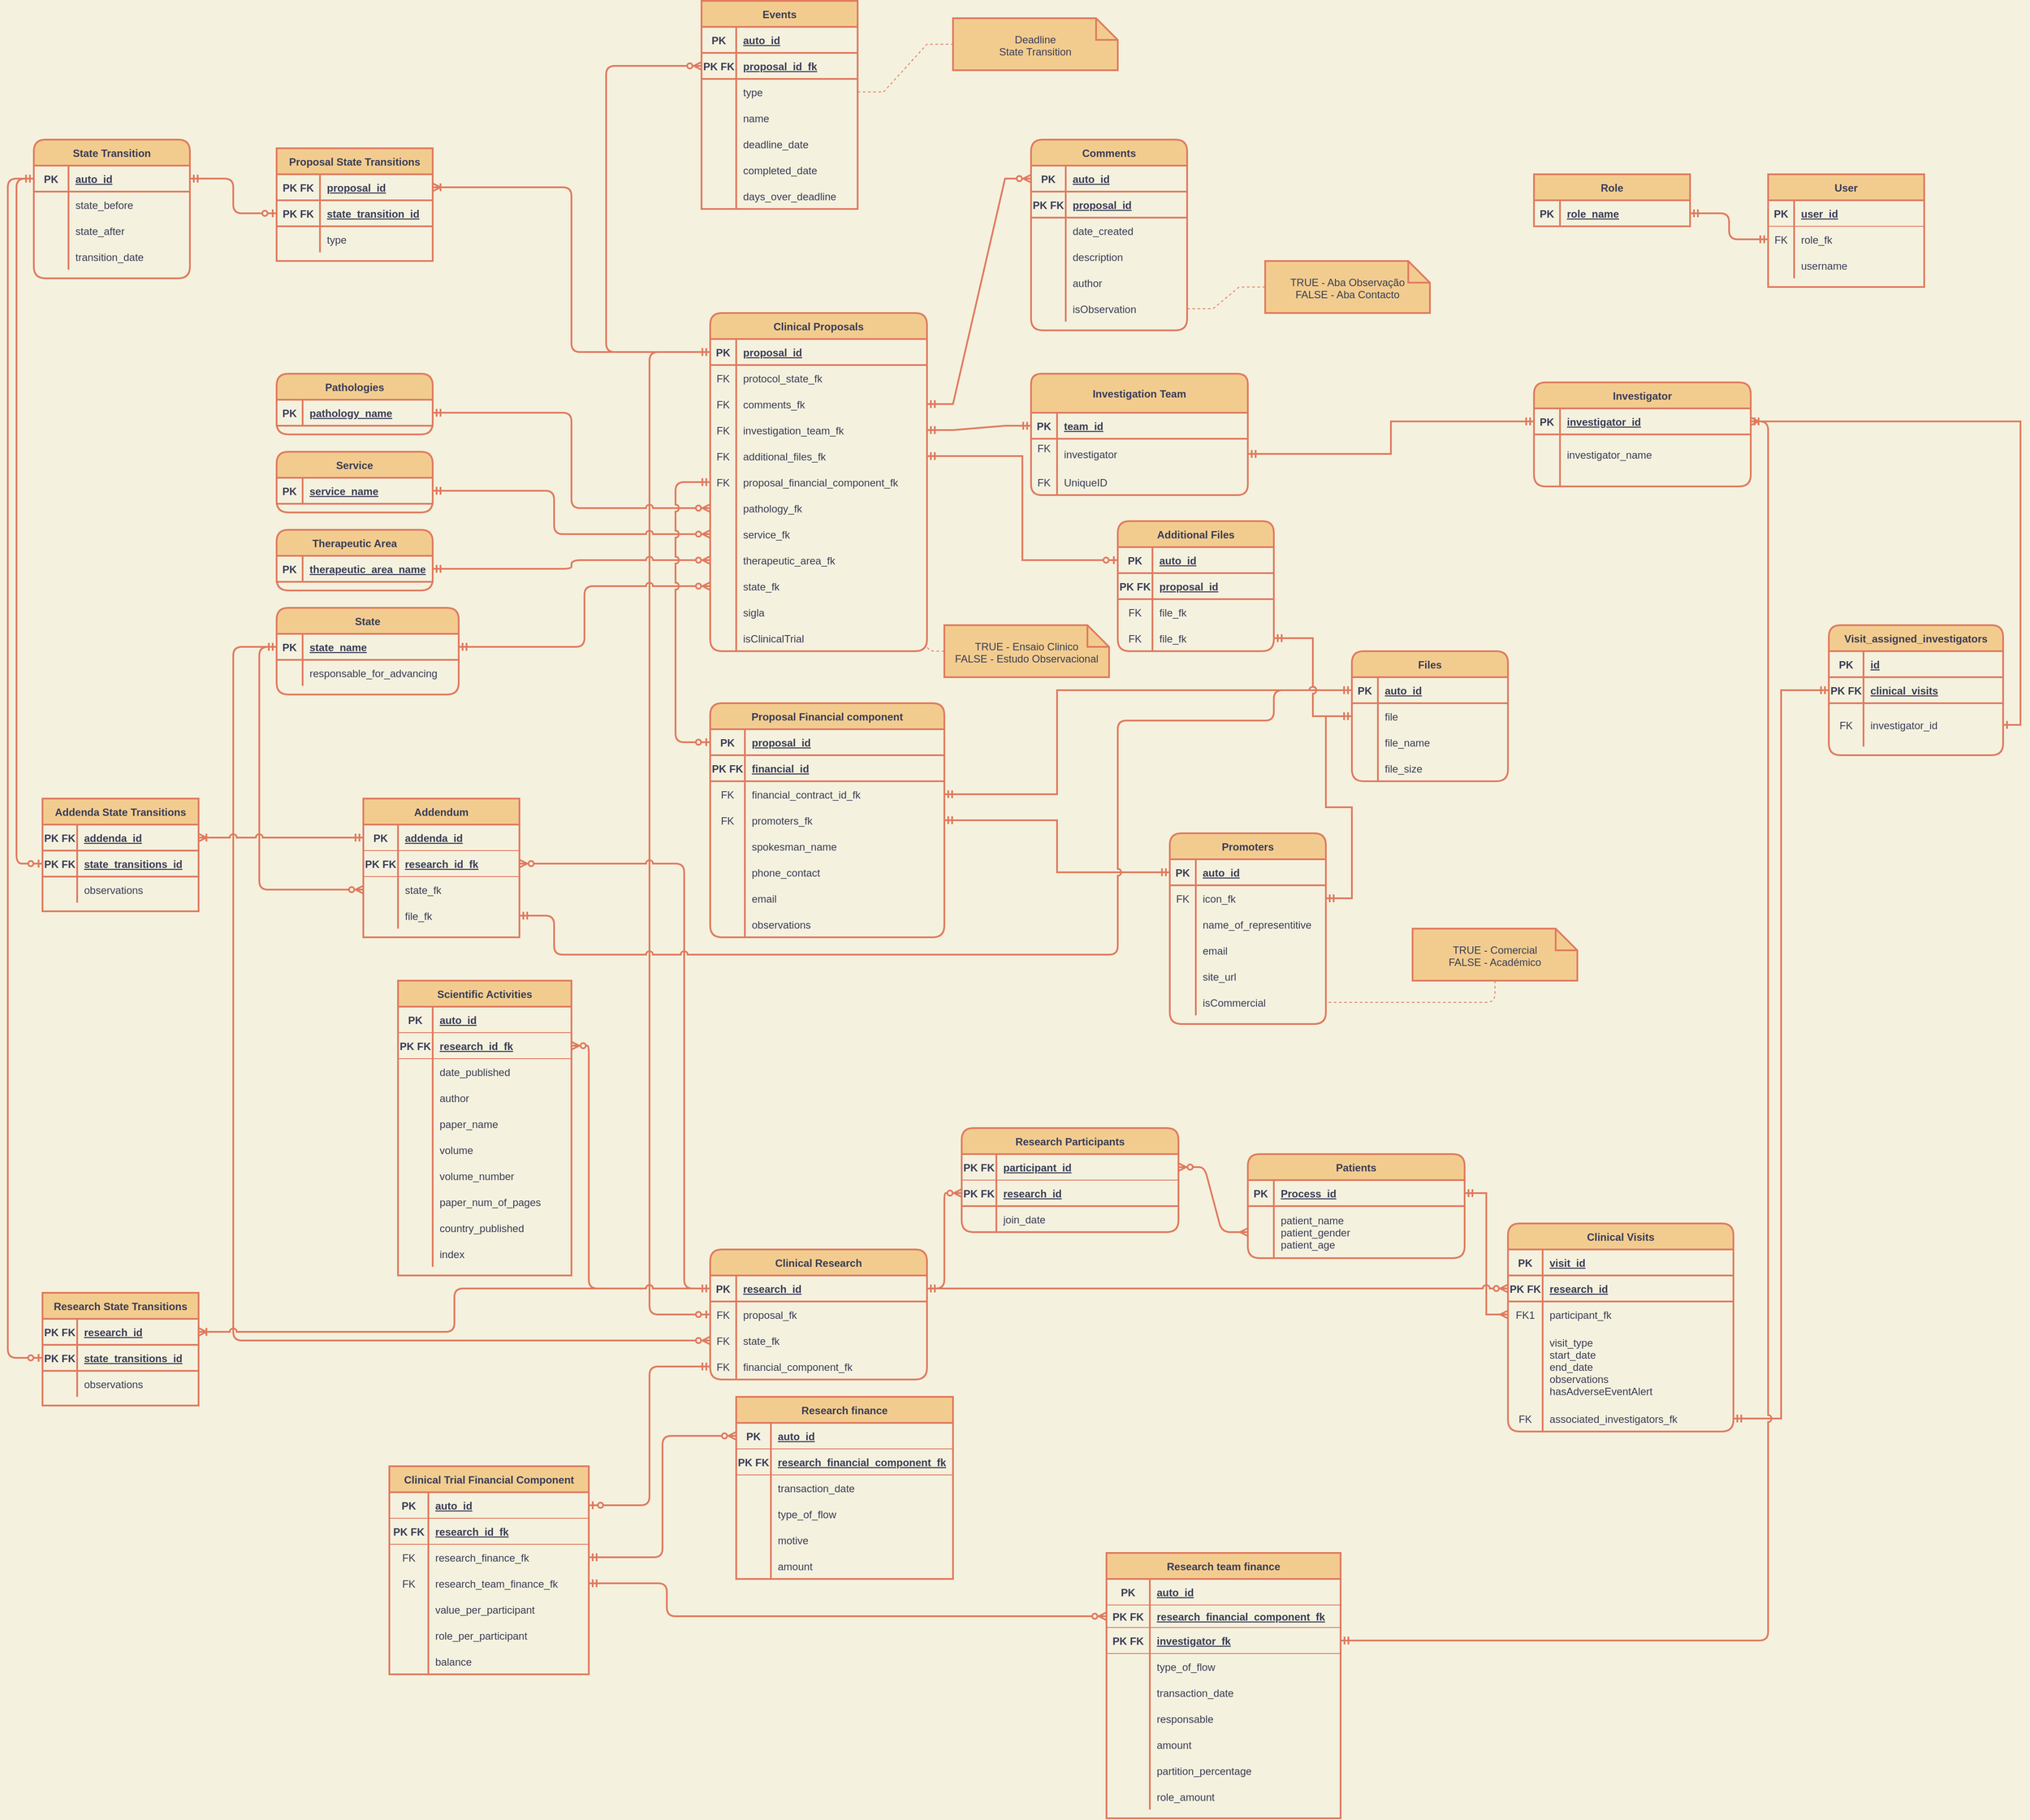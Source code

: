 <mxfile compressed="true" version="16.4.0" type="device"><diagram id="R2lEEEUBdFMjLlhIrx00" name="Page-1"><mxGraphModel dx="4843" dy="3921" grid="1" gridSize="10" guides="1" tooltips="1" connect="1" arrows="1" fold="1" page="1" pageScale="1" pageWidth="827" pageHeight="1169" background="#F4F1DE" math="0" shadow="0" extFonts="Permanent Marker^https://fonts.googleapis.com/css?family=Permanent+Marker"><root><mxCell id="0"/><mxCell id="1" parent="0"/><mxCell id="C-vyLk0tnHw3VtMMgP7b-1" value="" style="edgeStyle=entityRelationEdgeStyle;endArrow=ERzeroToMany;startArrow=ERmany;endFill=0;startFill=0;labelBackgroundColor=#F4F1DE;strokeColor=#E07A5F;fontColor=#393C56;rounded=1;strokeWidth=2;jumpStyle=arc;" parent="1" source="C-vyLk0tnHw3VtMMgP7b-27" target="a6AUaliQspPlfiWlOsMf-58" edge="1"><mxGeometry width="100" height="100" relative="1" as="geometry"><mxPoint x="380" y="1270" as="sourcePoint"/><mxPoint x="640" y="1030" as="targetPoint"/></mxGeometry></mxCell><mxCell id="C-vyLk0tnHw3VtMMgP7b-2" value="Clinical Research" style="shape=table;startSize=30;container=1;collapsible=1;childLayout=tableLayout;fixedRows=1;rowLines=0;fontStyle=1;align=center;resizeLast=1;fillColor=#F2CC8F;strokeColor=#E07A5F;fontColor=#393C56;rounded=1;strokeWidth=2;" parent="1" vertex="1"><mxGeometry x="100" y="1060" width="250" height="150" as="geometry"/></mxCell><mxCell id="C-vyLk0tnHw3VtMMgP7b-3" value="" style="shape=partialRectangle;collapsible=0;dropTarget=0;pointerEvents=0;fillColor=none;points=[[0,0.5],[1,0.5]];portConstraint=eastwest;top=0;left=0;right=0;bottom=1;strokeColor=#E07A5F;fontColor=#393C56;rounded=1;strokeWidth=2;" parent="C-vyLk0tnHw3VtMMgP7b-2" vertex="1"><mxGeometry y="30" width="250" height="30" as="geometry"/></mxCell><mxCell id="C-vyLk0tnHw3VtMMgP7b-4" value="PK" style="shape=partialRectangle;overflow=hidden;connectable=0;fillColor=none;top=0;left=0;bottom=0;right=0;fontStyle=1;strokeColor=#E07A5F;fontColor=#393C56;rounded=1;strokeWidth=2;" parent="C-vyLk0tnHw3VtMMgP7b-3" vertex="1"><mxGeometry width="30" height="30" as="geometry"><mxRectangle width="30" height="30" as="alternateBounds"/></mxGeometry></mxCell><mxCell id="C-vyLk0tnHw3VtMMgP7b-5" value="research_id" style="shape=partialRectangle;overflow=hidden;connectable=0;fillColor=none;top=0;left=0;bottom=0;right=0;align=left;spacingLeft=6;fontStyle=5;strokeColor=#E07A5F;fontColor=#393C56;rounded=1;strokeWidth=2;" parent="C-vyLk0tnHw3VtMMgP7b-3" vertex="1"><mxGeometry x="30" width="220" height="30" as="geometry"><mxRectangle width="220" height="30" as="alternateBounds"/></mxGeometry></mxCell><mxCell id="C-vyLk0tnHw3VtMMgP7b-9" value="" style="shape=partialRectangle;collapsible=0;dropTarget=0;pointerEvents=0;fillColor=none;points=[[0,0.5],[1,0.5]];portConstraint=eastwest;top=0;left=0;right=0;bottom=0;strokeColor=#E07A5F;fontColor=#393C56;rounded=1;strokeWidth=2;" parent="C-vyLk0tnHw3VtMMgP7b-2" vertex="1"><mxGeometry y="60" width="250" height="30" as="geometry"/></mxCell><mxCell id="C-vyLk0tnHw3VtMMgP7b-10" value="FK" style="shape=partialRectangle;overflow=hidden;connectable=0;fillColor=none;top=0;left=0;bottom=0;right=0;strokeColor=#E07A5F;fontColor=#393C56;rounded=1;strokeWidth=2;" parent="C-vyLk0tnHw3VtMMgP7b-9" vertex="1"><mxGeometry width="30" height="30" as="geometry"><mxRectangle width="30" height="30" as="alternateBounds"/></mxGeometry></mxCell><mxCell id="C-vyLk0tnHw3VtMMgP7b-11" value="proposal_fk" style="shape=partialRectangle;overflow=hidden;connectable=0;fillColor=none;top=0;left=0;bottom=0;right=0;align=left;spacingLeft=6;strokeColor=#E07A5F;fontColor=#393C56;rounded=1;strokeWidth=2;" parent="C-vyLk0tnHw3VtMMgP7b-9" vertex="1"><mxGeometry x="30" width="220" height="30" as="geometry"><mxRectangle width="220" height="30" as="alternateBounds"/></mxGeometry></mxCell><mxCell id="a6AUaliQspPlfiWlOsMf-195" value="" style="shape=tableRow;horizontal=0;startSize=0;swimlaneHead=0;swimlaneBody=0;fillColor=none;collapsible=0;dropTarget=0;points=[[0,0.5],[1,0.5]];portConstraint=eastwest;top=0;left=0;right=0;bottom=0;rounded=0;sketch=0;fontColor=#393C56;strokeColor=#E07A5F;strokeWidth=2;" vertex="1" parent="C-vyLk0tnHw3VtMMgP7b-2"><mxGeometry y="90" width="250" height="30" as="geometry"/></mxCell><mxCell id="a6AUaliQspPlfiWlOsMf-196" value="FK" style="shape=partialRectangle;connectable=0;fillColor=none;top=0;left=0;bottom=0;right=0;fontStyle=0;overflow=hidden;rounded=0;sketch=0;fontColor=#393C56;strokeColor=#E07A5F;strokeWidth=2;" vertex="1" parent="a6AUaliQspPlfiWlOsMf-195"><mxGeometry width="30" height="30" as="geometry"><mxRectangle width="30" height="30" as="alternateBounds"/></mxGeometry></mxCell><mxCell id="a6AUaliQspPlfiWlOsMf-197" value="state_fk" style="shape=partialRectangle;connectable=0;fillColor=none;top=0;left=0;bottom=0;right=0;align=left;spacingLeft=6;fontStyle=0;overflow=hidden;rounded=0;sketch=0;fontColor=#393C56;strokeColor=#E07A5F;strokeWidth=2;" vertex="1" parent="a6AUaliQspPlfiWlOsMf-195"><mxGeometry x="30" width="220" height="30" as="geometry"><mxRectangle width="220" height="30" as="alternateBounds"/></mxGeometry></mxCell><mxCell id="a6AUaliQspPlfiWlOsMf-1" value="" style="shape=tableRow;horizontal=0;startSize=0;swimlaneHead=0;swimlaneBody=0;fillColor=none;collapsible=0;dropTarget=0;points=[[0,0.5],[1,0.5]];portConstraint=eastwest;top=0;left=0;right=0;bottom=0;strokeColor=#E07A5F;fontColor=#393C56;" vertex="1" parent="C-vyLk0tnHw3VtMMgP7b-2"><mxGeometry y="120" width="250" height="30" as="geometry"/></mxCell><mxCell id="a6AUaliQspPlfiWlOsMf-2" value="FK" style="shape=partialRectangle;connectable=0;fillColor=none;top=0;left=0;bottom=0;right=0;fontStyle=0;overflow=hidden;fontColor=#393C56;strokeColor=#E07A5F;" vertex="1" parent="a6AUaliQspPlfiWlOsMf-1"><mxGeometry width="30" height="30" as="geometry"><mxRectangle width="30" height="30" as="alternateBounds"/></mxGeometry></mxCell><mxCell id="a6AUaliQspPlfiWlOsMf-3" value="financial_component_fk" style="shape=partialRectangle;connectable=0;fillColor=none;top=0;left=0;bottom=0;right=0;align=left;spacingLeft=6;fontStyle=0;overflow=hidden;fontColor=#393C56;strokeColor=#E07A5F;" vertex="1" parent="a6AUaliQspPlfiWlOsMf-1"><mxGeometry x="30" width="220" height="30" as="geometry"><mxRectangle width="220" height="30" as="alternateBounds"/></mxGeometry></mxCell><mxCell id="C-vyLk0tnHw3VtMMgP7b-23" value="Patients" style="shape=table;startSize=30;container=1;collapsible=1;childLayout=tableLayout;fixedRows=1;rowLines=0;fontStyle=1;align=center;resizeLast=1;fillColor=#F2CC8F;strokeColor=#E07A5F;fontColor=#393C56;rounded=1;strokeWidth=2;" parent="1" vertex="1"><mxGeometry x="720" y="950" width="250" height="120" as="geometry"/></mxCell><mxCell id="C-vyLk0tnHw3VtMMgP7b-24" value="" style="shape=partialRectangle;collapsible=0;dropTarget=0;pointerEvents=0;fillColor=none;points=[[0,0.5],[1,0.5]];portConstraint=eastwest;top=0;left=0;right=0;bottom=1;strokeColor=#E07A5F;fontColor=#393C56;rounded=1;strokeWidth=2;" parent="C-vyLk0tnHw3VtMMgP7b-23" vertex="1"><mxGeometry y="30" width="250" height="30" as="geometry"/></mxCell><mxCell id="C-vyLk0tnHw3VtMMgP7b-25" value="PK" style="shape=partialRectangle;overflow=hidden;connectable=0;fillColor=none;top=0;left=0;bottom=0;right=0;fontStyle=1;strokeColor=#E07A5F;fontColor=#393C56;rounded=1;strokeWidth=2;" parent="C-vyLk0tnHw3VtMMgP7b-24" vertex="1"><mxGeometry width="30" height="30" as="geometry"><mxRectangle width="30" height="30" as="alternateBounds"/></mxGeometry></mxCell><mxCell id="C-vyLk0tnHw3VtMMgP7b-26" value="Process_id" style="shape=partialRectangle;overflow=hidden;connectable=0;fillColor=none;top=0;left=0;bottom=0;right=0;align=left;spacingLeft=6;fontStyle=5;strokeColor=#E07A5F;fontColor=#393C56;rounded=1;strokeWidth=2;" parent="C-vyLk0tnHw3VtMMgP7b-24" vertex="1"><mxGeometry x="30" width="220" height="30" as="geometry"><mxRectangle width="220" height="30" as="alternateBounds"/></mxGeometry></mxCell><mxCell id="C-vyLk0tnHw3VtMMgP7b-27" value="" style="shape=partialRectangle;collapsible=0;dropTarget=0;pointerEvents=0;fillColor=none;points=[[0,0.5],[1,0.5]];portConstraint=eastwest;top=0;left=0;right=0;bottom=0;strokeColor=#E07A5F;fontColor=#393C56;rounded=1;strokeWidth=2;" parent="C-vyLk0tnHw3VtMMgP7b-23" vertex="1"><mxGeometry y="60" width="250" height="60" as="geometry"/></mxCell><mxCell id="C-vyLk0tnHw3VtMMgP7b-28" value="" style="shape=partialRectangle;overflow=hidden;connectable=0;fillColor=none;top=0;left=0;bottom=0;right=0;strokeColor=#E07A5F;fontColor=#393C56;rounded=1;strokeWidth=2;" parent="C-vyLk0tnHw3VtMMgP7b-27" vertex="1"><mxGeometry width="30" height="60" as="geometry"><mxRectangle width="30" height="60" as="alternateBounds"/></mxGeometry></mxCell><mxCell id="C-vyLk0tnHw3VtMMgP7b-29" value="patient_name&#10;patient_gender&#10;patient_age" style="shape=partialRectangle;overflow=hidden;connectable=0;fillColor=none;top=0;left=0;bottom=0;right=0;align=left;spacingLeft=6;strokeColor=#E07A5F;fontColor=#393C56;rounded=1;strokeWidth=2;" parent="C-vyLk0tnHw3VtMMgP7b-27" vertex="1"><mxGeometry x="30" width="220" height="60" as="geometry"><mxRectangle width="220" height="60" as="alternateBounds"/></mxGeometry></mxCell><mxCell id="i4R_P0qu6Fi_EzUuc0---1" value="Clinical Proposals" style="shape=table;startSize=30;container=1;collapsible=1;childLayout=tableLayout;fixedRows=1;rowLines=0;fontStyle=1;align=center;resizeLast=1;fillColor=#F2CC8F;strokeColor=#E07A5F;fontColor=#393C56;rounded=1;strokeWidth=2;" parent="1" vertex="1"><mxGeometry x="100" y="-20" width="250" height="390" as="geometry"/></mxCell><mxCell id="i4R_P0qu6Fi_EzUuc0---2" value="" style="shape=partialRectangle;collapsible=0;dropTarget=0;pointerEvents=0;fillColor=none;points=[[0,0.5],[1,0.5]];portConstraint=eastwest;top=0;left=0;right=0;bottom=1;strokeColor=#E07A5F;fontColor=#393C56;rounded=1;strokeWidth=2;" parent="i4R_P0qu6Fi_EzUuc0---1" vertex="1"><mxGeometry y="30" width="250" height="30" as="geometry"/></mxCell><mxCell id="i4R_P0qu6Fi_EzUuc0---3" value="PK" style="shape=partialRectangle;overflow=hidden;connectable=0;fillColor=none;top=0;left=0;bottom=0;right=0;fontStyle=1;strokeColor=#E07A5F;fontColor=#393C56;rounded=1;strokeWidth=2;" parent="i4R_P0qu6Fi_EzUuc0---2" vertex="1"><mxGeometry width="30" height="30" as="geometry"><mxRectangle width="30" height="30" as="alternateBounds"/></mxGeometry></mxCell><mxCell id="i4R_P0qu6Fi_EzUuc0---4" value="proposal_id" style="shape=partialRectangle;overflow=hidden;connectable=0;fillColor=none;top=0;left=0;bottom=0;right=0;align=left;spacingLeft=6;fontStyle=5;strokeColor=#E07A5F;fontColor=#393C56;rounded=1;strokeWidth=2;" parent="i4R_P0qu6Fi_EzUuc0---2" vertex="1"><mxGeometry x="30" width="220" height="30" as="geometry"><mxRectangle width="220" height="30" as="alternateBounds"/></mxGeometry></mxCell><mxCell id="RxkmHzjGVHJKsL1YIGUV-206" value="" style="shape=tableRow;horizontal=0;startSize=0;swimlaneHead=0;swimlaneBody=0;fillColor=none;collapsible=0;dropTarget=0;points=[[0,0.5],[1,0.5]];portConstraint=eastwest;top=0;left=0;right=0;bottom=0;rounded=1;labelBackgroundColor=none;sketch=0;fontFamily=Helvetica;fontSize=12;fontColor=#393C56;strokeColor=#E07A5F;strokeWidth=2;" parent="i4R_P0qu6Fi_EzUuc0---1" vertex="1"><mxGeometry y="60" width="250" height="30" as="geometry"/></mxCell><mxCell id="RxkmHzjGVHJKsL1YIGUV-207" value="FK" style="shape=partialRectangle;connectable=0;fillColor=none;top=0;left=0;bottom=0;right=0;fontStyle=0;overflow=hidden;rounded=1;labelBackgroundColor=none;sketch=0;fontFamily=Helvetica;fontSize=12;fontColor=#393C56;startSize=30;strokeColor=#E07A5F;strokeWidth=2;" parent="RxkmHzjGVHJKsL1YIGUV-206" vertex="1"><mxGeometry width="30" height="30" as="geometry"><mxRectangle width="30" height="30" as="alternateBounds"/></mxGeometry></mxCell><mxCell id="RxkmHzjGVHJKsL1YIGUV-208" value="protocol_state_fk" style="shape=partialRectangle;connectable=0;fillColor=none;top=0;left=0;bottom=0;right=0;align=left;spacingLeft=6;fontStyle=0;overflow=hidden;rounded=1;labelBackgroundColor=none;sketch=0;fontFamily=Helvetica;fontSize=12;fontColor=#393C56;startSize=30;strokeColor=#E07A5F;strokeWidth=2;" parent="RxkmHzjGVHJKsL1YIGUV-206" vertex="1"><mxGeometry x="30" width="220" height="30" as="geometry"><mxRectangle width="220" height="30" as="alternateBounds"/></mxGeometry></mxCell><mxCell id="RxkmHzjGVHJKsL1YIGUV-166" value="" style="shape=tableRow;horizontal=0;startSize=0;swimlaneHead=0;swimlaneBody=0;fillColor=none;collapsible=0;dropTarget=0;points=[[0,0.5],[1,0.5]];portConstraint=eastwest;top=0;left=0;right=0;bottom=0;rounded=1;labelBackgroundColor=none;sketch=0;fontFamily=Helvetica;fontSize=12;fontColor=#393C56;strokeColor=#E07A5F;strokeWidth=2;" parent="i4R_P0qu6Fi_EzUuc0---1" vertex="1"><mxGeometry y="90" width="250" height="30" as="geometry"/></mxCell><mxCell id="RxkmHzjGVHJKsL1YIGUV-167" value="FK" style="shape=partialRectangle;connectable=0;fillColor=none;top=0;left=0;bottom=0;right=0;fontStyle=0;overflow=hidden;rounded=1;labelBackgroundColor=none;sketch=0;fontFamily=Helvetica;fontSize=12;fontColor=#393C56;startSize=30;strokeColor=#E07A5F;strokeWidth=2;" parent="RxkmHzjGVHJKsL1YIGUV-166" vertex="1"><mxGeometry width="30" height="30" as="geometry"><mxRectangle width="30" height="30" as="alternateBounds"/></mxGeometry></mxCell><mxCell id="RxkmHzjGVHJKsL1YIGUV-168" value="comments_fk" style="shape=partialRectangle;connectable=0;fillColor=none;top=0;left=0;bottom=0;right=0;align=left;spacingLeft=6;fontStyle=0;overflow=hidden;rounded=1;labelBackgroundColor=none;sketch=0;fontFamily=Helvetica;fontSize=12;fontColor=#393C56;startSize=30;strokeColor=#E07A5F;strokeWidth=2;" parent="RxkmHzjGVHJKsL1YIGUV-166" vertex="1"><mxGeometry x="30" width="220" height="30" as="geometry"><mxRectangle width="220" height="30" as="alternateBounds"/></mxGeometry></mxCell><mxCell id="i4R_P0qu6Fi_EzUuc0---5" value="" style="shape=partialRectangle;collapsible=0;dropTarget=0;pointerEvents=0;fillColor=none;points=[[0,0.5],[1,0.5]];portConstraint=eastwest;top=0;left=0;right=0;bottom=0;strokeColor=#E07A5F;fontColor=#393C56;rounded=1;strokeWidth=2;" parent="i4R_P0qu6Fi_EzUuc0---1" vertex="1"><mxGeometry y="120" width="250" height="30" as="geometry"/></mxCell><mxCell id="i4R_P0qu6Fi_EzUuc0---6" value="FK" style="shape=partialRectangle;overflow=hidden;connectable=0;fillColor=none;top=0;left=0;bottom=0;right=0;strokeColor=#E07A5F;fontColor=#393C56;rounded=1;strokeWidth=2;" parent="i4R_P0qu6Fi_EzUuc0---5" vertex="1"><mxGeometry width="30" height="30" as="geometry"><mxRectangle width="30" height="30" as="alternateBounds"/></mxGeometry></mxCell><mxCell id="i4R_P0qu6Fi_EzUuc0---7" value="investigation_team_fk" style="shape=partialRectangle;overflow=hidden;connectable=0;fillColor=none;top=0;left=0;bottom=0;right=0;align=left;spacingLeft=6;strokeColor=#E07A5F;fontColor=#393C56;rounded=1;strokeWidth=2;" parent="i4R_P0qu6Fi_EzUuc0---5" vertex="1"><mxGeometry x="30" width="220" height="30" as="geometry"><mxRectangle width="220" height="30" as="alternateBounds"/></mxGeometry></mxCell><mxCell id="RxkmHzjGVHJKsL1YIGUV-89" value="" style="shape=tableRow;horizontal=0;startSize=0;swimlaneHead=0;swimlaneBody=0;fillColor=none;collapsible=0;dropTarget=0;points=[[0,0.5],[1,0.5]];portConstraint=eastwest;top=0;left=0;right=0;bottom=0;rounded=1;labelBackgroundColor=none;sketch=0;fontFamily=Helvetica;fontSize=12;fontColor=#393C56;strokeColor=#E07A5F;strokeWidth=2;" parent="i4R_P0qu6Fi_EzUuc0---1" vertex="1"><mxGeometry y="150" width="250" height="30" as="geometry"/></mxCell><mxCell id="RxkmHzjGVHJKsL1YIGUV-90" value="FK" style="shape=partialRectangle;connectable=0;fillColor=none;top=0;left=0;bottom=0;right=0;fontStyle=0;overflow=hidden;rounded=1;labelBackgroundColor=none;sketch=0;fontFamily=Helvetica;fontSize=12;fontColor=#393C56;startSize=30;strokeColor=#E07A5F;strokeWidth=2;" parent="RxkmHzjGVHJKsL1YIGUV-89" vertex="1"><mxGeometry width="30" height="30" as="geometry"><mxRectangle width="30" height="30" as="alternateBounds"/></mxGeometry></mxCell><mxCell id="RxkmHzjGVHJKsL1YIGUV-91" value="additional_files_fk" style="shape=partialRectangle;connectable=0;fillColor=none;top=0;left=0;bottom=0;right=0;align=left;spacingLeft=6;fontStyle=0;overflow=hidden;rounded=1;labelBackgroundColor=none;sketch=0;fontFamily=Helvetica;fontSize=12;fontColor=#393C56;startSize=30;strokeColor=#E07A5F;strokeWidth=2;" parent="RxkmHzjGVHJKsL1YIGUV-89" vertex="1"><mxGeometry x="30" width="220" height="30" as="geometry"><mxRectangle width="220" height="30" as="alternateBounds"/></mxGeometry></mxCell><mxCell id="RxkmHzjGVHJKsL1YIGUV-92" value="" style="shape=tableRow;horizontal=0;startSize=0;swimlaneHead=0;swimlaneBody=0;fillColor=none;collapsible=0;dropTarget=0;points=[[0,0.5],[1,0.5]];portConstraint=eastwest;top=0;left=0;right=0;bottom=0;rounded=1;labelBackgroundColor=none;sketch=0;fontFamily=Helvetica;fontSize=12;fontColor=#393C56;strokeColor=#E07A5F;strokeWidth=2;" parent="i4R_P0qu6Fi_EzUuc0---1" vertex="1"><mxGeometry y="180" width="250" height="30" as="geometry"/></mxCell><mxCell id="RxkmHzjGVHJKsL1YIGUV-93" value="FK" style="shape=partialRectangle;connectable=0;fillColor=none;top=0;left=0;bottom=0;right=0;fontStyle=0;overflow=hidden;rounded=1;labelBackgroundColor=none;sketch=0;fontFamily=Helvetica;fontSize=12;fontColor=#393C56;startSize=30;strokeColor=#E07A5F;strokeWidth=2;" parent="RxkmHzjGVHJKsL1YIGUV-92" vertex="1"><mxGeometry width="30" height="30" as="geometry"><mxRectangle width="30" height="30" as="alternateBounds"/></mxGeometry></mxCell><mxCell id="RxkmHzjGVHJKsL1YIGUV-94" value="proposal_financial_component_fk" style="shape=partialRectangle;connectable=0;fillColor=none;top=0;left=0;bottom=0;right=0;align=left;spacingLeft=6;fontStyle=0;overflow=hidden;rounded=1;labelBackgroundColor=none;sketch=0;fontFamily=Helvetica;fontSize=12;fontColor=#393C56;startSize=30;strokeColor=#E07A5F;strokeWidth=2;" parent="RxkmHzjGVHJKsL1YIGUV-92" vertex="1"><mxGeometry x="30" width="220" height="30" as="geometry"><mxRectangle width="220" height="30" as="alternateBounds"/></mxGeometry></mxCell><mxCell id="RxkmHzjGVHJKsL1YIGUV-190" value="" style="shape=tableRow;horizontal=0;startSize=0;swimlaneHead=0;swimlaneBody=0;fillColor=none;collapsible=0;dropTarget=0;points=[[0,0.5],[1,0.5]];portConstraint=eastwest;top=0;left=0;right=0;bottom=0;rounded=1;labelBackgroundColor=none;sketch=0;fontFamily=Helvetica;fontSize=12;fontColor=#393C56;strokeColor=#E07A5F;strokeWidth=2;" parent="i4R_P0qu6Fi_EzUuc0---1" vertex="1"><mxGeometry y="210" width="250" height="30" as="geometry"/></mxCell><mxCell id="RxkmHzjGVHJKsL1YIGUV-191" value="" style="shape=partialRectangle;connectable=0;fillColor=none;top=0;left=0;bottom=0;right=0;editable=1;overflow=hidden;rounded=1;labelBackgroundColor=none;sketch=0;fontFamily=Helvetica;fontSize=12;fontColor=#393C56;startSize=30;strokeColor=#E07A5F;strokeWidth=2;" parent="RxkmHzjGVHJKsL1YIGUV-190" vertex="1"><mxGeometry width="30" height="30" as="geometry"><mxRectangle width="30" height="30" as="alternateBounds"/></mxGeometry></mxCell><mxCell id="RxkmHzjGVHJKsL1YIGUV-192" value="pathology_fk" style="shape=partialRectangle;connectable=0;fillColor=none;top=0;left=0;bottom=0;right=0;align=left;spacingLeft=6;overflow=hidden;rounded=1;labelBackgroundColor=none;sketch=0;fontFamily=Helvetica;fontSize=12;fontColor=#393C56;startSize=30;strokeColor=#E07A5F;strokeWidth=2;" parent="RxkmHzjGVHJKsL1YIGUV-190" vertex="1"><mxGeometry x="30" width="220" height="30" as="geometry"><mxRectangle width="220" height="30" as="alternateBounds"/></mxGeometry></mxCell><mxCell id="RxkmHzjGVHJKsL1YIGUV-184" value="" style="shape=tableRow;horizontal=0;startSize=0;swimlaneHead=0;swimlaneBody=0;fillColor=none;collapsible=0;dropTarget=0;points=[[0,0.5],[1,0.5]];portConstraint=eastwest;top=0;left=0;right=0;bottom=0;rounded=1;labelBackgroundColor=none;sketch=0;fontFamily=Helvetica;fontSize=12;fontColor=#393C56;strokeColor=#E07A5F;strokeWidth=2;" parent="i4R_P0qu6Fi_EzUuc0---1" vertex="1"><mxGeometry y="240" width="250" height="30" as="geometry"/></mxCell><mxCell id="RxkmHzjGVHJKsL1YIGUV-185" value="" style="shape=partialRectangle;connectable=0;fillColor=none;top=0;left=0;bottom=0;right=0;editable=1;overflow=hidden;rounded=1;labelBackgroundColor=none;sketch=0;fontFamily=Helvetica;fontSize=12;fontColor=#393C56;startSize=30;strokeColor=#E07A5F;strokeWidth=2;" parent="RxkmHzjGVHJKsL1YIGUV-184" vertex="1"><mxGeometry width="30" height="30" as="geometry"><mxRectangle width="30" height="30" as="alternateBounds"/></mxGeometry></mxCell><mxCell id="RxkmHzjGVHJKsL1YIGUV-186" value="service_fk" style="shape=partialRectangle;connectable=0;fillColor=none;top=0;left=0;bottom=0;right=0;align=left;spacingLeft=6;overflow=hidden;rounded=1;labelBackgroundColor=none;sketch=0;fontFamily=Helvetica;fontSize=12;fontColor=#393C56;startSize=30;strokeColor=#E07A5F;strokeWidth=2;" parent="RxkmHzjGVHJKsL1YIGUV-184" vertex="1"><mxGeometry x="30" width="220" height="30" as="geometry"><mxRectangle width="220" height="30" as="alternateBounds"/></mxGeometry></mxCell><mxCell id="RxkmHzjGVHJKsL1YIGUV-187" value="" style="shape=tableRow;horizontal=0;startSize=0;swimlaneHead=0;swimlaneBody=0;fillColor=none;collapsible=0;dropTarget=0;points=[[0,0.5],[1,0.5]];portConstraint=eastwest;top=0;left=0;right=0;bottom=0;rounded=1;labelBackgroundColor=none;sketch=0;fontFamily=Helvetica;fontSize=12;fontColor=#393C56;strokeColor=#E07A5F;strokeWidth=2;" parent="i4R_P0qu6Fi_EzUuc0---1" vertex="1"><mxGeometry y="270" width="250" height="30" as="geometry"/></mxCell><mxCell id="RxkmHzjGVHJKsL1YIGUV-188" value="" style="shape=partialRectangle;connectable=0;fillColor=none;top=0;left=0;bottom=0;right=0;editable=1;overflow=hidden;rounded=1;labelBackgroundColor=none;sketch=0;fontFamily=Helvetica;fontSize=12;fontColor=#393C56;startSize=30;strokeColor=#E07A5F;strokeWidth=2;" parent="RxkmHzjGVHJKsL1YIGUV-187" vertex="1"><mxGeometry width="30" height="30" as="geometry"><mxRectangle width="30" height="30" as="alternateBounds"/></mxGeometry></mxCell><mxCell id="RxkmHzjGVHJKsL1YIGUV-189" value="therapeutic_area_fk" style="shape=partialRectangle;connectable=0;fillColor=none;top=0;left=0;bottom=0;right=0;align=left;spacingLeft=6;overflow=hidden;rounded=1;labelBackgroundColor=none;sketch=0;fontFamily=Helvetica;fontSize=12;fontColor=#393C56;startSize=30;strokeColor=#E07A5F;strokeWidth=2;" parent="RxkmHzjGVHJKsL1YIGUV-187" vertex="1"><mxGeometry x="30" width="220" height="30" as="geometry"><mxRectangle width="220" height="30" as="alternateBounds"/></mxGeometry></mxCell><mxCell id="RxkmHzjGVHJKsL1YIGUV-209" value="" style="shape=tableRow;horizontal=0;startSize=0;swimlaneHead=0;swimlaneBody=0;fillColor=none;collapsible=0;dropTarget=0;points=[[0,0.5],[1,0.5]];portConstraint=eastwest;top=0;left=0;right=0;bottom=0;rounded=1;labelBackgroundColor=none;sketch=0;fontFamily=Helvetica;fontSize=12;fontColor=#393C56;strokeColor=#E07A5F;strokeWidth=2;" parent="i4R_P0qu6Fi_EzUuc0---1" vertex="1"><mxGeometry y="300" width="250" height="30" as="geometry"/></mxCell><mxCell id="RxkmHzjGVHJKsL1YIGUV-210" value="" style="shape=partialRectangle;connectable=0;fillColor=none;top=0;left=0;bottom=0;right=0;fontStyle=0;overflow=hidden;rounded=1;labelBackgroundColor=none;sketch=0;fontFamily=Helvetica;fontSize=12;fontColor=#393C56;startSize=30;strokeColor=#E07A5F;strokeWidth=2;" parent="RxkmHzjGVHJKsL1YIGUV-209" vertex="1"><mxGeometry width="30" height="30" as="geometry"><mxRectangle width="30" height="30" as="alternateBounds"/></mxGeometry></mxCell><mxCell id="RxkmHzjGVHJKsL1YIGUV-211" value="state_fk" style="shape=partialRectangle;connectable=0;fillColor=none;top=0;left=0;bottom=0;right=0;align=left;spacingLeft=6;fontStyle=0;overflow=hidden;rounded=1;labelBackgroundColor=none;sketch=0;fontFamily=Helvetica;fontSize=12;fontColor=#393C56;startSize=30;strokeColor=#E07A5F;strokeWidth=2;" parent="RxkmHzjGVHJKsL1YIGUV-209" vertex="1"><mxGeometry x="30" width="220" height="30" as="geometry"><mxRectangle width="220" height="30" as="alternateBounds"/></mxGeometry></mxCell><mxCell id="RxkmHzjGVHJKsL1YIGUV-178" value="" style="shape=tableRow;horizontal=0;startSize=0;swimlaneHead=0;swimlaneBody=0;fillColor=none;collapsible=0;dropTarget=0;points=[[0,0.5],[1,0.5]];portConstraint=eastwest;top=0;left=0;right=0;bottom=0;rounded=1;labelBackgroundColor=none;sketch=0;fontFamily=Helvetica;fontSize=12;fontColor=#393C56;strokeColor=#E07A5F;strokeWidth=2;" parent="i4R_P0qu6Fi_EzUuc0---1" vertex="1"><mxGeometry y="330" width="250" height="30" as="geometry"/></mxCell><mxCell id="RxkmHzjGVHJKsL1YIGUV-179" value="" style="shape=partialRectangle;connectable=0;fillColor=none;top=0;left=0;bottom=0;right=0;editable=1;overflow=hidden;rounded=1;labelBackgroundColor=none;sketch=0;fontFamily=Helvetica;fontSize=12;fontColor=#393C56;startSize=30;strokeColor=#E07A5F;strokeWidth=2;" parent="RxkmHzjGVHJKsL1YIGUV-178" vertex="1"><mxGeometry width="30" height="30" as="geometry"><mxRectangle width="30" height="30" as="alternateBounds"/></mxGeometry></mxCell><mxCell id="RxkmHzjGVHJKsL1YIGUV-180" value="sigla" style="shape=partialRectangle;connectable=0;fillColor=none;top=0;left=0;bottom=0;right=0;align=left;spacingLeft=6;overflow=hidden;rounded=1;labelBackgroundColor=none;sketch=0;fontFamily=Helvetica;fontSize=12;fontColor=#393C56;startSize=30;strokeColor=#E07A5F;strokeWidth=2;" parent="RxkmHzjGVHJKsL1YIGUV-178" vertex="1"><mxGeometry x="30" width="220" height="30" as="geometry"><mxRectangle width="220" height="30" as="alternateBounds"/></mxGeometry></mxCell><mxCell id="RxkmHzjGVHJKsL1YIGUV-181" value="" style="shape=tableRow;horizontal=0;startSize=0;swimlaneHead=0;swimlaneBody=0;fillColor=none;collapsible=0;dropTarget=0;points=[[0,0.5],[1,0.5]];portConstraint=eastwest;top=0;left=0;right=0;bottom=0;rounded=1;labelBackgroundColor=none;sketch=0;fontFamily=Helvetica;fontSize=12;fontColor=#393C56;strokeColor=#E07A5F;strokeWidth=2;" parent="i4R_P0qu6Fi_EzUuc0---1" vertex="1"><mxGeometry y="360" width="250" height="30" as="geometry"/></mxCell><mxCell id="RxkmHzjGVHJKsL1YIGUV-182" value="" style="shape=partialRectangle;connectable=0;fillColor=none;top=0;left=0;bottom=0;right=0;editable=1;overflow=hidden;rounded=1;labelBackgroundColor=none;sketch=0;fontFamily=Helvetica;fontSize=12;fontColor=#393C56;startSize=30;strokeColor=#E07A5F;strokeWidth=2;" parent="RxkmHzjGVHJKsL1YIGUV-181" vertex="1"><mxGeometry width="30" height="30" as="geometry"><mxRectangle width="30" height="30" as="alternateBounds"/></mxGeometry></mxCell><mxCell id="RxkmHzjGVHJKsL1YIGUV-183" value="isClinicalTrial" style="shape=partialRectangle;connectable=0;fillColor=none;top=0;left=0;bottom=0;right=0;align=left;spacingLeft=6;overflow=hidden;rounded=1;labelBackgroundColor=none;sketch=0;fontFamily=Helvetica;fontSize=12;fontColor=#393C56;startSize=30;strokeColor=#E07A5F;strokeWidth=2;" parent="RxkmHzjGVHJKsL1YIGUV-181" vertex="1"><mxGeometry x="30" width="220" height="30" as="geometry"><mxRectangle width="220" height="30" as="alternateBounds"/></mxGeometry></mxCell><mxCell id="i4R_P0qu6Fi_EzUuc0---8" value="Investigation Team" style="shape=table;startSize=45;container=1;collapsible=1;childLayout=tableLayout;fixedRows=1;rowLines=0;fontStyle=1;align=center;resizeLast=1;fillColor=#F2CC8F;strokeColor=#E07A5F;fontColor=#393C56;rounded=1;arcSize=9;sketch=0;strokeWidth=2;" parent="1" vertex="1"><mxGeometry x="470" y="50" width="250" height="140" as="geometry"><mxRectangle x="540" y="525" width="140" height="30" as="alternateBounds"/></mxGeometry></mxCell><mxCell id="i4R_P0qu6Fi_EzUuc0---9" value="" style="shape=partialRectangle;collapsible=0;dropTarget=0;pointerEvents=0;fillColor=none;points=[[0,0.5],[1,0.5]];portConstraint=eastwest;top=0;left=0;right=0;bottom=1;strokeColor=#E07A5F;fontColor=#393C56;rounded=1;strokeWidth=2;" parent="i4R_P0qu6Fi_EzUuc0---8" vertex="1"><mxGeometry y="45" width="250" height="30" as="geometry"/></mxCell><mxCell id="i4R_P0qu6Fi_EzUuc0---10" value="PK" style="shape=partialRectangle;overflow=hidden;connectable=0;fillColor=none;top=0;left=0;bottom=0;right=0;fontStyle=1;strokeColor=#E07A5F;fontColor=#393C56;rounded=1;strokeWidth=2;" parent="i4R_P0qu6Fi_EzUuc0---9" vertex="1"><mxGeometry width="30" height="30" as="geometry"><mxRectangle width="30" height="30" as="alternateBounds"/></mxGeometry></mxCell><mxCell id="i4R_P0qu6Fi_EzUuc0---11" value="team_id" style="shape=partialRectangle;overflow=hidden;connectable=0;fillColor=none;top=0;left=0;bottom=0;right=0;align=left;spacingLeft=6;fontStyle=5;strokeColor=#E07A5F;fontColor=#393C56;rounded=1;strokeWidth=2;" parent="i4R_P0qu6Fi_EzUuc0---9" vertex="1"><mxGeometry x="30" width="220" height="30" as="geometry"><mxRectangle width="220" height="30" as="alternateBounds"/></mxGeometry></mxCell><mxCell id="i4R_P0qu6Fi_EzUuc0---12" value="" style="shape=partialRectangle;collapsible=0;dropTarget=0;pointerEvents=0;fillColor=none;points=[[0,0.5],[1,0.5]];portConstraint=eastwest;top=0;left=0;right=0;bottom=0;strokeColor=#E07A5F;fontColor=#393C56;rounded=1;strokeWidth=2;" parent="i4R_P0qu6Fi_EzUuc0---8" vertex="1"><mxGeometry y="75" width="250" height="35" as="geometry"/></mxCell><mxCell id="i4R_P0qu6Fi_EzUuc0---13" value="FK&#10;" style="shape=partialRectangle;overflow=hidden;connectable=0;fillColor=none;top=0;left=0;bottom=0;right=0;strokeColor=#E07A5F;fontColor=#393C56;rounded=1;strokeWidth=2;" parent="i4R_P0qu6Fi_EzUuc0---12" vertex="1"><mxGeometry width="30" height="35" as="geometry"><mxRectangle width="30" height="35" as="alternateBounds"/></mxGeometry></mxCell><mxCell id="i4R_P0qu6Fi_EzUuc0---14" value="investigator" style="shape=partialRectangle;overflow=hidden;connectable=0;fillColor=none;top=0;left=0;bottom=0;right=0;align=left;spacingLeft=6;strokeColor=#E07A5F;fontColor=#393C56;rounded=1;strokeWidth=2;" parent="i4R_P0qu6Fi_EzUuc0---12" vertex="1"><mxGeometry x="30" width="220" height="35" as="geometry"><mxRectangle width="220" height="35" as="alternateBounds"/></mxGeometry></mxCell><mxCell id="RxkmHzjGVHJKsL1YIGUV-84" value="" style="shape=tableRow;horizontal=0;startSize=0;swimlaneHead=0;swimlaneBody=0;fillColor=none;collapsible=0;dropTarget=0;points=[[0,0.5],[1,0.5]];portConstraint=eastwest;top=0;left=0;right=0;bottom=0;rounded=1;labelBackgroundColor=none;sketch=0;fontFamily=Helvetica;fontSize=12;fontColor=#393C56;strokeColor=#E07A5F;strokeWidth=2;" parent="i4R_P0qu6Fi_EzUuc0---8" vertex="1"><mxGeometry y="110" width="250" height="30" as="geometry"/></mxCell><mxCell id="RxkmHzjGVHJKsL1YIGUV-85" value="FK" style="shape=partialRectangle;connectable=0;fillColor=none;top=0;left=0;bottom=0;right=0;fontStyle=0;overflow=hidden;rounded=1;labelBackgroundColor=none;sketch=0;fontFamily=Helvetica;fontSize=12;fontColor=#393C56;startSize=30;strokeColor=#E07A5F;strokeWidth=2;" parent="RxkmHzjGVHJKsL1YIGUV-84" vertex="1"><mxGeometry width="30" height="30" as="geometry"><mxRectangle width="30" height="30" as="alternateBounds"/></mxGeometry></mxCell><mxCell id="RxkmHzjGVHJKsL1YIGUV-86" value="UniqueID" style="shape=partialRectangle;connectable=0;fillColor=none;top=0;left=0;bottom=0;right=0;align=left;spacingLeft=6;fontStyle=0;overflow=hidden;rounded=1;labelBackgroundColor=none;sketch=0;fontFamily=Helvetica;fontSize=12;fontColor=#393C56;startSize=30;strokeColor=#E07A5F;strokeWidth=2;" parent="RxkmHzjGVHJKsL1YIGUV-84" vertex="1"><mxGeometry x="30" width="220" height="30" as="geometry"><mxRectangle width="220" height="30" as="alternateBounds"/></mxGeometry></mxCell><mxCell id="i4R_P0qu6Fi_EzUuc0---16" value="Investigator" style="shape=table;startSize=30;container=1;collapsible=1;childLayout=tableLayout;fixedRows=1;rowLines=0;fontStyle=1;align=center;resizeLast=1;fillColor=#F2CC8F;strokeColor=#E07A5F;fontColor=#393C56;rounded=1;strokeWidth=2;" parent="1" vertex="1"><mxGeometry x="1050" y="60" width="250" height="120" as="geometry"/></mxCell><mxCell id="i4R_P0qu6Fi_EzUuc0---17" value="" style="shape=partialRectangle;collapsible=0;dropTarget=0;pointerEvents=0;fillColor=none;points=[[0,0.5],[1,0.5]];portConstraint=eastwest;top=0;left=0;right=0;bottom=1;strokeColor=#E07A5F;fontColor=#393C56;rounded=1;strokeWidth=2;" parent="i4R_P0qu6Fi_EzUuc0---16" vertex="1"><mxGeometry y="30" width="250" height="30" as="geometry"/></mxCell><mxCell id="i4R_P0qu6Fi_EzUuc0---18" value="PK" style="shape=partialRectangle;overflow=hidden;connectable=0;fillColor=none;top=0;left=0;bottom=0;right=0;fontStyle=1;strokeColor=#E07A5F;fontColor=#393C56;rounded=1;strokeWidth=2;" parent="i4R_P0qu6Fi_EzUuc0---17" vertex="1"><mxGeometry width="30" height="30" as="geometry"><mxRectangle width="30" height="30" as="alternateBounds"/></mxGeometry></mxCell><mxCell id="i4R_P0qu6Fi_EzUuc0---19" value="investigator_id" style="shape=partialRectangle;overflow=hidden;connectable=0;fillColor=none;top=0;left=0;bottom=0;right=0;align=left;spacingLeft=6;fontStyle=5;strokeColor=#E07A5F;fontColor=#393C56;rounded=1;strokeWidth=2;" parent="i4R_P0qu6Fi_EzUuc0---17" vertex="1"><mxGeometry x="30" width="220" height="30" as="geometry"><mxRectangle width="220" height="30" as="alternateBounds"/></mxGeometry></mxCell><mxCell id="i4R_P0qu6Fi_EzUuc0---20" value="" style="shape=partialRectangle;collapsible=0;dropTarget=0;pointerEvents=0;fillColor=none;points=[[0,0.5],[1,0.5]];portConstraint=eastwest;top=0;left=0;right=0;bottom=0;strokeColor=#E07A5F;fontColor=#393C56;rounded=1;strokeWidth=2;" parent="i4R_P0qu6Fi_EzUuc0---16" vertex="1"><mxGeometry y="60" width="250" height="60" as="geometry"/></mxCell><mxCell id="i4R_P0qu6Fi_EzUuc0---21" value="" style="shape=partialRectangle;overflow=hidden;connectable=0;fillColor=none;top=0;left=0;bottom=0;right=0;strokeColor=#E07A5F;fontColor=#393C56;rounded=1;strokeWidth=2;" parent="i4R_P0qu6Fi_EzUuc0---20" vertex="1"><mxGeometry width="30" height="60" as="geometry"><mxRectangle width="30" height="60" as="alternateBounds"/></mxGeometry></mxCell><mxCell id="i4R_P0qu6Fi_EzUuc0---22" value="investigator_name&#10;" style="shape=partialRectangle;overflow=hidden;connectable=0;fillColor=none;top=0;left=0;bottom=0;right=0;align=left;spacingLeft=6;strokeColor=#E07A5F;fontColor=#393C56;rounded=1;strokeWidth=2;" parent="i4R_P0qu6Fi_EzUuc0---20" vertex="1"><mxGeometry x="30" width="220" height="60" as="geometry"><mxRectangle width="220" height="60" as="alternateBounds"/></mxGeometry></mxCell><mxCell id="i4R_P0qu6Fi_EzUuc0---23" value="Proposal Financial component" style="shape=table;startSize=30;container=1;collapsible=1;childLayout=tableLayout;fixedRows=1;rowLines=0;fontStyle=1;align=center;resizeLast=1;fillColor=#F2CC8F;strokeColor=#E07A5F;fontColor=#393C56;rounded=1;strokeWidth=2;" parent="1" vertex="1"><mxGeometry x="100" y="430" width="270" height="270" as="geometry"/></mxCell><mxCell id="i4R_P0qu6Fi_EzUuc0---24" value="" style="shape=partialRectangle;collapsible=0;dropTarget=0;pointerEvents=0;fillColor=none;points=[[0,0.5],[1,0.5]];portConstraint=eastwest;top=0;left=0;right=0;bottom=1;strokeColor=#E07A5F;fontColor=#393C56;rounded=1;strokeWidth=2;" parent="i4R_P0qu6Fi_EzUuc0---23" vertex="1"><mxGeometry y="30" width="270" height="30" as="geometry"/></mxCell><mxCell id="i4R_P0qu6Fi_EzUuc0---25" value="PK" style="shape=partialRectangle;overflow=hidden;connectable=0;fillColor=none;top=0;left=0;bottom=0;right=0;fontStyle=1;strokeColor=#E07A5F;fontColor=#393C56;rounded=1;strokeWidth=2;" parent="i4R_P0qu6Fi_EzUuc0---24" vertex="1"><mxGeometry width="40" height="30" as="geometry"><mxRectangle width="40" height="30" as="alternateBounds"/></mxGeometry></mxCell><mxCell id="i4R_P0qu6Fi_EzUuc0---26" value="proposal_id" style="shape=partialRectangle;overflow=hidden;connectable=0;fillColor=none;top=0;left=0;bottom=0;right=0;align=left;spacingLeft=6;fontStyle=5;strokeColor=#E07A5F;fontColor=#393C56;rounded=1;strokeWidth=2;" parent="i4R_P0qu6Fi_EzUuc0---24" vertex="1"><mxGeometry x="40" width="230" height="30" as="geometry"><mxRectangle width="230" height="30" as="alternateBounds"/></mxGeometry></mxCell><mxCell id="RxkmHzjGVHJKsL1YIGUV-137" value="" style="shape=tableRow;horizontal=0;startSize=0;swimlaneHead=0;swimlaneBody=0;fillColor=none;collapsible=0;dropTarget=0;points=[[0,0.5],[1,0.5]];portConstraint=eastwest;top=0;left=0;right=0;bottom=1;rounded=1;labelBackgroundColor=none;sketch=0;fontFamily=Helvetica;fontSize=12;fontColor=#393C56;strokeColor=#E07A5F;strokeWidth=2;" parent="i4R_P0qu6Fi_EzUuc0---23" vertex="1"><mxGeometry y="60" width="270" height="30" as="geometry"/></mxCell><mxCell id="RxkmHzjGVHJKsL1YIGUV-138" value="PK FK" style="shape=partialRectangle;connectable=0;fillColor=none;top=0;left=0;bottom=0;right=0;fontStyle=1;overflow=hidden;rounded=1;labelBackgroundColor=none;sketch=0;fontFamily=Helvetica;fontSize=12;fontColor=#393C56;startSize=30;strokeColor=#E07A5F;strokeWidth=2;" parent="RxkmHzjGVHJKsL1YIGUV-137" vertex="1"><mxGeometry width="40" height="30" as="geometry"><mxRectangle width="40" height="30" as="alternateBounds"/></mxGeometry></mxCell><mxCell id="RxkmHzjGVHJKsL1YIGUV-139" value="financial_id" style="shape=partialRectangle;connectable=0;fillColor=none;top=0;left=0;bottom=0;right=0;align=left;spacingLeft=6;fontStyle=5;overflow=hidden;rounded=1;labelBackgroundColor=none;sketch=0;fontFamily=Helvetica;fontSize=12;fontColor=#393C56;startSize=30;strokeColor=#E07A5F;strokeWidth=2;" parent="RxkmHzjGVHJKsL1YIGUV-137" vertex="1"><mxGeometry x="40" width="230" height="30" as="geometry"><mxRectangle width="230" height="30" as="alternateBounds"/></mxGeometry></mxCell><mxCell id="i4R_P0qu6Fi_EzUuc0---27" value="" style="shape=partialRectangle;collapsible=0;dropTarget=0;pointerEvents=0;fillColor=none;points=[[0,0.5],[1,0.5]];portConstraint=eastwest;top=0;left=0;right=0;bottom=0;strokeColor=#E07A5F;fontColor=#393C56;rounded=1;strokeWidth=2;" parent="i4R_P0qu6Fi_EzUuc0---23" vertex="1"><mxGeometry y="90" width="270" height="30" as="geometry"/></mxCell><mxCell id="i4R_P0qu6Fi_EzUuc0---28" value="FK" style="shape=partialRectangle;overflow=hidden;connectable=0;fillColor=none;top=0;left=0;bottom=0;right=0;strokeColor=#E07A5F;fontColor=#393C56;rounded=1;strokeWidth=2;" parent="i4R_P0qu6Fi_EzUuc0---27" vertex="1"><mxGeometry width="40" height="30" as="geometry"><mxRectangle width="40" height="30" as="alternateBounds"/></mxGeometry></mxCell><mxCell id="i4R_P0qu6Fi_EzUuc0---29" value="financial_contract_id_fk" style="shape=partialRectangle;overflow=hidden;connectable=0;fillColor=none;top=0;left=0;bottom=0;right=0;align=left;spacingLeft=6;strokeColor=#E07A5F;fontColor=#393C56;rounded=1;strokeWidth=2;" parent="i4R_P0qu6Fi_EzUuc0---27" vertex="1"><mxGeometry x="40" width="230" height="30" as="geometry"><mxRectangle width="230" height="30" as="alternateBounds"/></mxGeometry></mxCell><mxCell id="RxkmHzjGVHJKsL1YIGUV-67" value="" style="shape=tableRow;horizontal=0;startSize=0;swimlaneHead=0;swimlaneBody=0;fillColor=none;collapsible=0;dropTarget=0;points=[[0,0.5],[1,0.5]];portConstraint=eastwest;top=0;left=0;right=0;bottom=0;rounded=1;labelBackgroundColor=none;sketch=0;fontFamily=Helvetica;fontSize=12;fontColor=#393C56;strokeColor=#E07A5F;strokeWidth=2;" parent="i4R_P0qu6Fi_EzUuc0---23" vertex="1"><mxGeometry y="120" width="270" height="30" as="geometry"/></mxCell><mxCell id="RxkmHzjGVHJKsL1YIGUV-68" value="FK" style="shape=partialRectangle;connectable=0;fillColor=none;top=0;left=0;bottom=0;right=0;fontStyle=0;overflow=hidden;rounded=1;labelBackgroundColor=none;sketch=0;fontFamily=Helvetica;fontSize=12;fontColor=#393C56;startSize=30;strokeColor=#E07A5F;strokeWidth=2;" parent="RxkmHzjGVHJKsL1YIGUV-67" vertex="1"><mxGeometry width="40" height="30" as="geometry"><mxRectangle width="40" height="30" as="alternateBounds"/></mxGeometry></mxCell><mxCell id="RxkmHzjGVHJKsL1YIGUV-69" value="promoters_fk" style="shape=partialRectangle;connectable=0;fillColor=none;top=0;left=0;bottom=0;right=0;align=left;spacingLeft=6;fontStyle=0;overflow=hidden;rounded=1;labelBackgroundColor=none;sketch=0;fontFamily=Helvetica;fontSize=12;fontColor=#393C56;startSize=30;strokeColor=#E07A5F;strokeWidth=2;" parent="RxkmHzjGVHJKsL1YIGUV-67" vertex="1"><mxGeometry x="40" width="230" height="30" as="geometry"><mxRectangle width="230" height="30" as="alternateBounds"/></mxGeometry></mxCell><mxCell id="RxkmHzjGVHJKsL1YIGUV-125" value="" style="shape=tableRow;horizontal=0;startSize=0;swimlaneHead=0;swimlaneBody=0;fillColor=none;collapsible=0;dropTarget=0;points=[[0,0.5],[1,0.5]];portConstraint=eastwest;top=0;left=0;right=0;bottom=0;rounded=1;labelBackgroundColor=none;sketch=0;fontFamily=Helvetica;fontSize=12;fontColor=#393C56;strokeColor=#E07A5F;strokeWidth=2;" parent="i4R_P0qu6Fi_EzUuc0---23" vertex="1"><mxGeometry y="150" width="270" height="30" as="geometry"/></mxCell><mxCell id="RxkmHzjGVHJKsL1YIGUV-126" value="" style="shape=partialRectangle;connectable=0;fillColor=none;top=0;left=0;bottom=0;right=0;editable=1;overflow=hidden;rounded=1;labelBackgroundColor=none;sketch=0;fontFamily=Helvetica;fontSize=12;fontColor=#393C56;startSize=30;strokeColor=#E07A5F;strokeWidth=2;" parent="RxkmHzjGVHJKsL1YIGUV-125" vertex="1"><mxGeometry width="40" height="30" as="geometry"><mxRectangle width="40" height="30" as="alternateBounds"/></mxGeometry></mxCell><mxCell id="RxkmHzjGVHJKsL1YIGUV-127" value="spokesman_name" style="shape=partialRectangle;connectable=0;fillColor=none;top=0;left=0;bottom=0;right=0;align=left;spacingLeft=6;overflow=hidden;rounded=1;labelBackgroundColor=none;sketch=0;fontFamily=Helvetica;fontSize=12;fontColor=#393C56;startSize=30;strokeColor=#E07A5F;strokeWidth=2;" parent="RxkmHzjGVHJKsL1YIGUV-125" vertex="1"><mxGeometry x="40" width="230" height="30" as="geometry"><mxRectangle width="230" height="30" as="alternateBounds"/></mxGeometry></mxCell><mxCell id="RxkmHzjGVHJKsL1YIGUV-128" value="" style="shape=tableRow;horizontal=0;startSize=0;swimlaneHead=0;swimlaneBody=0;fillColor=none;collapsible=0;dropTarget=0;points=[[0,0.5],[1,0.5]];portConstraint=eastwest;top=0;left=0;right=0;bottom=0;rounded=1;labelBackgroundColor=none;sketch=0;fontFamily=Helvetica;fontSize=12;fontColor=#393C56;strokeColor=#E07A5F;strokeWidth=2;" parent="i4R_P0qu6Fi_EzUuc0---23" vertex="1"><mxGeometry y="180" width="270" height="30" as="geometry"/></mxCell><mxCell id="RxkmHzjGVHJKsL1YIGUV-129" value="" style="shape=partialRectangle;connectable=0;fillColor=none;top=0;left=0;bottom=0;right=0;editable=1;overflow=hidden;rounded=1;labelBackgroundColor=none;sketch=0;fontFamily=Helvetica;fontSize=12;fontColor=#393C56;startSize=30;strokeColor=#E07A5F;strokeWidth=2;" parent="RxkmHzjGVHJKsL1YIGUV-128" vertex="1"><mxGeometry width="40" height="30" as="geometry"><mxRectangle width="40" height="30" as="alternateBounds"/></mxGeometry></mxCell><mxCell id="RxkmHzjGVHJKsL1YIGUV-130" value="phone_contact" style="shape=partialRectangle;connectable=0;fillColor=none;top=0;left=0;bottom=0;right=0;align=left;spacingLeft=6;overflow=hidden;rounded=1;labelBackgroundColor=none;sketch=0;fontFamily=Helvetica;fontSize=12;fontColor=#393C56;startSize=30;strokeColor=#E07A5F;strokeWidth=2;" parent="RxkmHzjGVHJKsL1YIGUV-128" vertex="1"><mxGeometry x="40" width="230" height="30" as="geometry"><mxRectangle width="230" height="30" as="alternateBounds"/></mxGeometry></mxCell><mxCell id="RxkmHzjGVHJKsL1YIGUV-131" value="" style="shape=tableRow;horizontal=0;startSize=0;swimlaneHead=0;swimlaneBody=0;fillColor=none;collapsible=0;dropTarget=0;points=[[0,0.5],[1,0.5]];portConstraint=eastwest;top=0;left=0;right=0;bottom=0;rounded=1;labelBackgroundColor=none;sketch=0;fontFamily=Helvetica;fontSize=12;fontColor=#393C56;strokeColor=#E07A5F;strokeWidth=2;" parent="i4R_P0qu6Fi_EzUuc0---23" vertex="1"><mxGeometry y="210" width="270" height="30" as="geometry"/></mxCell><mxCell id="RxkmHzjGVHJKsL1YIGUV-132" value="" style="shape=partialRectangle;connectable=0;fillColor=none;top=0;left=0;bottom=0;right=0;editable=1;overflow=hidden;rounded=1;labelBackgroundColor=none;sketch=0;fontFamily=Helvetica;fontSize=12;fontColor=#393C56;startSize=30;strokeColor=#E07A5F;strokeWidth=2;" parent="RxkmHzjGVHJKsL1YIGUV-131" vertex="1"><mxGeometry width="40" height="30" as="geometry"><mxRectangle width="40" height="30" as="alternateBounds"/></mxGeometry></mxCell><mxCell id="RxkmHzjGVHJKsL1YIGUV-133" value="email" style="shape=partialRectangle;connectable=0;fillColor=none;top=0;left=0;bottom=0;right=0;align=left;spacingLeft=6;overflow=hidden;rounded=1;labelBackgroundColor=none;sketch=0;fontFamily=Helvetica;fontSize=12;fontColor=#393C56;startSize=30;strokeColor=#E07A5F;strokeWidth=2;" parent="RxkmHzjGVHJKsL1YIGUV-131" vertex="1"><mxGeometry x="40" width="230" height="30" as="geometry"><mxRectangle width="230" height="30" as="alternateBounds"/></mxGeometry></mxCell><mxCell id="RxkmHzjGVHJKsL1YIGUV-134" value="" style="shape=tableRow;horizontal=0;startSize=0;swimlaneHead=0;swimlaneBody=0;fillColor=none;collapsible=0;dropTarget=0;points=[[0,0.5],[1,0.5]];portConstraint=eastwest;top=0;left=0;right=0;bottom=0;rounded=1;labelBackgroundColor=none;sketch=0;fontFamily=Helvetica;fontSize=12;fontColor=#393C56;strokeColor=#E07A5F;strokeWidth=2;" parent="i4R_P0qu6Fi_EzUuc0---23" vertex="1"><mxGeometry y="240" width="270" height="30" as="geometry"/></mxCell><mxCell id="RxkmHzjGVHJKsL1YIGUV-135" value="" style="shape=partialRectangle;connectable=0;fillColor=none;top=0;left=0;bottom=0;right=0;editable=1;overflow=hidden;rounded=1;labelBackgroundColor=none;sketch=0;fontFamily=Helvetica;fontSize=12;fontColor=#393C56;startSize=30;strokeColor=#E07A5F;strokeWidth=2;" parent="RxkmHzjGVHJKsL1YIGUV-134" vertex="1"><mxGeometry width="40" height="30" as="geometry"><mxRectangle width="40" height="30" as="alternateBounds"/></mxGeometry></mxCell><mxCell id="RxkmHzjGVHJKsL1YIGUV-136" value="observations" style="shape=partialRectangle;connectable=0;fillColor=none;top=0;left=0;bottom=0;right=0;align=left;spacingLeft=6;overflow=hidden;rounded=1;labelBackgroundColor=none;sketch=0;fontFamily=Helvetica;fontSize=12;fontColor=#393C56;startSize=30;strokeColor=#E07A5F;strokeWidth=2;" parent="RxkmHzjGVHJKsL1YIGUV-134" vertex="1"><mxGeometry x="40" width="230" height="30" as="geometry"><mxRectangle width="230" height="30" as="alternateBounds"/></mxGeometry></mxCell><mxCell id="pep2RInfGFl_ExoLQsCS-1" value="Research Participants" style="shape=table;startSize=30;container=1;collapsible=1;childLayout=tableLayout;fixedRows=1;rowLines=0;fontStyle=1;align=center;resizeLast=1;fillColor=#F2CC8F;strokeColor=#E07A5F;fontColor=#393C56;rounded=1;strokeWidth=2;" parent="1" vertex="1"><mxGeometry x="390" y="920" width="250" height="120" as="geometry"/></mxCell><mxCell id="a6AUaliQspPlfiWlOsMf-58" value="" style="shape=tableRow;horizontal=0;startSize=0;swimlaneHead=0;swimlaneBody=0;fillColor=none;collapsible=0;dropTarget=0;points=[[0,0.5],[1,0.5]];portConstraint=eastwest;top=0;left=0;right=0;bottom=1;rounded=0;sketch=0;fontColor=#393C56;strokeColor=#E07A5F;" vertex="1" parent="pep2RInfGFl_ExoLQsCS-1"><mxGeometry y="30" width="250" height="30" as="geometry"/></mxCell><mxCell id="a6AUaliQspPlfiWlOsMf-59" value="PK FK" style="shape=partialRectangle;connectable=0;fillColor=none;top=0;left=0;bottom=0;right=0;fontStyle=1;overflow=hidden;rounded=0;sketch=0;fontColor=#393C56;strokeColor=#E07A5F;" vertex="1" parent="a6AUaliQspPlfiWlOsMf-58"><mxGeometry width="40" height="30" as="geometry"><mxRectangle width="40" height="30" as="alternateBounds"/></mxGeometry></mxCell><mxCell id="a6AUaliQspPlfiWlOsMf-60" value="participant_id" style="shape=partialRectangle;connectable=0;fillColor=none;top=0;left=0;bottom=0;right=0;align=left;spacingLeft=6;fontStyle=5;overflow=hidden;rounded=0;sketch=0;fontColor=#393C56;strokeColor=#E07A5F;" vertex="1" parent="a6AUaliQspPlfiWlOsMf-58"><mxGeometry x="40" width="210" height="30" as="geometry"><mxRectangle width="210" height="30" as="alternateBounds"/></mxGeometry></mxCell><mxCell id="pep2RInfGFl_ExoLQsCS-2" value="" style="shape=partialRectangle;collapsible=0;dropTarget=0;pointerEvents=0;fillColor=none;points=[[0,0.5],[1,0.5]];portConstraint=eastwest;top=0;left=0;right=0;bottom=1;strokeColor=#E07A5F;fontColor=#393C56;rounded=1;strokeWidth=2;" parent="pep2RInfGFl_ExoLQsCS-1" vertex="1"><mxGeometry y="60" width="250" height="30" as="geometry"/></mxCell><mxCell id="pep2RInfGFl_ExoLQsCS-3" value="PK FK" style="shape=partialRectangle;overflow=hidden;connectable=0;fillColor=none;top=0;left=0;bottom=0;right=0;fontStyle=1;strokeColor=#E07A5F;fontColor=#393C56;rounded=1;strokeWidth=2;" parent="pep2RInfGFl_ExoLQsCS-2" vertex="1"><mxGeometry width="40" height="30" as="geometry"><mxRectangle width="40" height="30" as="alternateBounds"/></mxGeometry></mxCell><mxCell id="pep2RInfGFl_ExoLQsCS-4" value="research_id" style="shape=partialRectangle;overflow=hidden;connectable=0;fillColor=none;top=0;left=0;bottom=0;right=0;align=left;spacingLeft=6;fontStyle=5;strokeColor=#E07A5F;fontColor=#393C56;rounded=1;strokeWidth=2;" parent="pep2RInfGFl_ExoLQsCS-2" vertex="1"><mxGeometry x="40" width="210" height="30" as="geometry"><mxRectangle width="210" height="30" as="alternateBounds"/></mxGeometry></mxCell><mxCell id="RxkmHzjGVHJKsL1YIGUV-46" value="" style="shape=tableRow;horizontal=0;startSize=0;swimlaneHead=0;swimlaneBody=0;fillColor=none;collapsible=0;dropTarget=0;points=[[0,0.5],[1,0.5]];portConstraint=eastwest;top=0;left=0;right=0;bottom=0;rounded=1;labelBackgroundColor=none;sketch=0;fontFamily=Helvetica;fontSize=12;fontColor=#393C56;strokeColor=#E07A5F;strokeWidth=2;" parent="pep2RInfGFl_ExoLQsCS-1" vertex="1"><mxGeometry y="90" width="250" height="30" as="geometry"/></mxCell><mxCell id="RxkmHzjGVHJKsL1YIGUV-47" value="" style="shape=partialRectangle;connectable=0;fillColor=none;top=0;left=0;bottom=0;right=0;fontStyle=0;overflow=hidden;rounded=1;labelBackgroundColor=none;sketch=0;fontFamily=Helvetica;fontSize=12;fontColor=#393C56;startSize=30;strokeColor=#E07A5F;strokeWidth=2;" parent="RxkmHzjGVHJKsL1YIGUV-46" vertex="1"><mxGeometry width="40" height="30" as="geometry"><mxRectangle width="40" height="30" as="alternateBounds"/></mxGeometry></mxCell><mxCell id="RxkmHzjGVHJKsL1YIGUV-48" value="join_date" style="shape=partialRectangle;connectable=0;fillColor=none;top=0;left=0;bottom=0;right=0;align=left;spacingLeft=6;fontStyle=0;overflow=hidden;rounded=1;labelBackgroundColor=none;sketch=0;fontFamily=Helvetica;fontSize=12;fontColor=#393C56;startSize=30;strokeColor=#E07A5F;strokeWidth=2;" parent="RxkmHzjGVHJKsL1YIGUV-46" vertex="1"><mxGeometry x="40" width="210" height="30" as="geometry"><mxRectangle width="210" height="30" as="alternateBounds"/></mxGeometry></mxCell><mxCell id="pep2RInfGFl_ExoLQsCS-8" style="edgeStyle=orthogonalEdgeStyle;rounded=1;orthogonalLoop=1;jettySize=auto;html=1;fontColor=#393C56;strokeColor=#E07A5F;fillColor=#F2CC8F;startArrow=ERzeroToMany;startFill=0;endArrow=ERmandOne;endFill=0;strokeWidth=2;jumpStyle=arc;labelBackgroundColor=#F4F1DE;" parent="1" source="pep2RInfGFl_ExoLQsCS-2" target="C-vyLk0tnHw3VtMMgP7b-3" edge="1"><mxGeometry relative="1" as="geometry"><mxPoint x="350" y="1135" as="targetPoint"/></mxGeometry></mxCell><mxCell id="pep2RInfGFl_ExoLQsCS-9" value="Clinical Visits" style="shape=table;startSize=30;container=1;collapsible=1;childLayout=tableLayout;fixedRows=1;rowLines=0;fontStyle=1;align=center;resizeLast=1;fillColor=#F2CC8F;strokeColor=#E07A5F;fontColor=#393C56;rounded=1;strokeWidth=2;" parent="1" vertex="1"><mxGeometry x="1020" y="1030" width="260" height="240" as="geometry"><mxRectangle x="1020" y="820" width="110" height="30" as="alternateBounds"/></mxGeometry></mxCell><mxCell id="pep2RInfGFl_ExoLQsCS-10" value="" style="shape=partialRectangle;collapsible=0;dropTarget=0;pointerEvents=0;fillColor=none;points=[[0,0.5],[1,0.5]];portConstraint=eastwest;top=0;left=0;right=0;bottom=1;strokeColor=#E07A5F;fontColor=#393C56;rounded=1;strokeWidth=2;" parent="pep2RInfGFl_ExoLQsCS-9" vertex="1"><mxGeometry y="30" width="260" height="30" as="geometry"/></mxCell><mxCell id="pep2RInfGFl_ExoLQsCS-11" value="PK" style="shape=partialRectangle;overflow=hidden;connectable=0;fillColor=none;top=0;left=0;bottom=0;right=0;fontStyle=1;strokeColor=#E07A5F;fontColor=#393C56;rounded=1;strokeWidth=2;" parent="pep2RInfGFl_ExoLQsCS-10" vertex="1"><mxGeometry width="40" height="30" as="geometry"><mxRectangle width="40" height="30" as="alternateBounds"/></mxGeometry></mxCell><mxCell id="pep2RInfGFl_ExoLQsCS-12" value="visit_id" style="shape=partialRectangle;overflow=hidden;connectable=0;fillColor=none;top=0;left=0;bottom=0;right=0;align=left;spacingLeft=6;fontStyle=5;strokeColor=#E07A5F;fontColor=#393C56;rounded=1;strokeWidth=2;" parent="pep2RInfGFl_ExoLQsCS-10" vertex="1"><mxGeometry x="40" width="220" height="30" as="geometry"><mxRectangle width="220" height="30" as="alternateBounds"/></mxGeometry></mxCell><mxCell id="RxkmHzjGVHJKsL1YIGUV-140" value="" style="shape=tableRow;horizontal=0;startSize=0;swimlaneHead=0;swimlaneBody=0;fillColor=none;collapsible=0;dropTarget=0;points=[[0,0.5],[1,0.5]];portConstraint=eastwest;top=0;left=0;right=0;bottom=1;rounded=1;labelBackgroundColor=none;sketch=0;fontFamily=Helvetica;fontSize=12;fontColor=#393C56;strokeColor=#E07A5F;strokeWidth=2;" parent="pep2RInfGFl_ExoLQsCS-9" vertex="1"><mxGeometry y="60" width="260" height="30" as="geometry"/></mxCell><mxCell id="RxkmHzjGVHJKsL1YIGUV-141" value="PK FK" style="shape=partialRectangle;connectable=0;fillColor=none;top=0;left=0;bottom=0;right=0;fontStyle=1;overflow=hidden;rounded=1;labelBackgroundColor=none;sketch=0;fontFamily=Helvetica;fontSize=12;fontColor=#393C56;startSize=30;strokeColor=#E07A5F;strokeWidth=2;" parent="RxkmHzjGVHJKsL1YIGUV-140" vertex="1"><mxGeometry width="40" height="30" as="geometry"><mxRectangle width="40" height="30" as="alternateBounds"/></mxGeometry></mxCell><mxCell id="RxkmHzjGVHJKsL1YIGUV-142" value="research_id" style="shape=partialRectangle;connectable=0;fillColor=none;top=0;left=0;bottom=0;right=0;align=left;spacingLeft=6;fontStyle=5;overflow=hidden;rounded=1;labelBackgroundColor=none;sketch=0;fontFamily=Helvetica;fontSize=12;fontColor=#393C56;startSize=30;strokeColor=#E07A5F;strokeWidth=2;" parent="RxkmHzjGVHJKsL1YIGUV-140" vertex="1"><mxGeometry x="40" width="220" height="30" as="geometry"><mxRectangle width="220" height="30" as="alternateBounds"/></mxGeometry></mxCell><mxCell id="pep2RInfGFl_ExoLQsCS-13" value="" style="shape=partialRectangle;collapsible=0;dropTarget=0;pointerEvents=0;fillColor=none;points=[[0,0.5],[1,0.5]];portConstraint=eastwest;top=0;left=0;right=0;bottom=0;strokeColor=#E07A5F;fontColor=#393C56;rounded=1;strokeWidth=2;" parent="pep2RInfGFl_ExoLQsCS-9" vertex="1"><mxGeometry y="90" width="260" height="30" as="geometry"/></mxCell><mxCell id="pep2RInfGFl_ExoLQsCS-14" value="FK1" style="shape=partialRectangle;overflow=hidden;connectable=0;fillColor=none;top=0;left=0;bottom=0;right=0;strokeColor=#E07A5F;fontColor=#393C56;rounded=1;strokeWidth=2;" parent="pep2RInfGFl_ExoLQsCS-13" vertex="1"><mxGeometry width="40" height="30" as="geometry"><mxRectangle width="40" height="30" as="alternateBounds"/></mxGeometry></mxCell><mxCell id="pep2RInfGFl_ExoLQsCS-15" value="participant_fk" style="shape=partialRectangle;overflow=hidden;connectable=0;fillColor=none;top=0;left=0;bottom=0;right=0;align=left;spacingLeft=6;strokeColor=#E07A5F;fontColor=#393C56;rounded=1;strokeWidth=2;" parent="pep2RInfGFl_ExoLQsCS-13" vertex="1"><mxGeometry x="40" width="220" height="30" as="geometry"><mxRectangle width="220" height="30" as="alternateBounds"/></mxGeometry></mxCell><mxCell id="pep2RInfGFl_ExoLQsCS-16" value="" style="shape=partialRectangle;collapsible=0;dropTarget=0;pointerEvents=0;fillColor=none;points=[[0,0.5],[1,0.5]];portConstraint=eastwest;top=0;left=0;right=0;bottom=0;strokeColor=#E07A5F;fontColor=#393C56;rounded=1;strokeWidth=2;" parent="pep2RInfGFl_ExoLQsCS-9" vertex="1"><mxGeometry y="120" width="260" height="90" as="geometry"/></mxCell><mxCell id="pep2RInfGFl_ExoLQsCS-17" value="" style="shape=partialRectangle;overflow=hidden;connectable=0;fillColor=none;top=0;left=0;bottom=0;right=0;strokeColor=#E07A5F;fontColor=#393C56;rounded=1;strokeWidth=2;" parent="pep2RInfGFl_ExoLQsCS-16" vertex="1"><mxGeometry width="40" height="90" as="geometry"><mxRectangle width="40" height="90" as="alternateBounds"/></mxGeometry></mxCell><mxCell id="pep2RInfGFl_ExoLQsCS-18" value="visit_type&#10;start_date&#10;end_date &#10;observations&#10;hasAdverseEventAlert" style="shape=partialRectangle;overflow=hidden;connectable=0;fillColor=none;top=0;left=0;bottom=0;right=0;align=left;spacingLeft=6;strokeColor=#E07A5F;fontColor=#393C56;rounded=1;strokeWidth=2;" parent="pep2RInfGFl_ExoLQsCS-16" vertex="1"><mxGeometry x="40" width="220" height="90" as="geometry"><mxRectangle width="220" height="90" as="alternateBounds"/></mxGeometry></mxCell><mxCell id="RxkmHzjGVHJKsL1YIGUV-25" value="" style="shape=tableRow;horizontal=0;startSize=0;swimlaneHead=0;swimlaneBody=0;fillColor=none;collapsible=0;dropTarget=0;points=[[0,0.5],[1,0.5]];portConstraint=eastwest;top=0;left=0;right=0;bottom=0;rounded=1;labelBackgroundColor=none;sketch=0;fontFamily=Helvetica;fontSize=12;fontColor=#393C56;strokeColor=#E07A5F;strokeWidth=2;" parent="pep2RInfGFl_ExoLQsCS-9" vertex="1"><mxGeometry y="210" width="260" height="30" as="geometry"/></mxCell><mxCell id="RxkmHzjGVHJKsL1YIGUV-26" value="FK" style="shape=partialRectangle;connectable=0;fillColor=none;top=0;left=0;bottom=0;right=0;fontStyle=0;overflow=hidden;rounded=1;labelBackgroundColor=none;sketch=0;fontFamily=Helvetica;fontSize=12;fontColor=#393C56;startSize=30;strokeColor=#E07A5F;strokeWidth=2;" parent="RxkmHzjGVHJKsL1YIGUV-25" vertex="1"><mxGeometry width="40" height="30" as="geometry"><mxRectangle width="40" height="30" as="alternateBounds"/></mxGeometry></mxCell><mxCell id="RxkmHzjGVHJKsL1YIGUV-27" value="associated_investigators_fk" style="shape=partialRectangle;connectable=0;fillColor=none;top=0;left=0;bottom=0;right=0;align=left;spacingLeft=6;fontStyle=0;overflow=hidden;rounded=1;labelBackgroundColor=none;sketch=0;fontFamily=Helvetica;fontSize=12;fontColor=#393C56;startSize=30;strokeColor=#E07A5F;strokeWidth=2;" parent="RxkmHzjGVHJKsL1YIGUV-25" vertex="1"><mxGeometry x="40" width="220" height="30" as="geometry"><mxRectangle width="220" height="30" as="alternateBounds"/></mxGeometry></mxCell><mxCell id="RxkmHzjGVHJKsL1YIGUV-28" value="Visit_assigned_investigators" style="shape=table;startSize=30;container=1;collapsible=1;childLayout=tableLayout;fixedRows=1;rowLines=0;fontStyle=1;align=center;resizeLast=1;rounded=1;labelBackgroundColor=none;sketch=0;fontFamily=Helvetica;fontSize=12;fontColor=#393C56;strokeColor=#E07A5F;fillColor=#F2CC8F;strokeWidth=2;" parent="1" vertex="1"><mxGeometry x="1390" y="340" width="201" height="150" as="geometry"><mxRectangle x="1330" y="340" width="200" height="30" as="alternateBounds"/></mxGeometry></mxCell><mxCell id="RxkmHzjGVHJKsL1YIGUV-29" value="" style="shape=tableRow;horizontal=0;startSize=0;swimlaneHead=0;swimlaneBody=0;fillColor=none;collapsible=0;dropTarget=0;points=[[0,0.5],[1,0.5]];portConstraint=eastwest;top=0;left=0;right=0;bottom=1;rounded=1;labelBackgroundColor=none;sketch=0;fontFamily=Helvetica;fontSize=12;fontColor=#393C56;strokeColor=#E07A5F;strokeWidth=2;" parent="RxkmHzjGVHJKsL1YIGUV-28" vertex="1"><mxGeometry y="30" width="201" height="30" as="geometry"/></mxCell><mxCell id="RxkmHzjGVHJKsL1YIGUV-30" value="PK" style="shape=partialRectangle;connectable=0;fillColor=none;top=0;left=0;bottom=0;right=0;fontStyle=1;overflow=hidden;rounded=1;labelBackgroundColor=none;sketch=0;fontFamily=Helvetica;fontSize=12;fontColor=#393C56;startSize=30;strokeColor=#E07A5F;strokeWidth=2;" parent="RxkmHzjGVHJKsL1YIGUV-29" vertex="1"><mxGeometry width="40" height="30" as="geometry"><mxRectangle width="40" height="30" as="alternateBounds"/></mxGeometry></mxCell><mxCell id="RxkmHzjGVHJKsL1YIGUV-31" value="id" style="shape=partialRectangle;connectable=0;fillColor=none;top=0;left=0;bottom=0;right=0;align=left;spacingLeft=6;fontStyle=5;overflow=hidden;rounded=1;labelBackgroundColor=none;sketch=0;fontFamily=Helvetica;fontSize=12;fontColor=#393C56;startSize=30;strokeColor=#E07A5F;strokeWidth=2;" parent="RxkmHzjGVHJKsL1YIGUV-29" vertex="1"><mxGeometry x="40" width="161" height="30" as="geometry"><mxRectangle width="161" height="30" as="alternateBounds"/></mxGeometry></mxCell><mxCell id="RxkmHzjGVHJKsL1YIGUV-41" value="" style="shape=tableRow;horizontal=0;startSize=0;swimlaneHead=0;swimlaneBody=0;fillColor=none;collapsible=0;dropTarget=0;points=[[0,0.5],[1,0.5]];portConstraint=eastwest;top=0;left=0;right=0;bottom=1;rounded=1;labelBackgroundColor=none;sketch=0;fontFamily=Helvetica;fontSize=12;fontColor=#393C56;strokeColor=#E07A5F;strokeWidth=2;" parent="RxkmHzjGVHJKsL1YIGUV-28" vertex="1"><mxGeometry y="60" width="201" height="30" as="geometry"/></mxCell><mxCell id="RxkmHzjGVHJKsL1YIGUV-42" value="PK FK" style="shape=partialRectangle;connectable=0;fillColor=none;top=0;left=0;bottom=0;right=0;fontStyle=1;overflow=hidden;rounded=1;labelBackgroundColor=none;sketch=0;fontFamily=Helvetica;fontSize=12;fontColor=#393C56;startSize=30;strokeColor=#E07A5F;strokeWidth=2;" parent="RxkmHzjGVHJKsL1YIGUV-41" vertex="1"><mxGeometry width="40" height="30" as="geometry"><mxRectangle width="40" height="30" as="alternateBounds"/></mxGeometry></mxCell><mxCell id="RxkmHzjGVHJKsL1YIGUV-43" value="clinical_visits" style="shape=partialRectangle;connectable=0;fillColor=none;top=0;left=0;bottom=0;right=0;align=left;spacingLeft=6;fontStyle=5;overflow=hidden;rounded=1;labelBackgroundColor=none;sketch=0;fontFamily=Helvetica;fontSize=12;fontColor=#393C56;startSize=30;strokeColor=#E07A5F;strokeWidth=2;" parent="RxkmHzjGVHJKsL1YIGUV-41" vertex="1"><mxGeometry x="40" width="161" height="30" as="geometry"><mxRectangle width="161" height="30" as="alternateBounds"/></mxGeometry></mxCell><mxCell id="RxkmHzjGVHJKsL1YIGUV-32" value="" style="shape=tableRow;horizontal=0;startSize=0;swimlaneHead=0;swimlaneBody=0;fillColor=none;collapsible=0;dropTarget=0;points=[[0,0.5],[1,0.5]];portConstraint=eastwest;top=0;left=0;right=0;bottom=0;rounded=1;labelBackgroundColor=none;sketch=0;fontFamily=Helvetica;fontSize=12;fontColor=#393C56;strokeColor=#E07A5F;strokeWidth=2;" parent="RxkmHzjGVHJKsL1YIGUV-28" vertex="1"><mxGeometry y="90" width="201" height="50" as="geometry"/></mxCell><mxCell id="RxkmHzjGVHJKsL1YIGUV-33" value="FK" style="shape=partialRectangle;connectable=0;fillColor=none;top=0;left=0;bottom=0;right=0;editable=1;overflow=hidden;rounded=1;labelBackgroundColor=none;sketch=0;fontFamily=Helvetica;fontSize=12;fontColor=#393C56;startSize=30;strokeColor=#E07A5F;strokeWidth=2;" parent="RxkmHzjGVHJKsL1YIGUV-32" vertex="1"><mxGeometry width="40" height="50" as="geometry"><mxRectangle width="40" height="50" as="alternateBounds"/></mxGeometry></mxCell><mxCell id="RxkmHzjGVHJKsL1YIGUV-34" value="investigator_id" style="shape=partialRectangle;connectable=0;fillColor=none;top=0;left=0;bottom=0;right=0;align=left;spacingLeft=6;overflow=hidden;rounded=1;labelBackgroundColor=none;sketch=0;fontFamily=Helvetica;fontSize=12;fontColor=#393C56;startSize=30;strokeColor=#E07A5F;strokeWidth=2;" parent="RxkmHzjGVHJKsL1YIGUV-32" vertex="1"><mxGeometry x="40" width="161" height="50" as="geometry"><mxRectangle width="161" height="50" as="alternateBounds"/></mxGeometry></mxCell><mxCell id="RxkmHzjGVHJKsL1YIGUV-44" style="edgeStyle=orthogonalEdgeStyle;rounded=0;orthogonalLoop=1;jettySize=auto;html=1;fontFamily=Helvetica;fontSize=12;fontColor=#393C56;startArrow=ERmandOne;startFill=0;endArrow=ERmandOne;endFill=0;startSize=6;strokeColor=#E07A5F;strokeWidth=2;jumpStyle=arc;labelBackgroundColor=#F4F1DE;" parent="1" source="RxkmHzjGVHJKsL1YIGUV-41" target="RxkmHzjGVHJKsL1YIGUV-25" edge="1"><mxGeometry relative="1" as="geometry"/></mxCell><mxCell id="RxkmHzjGVHJKsL1YIGUV-45" style="edgeStyle=orthogonalEdgeStyle;rounded=0;orthogonalLoop=1;jettySize=auto;html=1;fontFamily=Helvetica;fontSize=12;fontColor=#393C56;startArrow=ERone;startFill=0;endArrow=ERoneToMany;endFill=0;startSize=6;strokeColor=#E07A5F;exitX=1;exitY=0.5;exitDx=0;exitDy=0;strokeWidth=2;jumpStyle=arc;labelBackgroundColor=#F4F1DE;" parent="1" source="RxkmHzjGVHJKsL1YIGUV-32" target="i4R_P0qu6Fi_EzUuc0---17" edge="1"><mxGeometry relative="1" as="geometry"/></mxCell><mxCell id="RxkmHzjGVHJKsL1YIGUV-52" value="Files" style="shape=table;startSize=30;container=1;collapsible=1;childLayout=tableLayout;fixedRows=1;rowLines=0;fontStyle=1;align=center;resizeLast=1;rounded=1;labelBackgroundColor=none;sketch=0;fontFamily=Helvetica;fontSize=12;fontColor=#393C56;strokeColor=#E07A5F;fillColor=#F2CC8F;strokeWidth=2;" parent="1" vertex="1"><mxGeometry x="840" y="370" width="180" height="150" as="geometry"/></mxCell><mxCell id="RxkmHzjGVHJKsL1YIGUV-53" value="" style="shape=tableRow;horizontal=0;startSize=0;swimlaneHead=0;swimlaneBody=0;fillColor=none;collapsible=0;dropTarget=0;points=[[0,0.5],[1,0.5]];portConstraint=eastwest;top=0;left=0;right=0;bottom=1;rounded=1;labelBackgroundColor=none;sketch=0;fontFamily=Helvetica;fontSize=12;fontColor=#393C56;strokeColor=#E07A5F;strokeWidth=2;" parent="RxkmHzjGVHJKsL1YIGUV-52" vertex="1"><mxGeometry y="30" width="180" height="30" as="geometry"/></mxCell><mxCell id="RxkmHzjGVHJKsL1YIGUV-54" value="PK" style="shape=partialRectangle;connectable=0;fillColor=none;top=0;left=0;bottom=0;right=0;fontStyle=1;overflow=hidden;rounded=1;labelBackgroundColor=none;sketch=0;fontFamily=Helvetica;fontSize=12;fontColor=#393C56;startSize=30;strokeColor=#E07A5F;strokeWidth=2;" parent="RxkmHzjGVHJKsL1YIGUV-53" vertex="1"><mxGeometry width="30" height="30" as="geometry"><mxRectangle width="30" height="30" as="alternateBounds"/></mxGeometry></mxCell><mxCell id="RxkmHzjGVHJKsL1YIGUV-55" value="auto_id" style="shape=partialRectangle;connectable=0;fillColor=none;top=0;left=0;bottom=0;right=0;align=left;spacingLeft=6;fontStyle=5;overflow=hidden;rounded=1;labelBackgroundColor=none;sketch=0;fontFamily=Helvetica;fontSize=12;fontColor=#393C56;startSize=30;strokeColor=#E07A5F;strokeWidth=2;" parent="RxkmHzjGVHJKsL1YIGUV-53" vertex="1"><mxGeometry x="30" width="150" height="30" as="geometry"><mxRectangle width="150" height="30" as="alternateBounds"/></mxGeometry></mxCell><mxCell id="RxkmHzjGVHJKsL1YIGUV-56" value="" style="shape=tableRow;horizontal=0;startSize=0;swimlaneHead=0;swimlaneBody=0;fillColor=none;collapsible=0;dropTarget=0;points=[[0,0.5],[1,0.5]];portConstraint=eastwest;top=0;left=0;right=0;bottom=0;rounded=1;labelBackgroundColor=none;sketch=0;fontFamily=Helvetica;fontSize=12;fontColor=#393C56;strokeColor=#E07A5F;strokeWidth=2;" parent="RxkmHzjGVHJKsL1YIGUV-52" vertex="1"><mxGeometry y="60" width="180" height="30" as="geometry"/></mxCell><mxCell id="RxkmHzjGVHJKsL1YIGUV-57" value="" style="shape=partialRectangle;connectable=0;fillColor=none;top=0;left=0;bottom=0;right=0;editable=1;overflow=hidden;rounded=1;labelBackgroundColor=none;sketch=0;fontFamily=Helvetica;fontSize=12;fontColor=#393C56;startSize=30;strokeColor=#E07A5F;strokeWidth=2;" parent="RxkmHzjGVHJKsL1YIGUV-56" vertex="1"><mxGeometry width="30" height="30" as="geometry"><mxRectangle width="30" height="30" as="alternateBounds"/></mxGeometry></mxCell><mxCell id="RxkmHzjGVHJKsL1YIGUV-58" value="file" style="shape=partialRectangle;connectable=0;fillColor=none;top=0;left=0;bottom=0;right=0;align=left;spacingLeft=6;overflow=hidden;rounded=1;labelBackgroundColor=none;sketch=0;fontFamily=Helvetica;fontSize=12;fontColor=#393C56;startSize=30;strokeColor=#E07A5F;strokeWidth=2;" parent="RxkmHzjGVHJKsL1YIGUV-56" vertex="1"><mxGeometry x="30" width="150" height="30" as="geometry"><mxRectangle width="150" height="30" as="alternateBounds"/></mxGeometry></mxCell><mxCell id="RxkmHzjGVHJKsL1YIGUV-97" value="" style="shape=tableRow;horizontal=0;startSize=0;swimlaneHead=0;swimlaneBody=0;fillColor=none;collapsible=0;dropTarget=0;points=[[0,0.5],[1,0.5]];portConstraint=eastwest;top=0;left=0;right=0;bottom=0;rounded=1;labelBackgroundColor=none;sketch=0;fontFamily=Helvetica;fontSize=12;fontColor=#393C56;strokeColor=#E07A5F;strokeWidth=2;" parent="RxkmHzjGVHJKsL1YIGUV-52" vertex="1"><mxGeometry y="90" width="180" height="30" as="geometry"/></mxCell><mxCell id="RxkmHzjGVHJKsL1YIGUV-98" value="" style="shape=partialRectangle;connectable=0;fillColor=none;top=0;left=0;bottom=0;right=0;editable=1;overflow=hidden;rounded=1;labelBackgroundColor=none;sketch=0;fontFamily=Helvetica;fontSize=12;fontColor=#393C56;startSize=30;strokeColor=#E07A5F;strokeWidth=2;" parent="RxkmHzjGVHJKsL1YIGUV-97" vertex="1"><mxGeometry width="30" height="30" as="geometry"><mxRectangle width="30" height="30" as="alternateBounds"/></mxGeometry></mxCell><mxCell id="RxkmHzjGVHJKsL1YIGUV-99" value="file_name" style="shape=partialRectangle;connectable=0;fillColor=none;top=0;left=0;bottom=0;right=0;align=left;spacingLeft=6;overflow=hidden;rounded=1;labelBackgroundColor=none;sketch=0;fontFamily=Helvetica;fontSize=12;fontColor=#393C56;startSize=30;strokeColor=#E07A5F;strokeWidth=2;" parent="RxkmHzjGVHJKsL1YIGUV-97" vertex="1"><mxGeometry x="30" width="150" height="30" as="geometry"><mxRectangle width="150" height="30" as="alternateBounds"/></mxGeometry></mxCell><mxCell id="RxkmHzjGVHJKsL1YIGUV-103" value="" style="shape=tableRow;horizontal=0;startSize=0;swimlaneHead=0;swimlaneBody=0;fillColor=none;collapsible=0;dropTarget=0;points=[[0,0.5],[1,0.5]];portConstraint=eastwest;top=0;left=0;right=0;bottom=0;rounded=1;labelBackgroundColor=none;sketch=0;fontFamily=Helvetica;fontSize=12;fontColor=#393C56;strokeColor=#E07A5F;strokeWidth=2;" parent="RxkmHzjGVHJKsL1YIGUV-52" vertex="1"><mxGeometry y="120" width="180" height="30" as="geometry"/></mxCell><mxCell id="RxkmHzjGVHJKsL1YIGUV-104" value="" style="shape=partialRectangle;connectable=0;fillColor=none;top=0;left=0;bottom=0;right=0;editable=1;overflow=hidden;rounded=1;labelBackgroundColor=none;sketch=0;fontFamily=Helvetica;fontSize=12;fontColor=#393C56;startSize=30;strokeColor=#E07A5F;strokeWidth=2;" parent="RxkmHzjGVHJKsL1YIGUV-103" vertex="1"><mxGeometry width="30" height="30" as="geometry"><mxRectangle width="30" height="30" as="alternateBounds"/></mxGeometry></mxCell><mxCell id="RxkmHzjGVHJKsL1YIGUV-105" value="file_size" style="shape=partialRectangle;connectable=0;fillColor=none;top=0;left=0;bottom=0;right=0;align=left;spacingLeft=6;overflow=hidden;rounded=1;labelBackgroundColor=none;sketch=0;fontFamily=Helvetica;fontSize=12;fontColor=#393C56;startSize=30;strokeColor=#E07A5F;strokeWidth=2;" parent="RxkmHzjGVHJKsL1YIGUV-103" vertex="1"><mxGeometry x="30" width="150" height="30" as="geometry"><mxRectangle width="150" height="30" as="alternateBounds"/></mxGeometry></mxCell><mxCell id="RxkmHzjGVHJKsL1YIGUV-70" value="Additional Files" style="shape=table;startSize=30;container=1;collapsible=1;childLayout=tableLayout;fixedRows=1;rowLines=0;fontStyle=1;align=center;resizeLast=1;rounded=1;labelBackgroundColor=none;sketch=0;fontFamily=Helvetica;fontSize=12;fontColor=#393C56;strokeColor=#E07A5F;fillColor=#F2CC8F;strokeWidth=2;" parent="1" vertex="1"><mxGeometry x="570" y="220" width="180" height="150" as="geometry"/></mxCell><mxCell id="RxkmHzjGVHJKsL1YIGUV-71" value="" style="shape=tableRow;horizontal=0;startSize=0;swimlaneHead=0;swimlaneBody=0;fillColor=none;collapsible=0;dropTarget=0;points=[[0,0.5],[1,0.5]];portConstraint=eastwest;top=0;left=0;right=0;bottom=1;rounded=1;labelBackgroundColor=none;sketch=0;fontFamily=Helvetica;fontSize=12;fontColor=#393C56;strokeColor=#E07A5F;strokeWidth=2;" parent="RxkmHzjGVHJKsL1YIGUV-70" vertex="1"><mxGeometry y="30" width="180" height="30" as="geometry"/></mxCell><mxCell id="RxkmHzjGVHJKsL1YIGUV-72" value="PK" style="shape=partialRectangle;connectable=0;fillColor=none;top=0;left=0;bottom=0;right=0;fontStyle=1;overflow=hidden;rounded=1;labelBackgroundColor=none;sketch=0;fontFamily=Helvetica;fontSize=12;fontColor=#393C56;startSize=30;strokeColor=#E07A5F;strokeWidth=2;" parent="RxkmHzjGVHJKsL1YIGUV-71" vertex="1"><mxGeometry width="40" height="30" as="geometry"><mxRectangle width="40" height="30" as="alternateBounds"/></mxGeometry></mxCell><mxCell id="RxkmHzjGVHJKsL1YIGUV-73" value="auto_id" style="shape=partialRectangle;connectable=0;fillColor=none;top=0;left=0;bottom=0;right=0;align=left;spacingLeft=6;fontStyle=5;overflow=hidden;rounded=1;labelBackgroundColor=none;sketch=0;fontFamily=Helvetica;fontSize=12;fontColor=#393C56;startSize=30;strokeColor=#E07A5F;strokeWidth=2;" parent="RxkmHzjGVHJKsL1YIGUV-71" vertex="1"><mxGeometry x="40" width="140" height="30" as="geometry"><mxRectangle width="140" height="30" as="alternateBounds"/></mxGeometry></mxCell><mxCell id="RxkmHzjGVHJKsL1YIGUV-100" value="" style="shape=tableRow;horizontal=0;startSize=0;swimlaneHead=0;swimlaneBody=0;fillColor=none;collapsible=0;dropTarget=0;points=[[0,0.5],[1,0.5]];portConstraint=eastwest;top=0;left=0;right=0;bottom=1;rounded=1;labelBackgroundColor=none;sketch=0;fontFamily=Helvetica;fontSize=12;fontColor=#393C56;strokeColor=#E07A5F;strokeWidth=2;" parent="RxkmHzjGVHJKsL1YIGUV-70" vertex="1"><mxGeometry y="60" width="180" height="30" as="geometry"/></mxCell><mxCell id="RxkmHzjGVHJKsL1YIGUV-101" value="PK FK" style="shape=partialRectangle;connectable=0;fillColor=none;top=0;left=0;bottom=0;right=0;fontStyle=1;overflow=hidden;rounded=1;labelBackgroundColor=none;sketch=0;fontFamily=Helvetica;fontSize=12;fontColor=#393C56;startSize=30;strokeColor=#E07A5F;strokeWidth=2;" parent="RxkmHzjGVHJKsL1YIGUV-100" vertex="1"><mxGeometry width="40" height="30" as="geometry"><mxRectangle width="40" height="30" as="alternateBounds"/></mxGeometry></mxCell><mxCell id="RxkmHzjGVHJKsL1YIGUV-102" value="proposal_id" style="shape=partialRectangle;connectable=0;fillColor=none;top=0;left=0;bottom=0;right=0;align=left;spacingLeft=6;fontStyle=5;overflow=hidden;rounded=1;labelBackgroundColor=none;sketch=0;fontFamily=Helvetica;fontSize=12;fontColor=#393C56;startSize=30;strokeColor=#E07A5F;strokeWidth=2;" parent="RxkmHzjGVHJKsL1YIGUV-100" vertex="1"><mxGeometry x="40" width="140" height="30" as="geometry"><mxRectangle width="140" height="30" as="alternateBounds"/></mxGeometry></mxCell><mxCell id="RxkmHzjGVHJKsL1YIGUV-252" value="" style="shape=tableRow;horizontal=0;startSize=0;swimlaneHead=0;swimlaneBody=0;fillColor=none;collapsible=0;dropTarget=0;points=[[0,0.5],[1,0.5]];portConstraint=eastwest;top=0;left=0;right=0;bottom=0;rounded=1;labelBackgroundColor=none;sketch=0;fontFamily=Helvetica;fontSize=12;fontColor=#393C56;strokeColor=#E07A5F;strokeWidth=2;" parent="RxkmHzjGVHJKsL1YIGUV-70" vertex="1"><mxGeometry y="90" width="180" height="30" as="geometry"/></mxCell><mxCell id="RxkmHzjGVHJKsL1YIGUV-253" value="FK" style="shape=partialRectangle;connectable=0;fillColor=none;top=0;left=0;bottom=0;right=0;editable=1;overflow=hidden;rounded=1;labelBackgroundColor=none;sketch=0;fontFamily=Helvetica;fontSize=12;fontColor=#393C56;startSize=30;strokeColor=#E07A5F;strokeWidth=2;" parent="RxkmHzjGVHJKsL1YIGUV-252" vertex="1"><mxGeometry width="40" height="30" as="geometry"><mxRectangle width="40" height="30" as="alternateBounds"/></mxGeometry></mxCell><mxCell id="RxkmHzjGVHJKsL1YIGUV-254" value="file_fk" style="shape=partialRectangle;connectable=0;fillColor=none;top=0;left=0;bottom=0;right=0;align=left;spacingLeft=6;overflow=hidden;rounded=1;labelBackgroundColor=none;sketch=0;fontFamily=Helvetica;fontSize=12;fontColor=#393C56;startSize=30;strokeColor=#E07A5F;strokeWidth=2;" parent="RxkmHzjGVHJKsL1YIGUV-252" vertex="1"><mxGeometry x="40" width="140" height="30" as="geometry"><mxRectangle width="140" height="30" as="alternateBounds"/></mxGeometry></mxCell><mxCell id="RxkmHzjGVHJKsL1YIGUV-80" value="" style="shape=tableRow;horizontal=0;startSize=0;swimlaneHead=0;swimlaneBody=0;fillColor=none;collapsible=0;dropTarget=0;points=[[0,0.5],[1,0.5]];portConstraint=eastwest;top=0;left=0;right=0;bottom=0;rounded=1;labelBackgroundColor=none;sketch=0;fontFamily=Helvetica;fontSize=12;fontColor=#393C56;strokeColor=#E07A5F;strokeWidth=2;" parent="RxkmHzjGVHJKsL1YIGUV-70" vertex="1"><mxGeometry y="120" width="180" height="30" as="geometry"/></mxCell><mxCell id="RxkmHzjGVHJKsL1YIGUV-81" value="FK" style="shape=partialRectangle;connectable=0;fillColor=none;top=0;left=0;bottom=0;right=0;editable=1;overflow=hidden;rounded=1;labelBackgroundColor=none;sketch=0;fontFamily=Helvetica;fontSize=12;fontColor=#393C56;startSize=30;strokeColor=#E07A5F;strokeWidth=2;" parent="RxkmHzjGVHJKsL1YIGUV-80" vertex="1"><mxGeometry width="40" height="30" as="geometry"><mxRectangle width="40" height="30" as="alternateBounds"/></mxGeometry></mxCell><mxCell id="RxkmHzjGVHJKsL1YIGUV-82" value="file_fk" style="shape=partialRectangle;connectable=0;fillColor=none;top=0;left=0;bottom=0;right=0;align=left;spacingLeft=6;overflow=hidden;rounded=1;labelBackgroundColor=none;sketch=0;fontFamily=Helvetica;fontSize=12;fontColor=#393C56;startSize=30;strokeColor=#E07A5F;strokeWidth=2;" parent="RxkmHzjGVHJKsL1YIGUV-80" vertex="1"><mxGeometry x="40" width="140" height="30" as="geometry"><mxRectangle width="140" height="30" as="alternateBounds"/></mxGeometry></mxCell><mxCell id="RxkmHzjGVHJKsL1YIGUV-87" style="edgeStyle=orthogonalEdgeStyle;rounded=0;orthogonalLoop=1;jettySize=auto;html=1;entryX=0;entryY=0.5;entryDx=0;entryDy=0;fontFamily=Helvetica;fontSize=12;fontColor=#393C56;startArrow=ERmandOne;startFill=0;endArrow=ERmandOne;endFill=0;startSize=6;strokeColor=#E07A5F;strokeWidth=2;jumpStyle=arc;labelBackgroundColor=#F4F1DE;" parent="1" source="i4R_P0qu6Fi_EzUuc0---12" target="i4R_P0qu6Fi_EzUuc0---17" edge="1"><mxGeometry relative="1" as="geometry"/></mxCell><mxCell id="RxkmHzjGVHJKsL1YIGUV-88" style="edgeStyle=orthogonalEdgeStyle;rounded=0;orthogonalLoop=1;jettySize=auto;html=1;entryX=1;entryY=0.5;entryDx=0;entryDy=0;fontFamily=Helvetica;fontSize=12;fontColor=#393C56;startArrow=ERmany;startFill=0;endArrow=ERmandOne;endFill=0;startSize=6;strokeColor=#E07A5F;strokeWidth=2;jumpStyle=arc;labelBackgroundColor=#F4F1DE;" parent="1" source="pep2RInfGFl_ExoLQsCS-13" target="C-vyLk0tnHw3VtMMgP7b-24" edge="1"><mxGeometry relative="1" as="geometry"/></mxCell><mxCell id="RxkmHzjGVHJKsL1YIGUV-96" style="edgeStyle=orthogonalEdgeStyle;rounded=0;orthogonalLoop=1;jettySize=auto;html=1;entryX=0;entryY=0.5;entryDx=0;entryDy=0;fontFamily=Helvetica;fontSize=12;fontColor=#393C56;startArrow=ERmandOne;startFill=0;endArrow=ERzeroToOne;endFill=0;startSize=6;strokeColor=#E07A5F;strokeWidth=2;jumpStyle=arc;labelBackgroundColor=#F4F1DE;" parent="1" source="RxkmHzjGVHJKsL1YIGUV-89" target="RxkmHzjGVHJKsL1YIGUV-71" edge="1"><mxGeometry relative="1" as="geometry"/></mxCell><mxCell id="RxkmHzjGVHJKsL1YIGUV-106" style="edgeStyle=orthogonalEdgeStyle;rounded=0;orthogonalLoop=1;jettySize=auto;html=1;entryX=0;entryY=0.5;entryDx=0;entryDy=0;fontFamily=Helvetica;fontSize=12;fontColor=#393C56;startArrow=ERmandOne;startFill=0;endArrow=ERmandOne;endFill=0;startSize=6;strokeColor=#E07A5F;strokeWidth=2;jumpStyle=arc;labelBackgroundColor=#F4F1DE;" parent="1" source="i4R_P0qu6Fi_EzUuc0---27" target="RxkmHzjGVHJKsL1YIGUV-53" edge="1"><mxGeometry relative="1" as="geometry"><Array as="points"><mxPoint x="500" y="535"/><mxPoint x="500" y="415"/></Array></mxGeometry></mxCell><mxCell id="RxkmHzjGVHJKsL1YIGUV-109" style="edgeStyle=orthogonalEdgeStyle;rounded=0;orthogonalLoop=1;jettySize=auto;html=1;fontFamily=Helvetica;fontSize=12;fontColor=#393C56;startArrow=ERmandOne;startFill=0;endArrow=ERmandOne;endFill=0;startSize=6;strokeColor=#E07A5F;strokeWidth=2;jumpStyle=arc;labelBackgroundColor=#F4F1DE;" parent="1" source="RxkmHzjGVHJKsL1YIGUV-80" target="RxkmHzjGVHJKsL1YIGUV-52" edge="1"><mxGeometry relative="1" as="geometry"><mxPoint x="840" y="386" as="targetPoint"/></mxGeometry></mxCell><mxCell id="RxkmHzjGVHJKsL1YIGUV-110" value="Promoters" style="shape=table;startSize=30;container=1;collapsible=1;childLayout=tableLayout;fixedRows=1;rowLines=0;fontStyle=1;align=center;resizeLast=1;rounded=1;labelBackgroundColor=none;sketch=0;fontFamily=Helvetica;fontSize=12;fontColor=#393C56;strokeColor=#E07A5F;fillColor=#F2CC8F;strokeWidth=2;" parent="1" vertex="1"><mxGeometry x="630" y="580" width="180" height="220" as="geometry"/></mxCell><mxCell id="RxkmHzjGVHJKsL1YIGUV-111" value="" style="shape=tableRow;horizontal=0;startSize=0;swimlaneHead=0;swimlaneBody=0;fillColor=none;collapsible=0;dropTarget=0;points=[[0,0.5],[1,0.5]];portConstraint=eastwest;top=0;left=0;right=0;bottom=1;rounded=1;labelBackgroundColor=none;sketch=0;fontFamily=Helvetica;fontSize=12;fontColor=#393C56;strokeColor=#E07A5F;strokeWidth=2;" parent="RxkmHzjGVHJKsL1YIGUV-110" vertex="1"><mxGeometry y="30" width="180" height="30" as="geometry"/></mxCell><mxCell id="RxkmHzjGVHJKsL1YIGUV-112" value="PK" style="shape=partialRectangle;connectable=0;fillColor=none;top=0;left=0;bottom=0;right=0;fontStyle=1;overflow=hidden;rounded=1;labelBackgroundColor=none;sketch=0;fontFamily=Helvetica;fontSize=12;fontColor=#393C56;startSize=30;strokeColor=#E07A5F;strokeWidth=2;" parent="RxkmHzjGVHJKsL1YIGUV-111" vertex="1"><mxGeometry width="30" height="30" as="geometry"><mxRectangle width="30" height="30" as="alternateBounds"/></mxGeometry></mxCell><mxCell id="RxkmHzjGVHJKsL1YIGUV-113" value="auto_id" style="shape=partialRectangle;connectable=0;fillColor=none;top=0;left=0;bottom=0;right=0;align=left;spacingLeft=6;fontStyle=5;overflow=hidden;rounded=1;labelBackgroundColor=none;sketch=0;fontFamily=Helvetica;fontSize=12;fontColor=#393C56;startSize=30;strokeColor=#E07A5F;strokeWidth=2;" parent="RxkmHzjGVHJKsL1YIGUV-111" vertex="1"><mxGeometry x="30" width="150" height="30" as="geometry"><mxRectangle width="150" height="30" as="alternateBounds"/></mxGeometry></mxCell><mxCell id="RxkmHzjGVHJKsL1YIGUV-114" value="" style="shape=tableRow;horizontal=0;startSize=0;swimlaneHead=0;swimlaneBody=0;fillColor=none;collapsible=0;dropTarget=0;points=[[0,0.5],[1,0.5]];portConstraint=eastwest;top=0;left=0;right=0;bottom=0;rounded=1;labelBackgroundColor=none;sketch=0;fontFamily=Helvetica;fontSize=12;fontColor=#393C56;strokeColor=#E07A5F;strokeWidth=2;" parent="RxkmHzjGVHJKsL1YIGUV-110" vertex="1"><mxGeometry y="60" width="180" height="30" as="geometry"/></mxCell><mxCell id="RxkmHzjGVHJKsL1YIGUV-115" value="FK" style="shape=partialRectangle;connectable=0;fillColor=none;top=0;left=0;bottom=0;right=0;editable=1;overflow=hidden;rounded=1;labelBackgroundColor=none;sketch=0;fontFamily=Helvetica;fontSize=12;fontColor=#393C56;startSize=30;strokeColor=#E07A5F;strokeWidth=2;" parent="RxkmHzjGVHJKsL1YIGUV-114" vertex="1"><mxGeometry width="30" height="30" as="geometry"><mxRectangle width="30" height="30" as="alternateBounds"/></mxGeometry></mxCell><mxCell id="RxkmHzjGVHJKsL1YIGUV-116" value="icon_fk" style="shape=partialRectangle;connectable=0;fillColor=none;top=0;left=0;bottom=0;right=0;align=left;spacingLeft=6;overflow=hidden;rounded=1;labelBackgroundColor=none;sketch=0;fontFamily=Helvetica;fontSize=12;fontColor=#393C56;startSize=30;strokeColor=#E07A5F;strokeWidth=2;" parent="RxkmHzjGVHJKsL1YIGUV-114" vertex="1"><mxGeometry x="30" width="150" height="30" as="geometry"><mxRectangle width="150" height="30" as="alternateBounds"/></mxGeometry></mxCell><mxCell id="RxkmHzjGVHJKsL1YIGUV-117" value="" style="shape=tableRow;horizontal=0;startSize=0;swimlaneHead=0;swimlaneBody=0;fillColor=none;collapsible=0;dropTarget=0;points=[[0,0.5],[1,0.5]];portConstraint=eastwest;top=0;left=0;right=0;bottom=0;rounded=1;labelBackgroundColor=none;sketch=0;fontFamily=Helvetica;fontSize=12;fontColor=#393C56;strokeColor=#E07A5F;strokeWidth=2;" parent="RxkmHzjGVHJKsL1YIGUV-110" vertex="1"><mxGeometry y="90" width="180" height="30" as="geometry"/></mxCell><mxCell id="RxkmHzjGVHJKsL1YIGUV-118" value="" style="shape=partialRectangle;connectable=0;fillColor=none;top=0;left=0;bottom=0;right=0;editable=1;overflow=hidden;rounded=1;labelBackgroundColor=none;sketch=0;fontFamily=Helvetica;fontSize=12;fontColor=#393C56;startSize=30;strokeColor=#E07A5F;strokeWidth=2;" parent="RxkmHzjGVHJKsL1YIGUV-117" vertex="1"><mxGeometry width="30" height="30" as="geometry"><mxRectangle width="30" height="30" as="alternateBounds"/></mxGeometry></mxCell><mxCell id="RxkmHzjGVHJKsL1YIGUV-119" value="name_of_representitive" style="shape=partialRectangle;connectable=0;fillColor=none;top=0;left=0;bottom=0;right=0;align=left;spacingLeft=6;overflow=hidden;rounded=1;labelBackgroundColor=none;sketch=0;fontFamily=Helvetica;fontSize=12;fontColor=#393C56;startSize=30;strokeColor=#E07A5F;strokeWidth=2;" parent="RxkmHzjGVHJKsL1YIGUV-117" vertex="1"><mxGeometry x="30" width="150" height="30" as="geometry"><mxRectangle width="150" height="30" as="alternateBounds"/></mxGeometry></mxCell><mxCell id="RxkmHzjGVHJKsL1YIGUV-146" value="" style="shape=tableRow;horizontal=0;startSize=0;swimlaneHead=0;swimlaneBody=0;fillColor=none;collapsible=0;dropTarget=0;points=[[0,0.5],[1,0.5]];portConstraint=eastwest;top=0;left=0;right=0;bottom=0;rounded=1;labelBackgroundColor=none;sketch=0;fontFamily=Helvetica;fontSize=12;fontColor=#393C56;strokeColor=#E07A5F;strokeWidth=2;" parent="RxkmHzjGVHJKsL1YIGUV-110" vertex="1"><mxGeometry y="120" width="180" height="30" as="geometry"/></mxCell><mxCell id="RxkmHzjGVHJKsL1YIGUV-147" value="" style="shape=partialRectangle;connectable=0;fillColor=none;top=0;left=0;bottom=0;right=0;editable=1;overflow=hidden;rounded=1;labelBackgroundColor=none;sketch=0;fontFamily=Helvetica;fontSize=12;fontColor=#393C56;startSize=30;strokeColor=#E07A5F;strokeWidth=2;" parent="RxkmHzjGVHJKsL1YIGUV-146" vertex="1"><mxGeometry width="30" height="30" as="geometry"><mxRectangle width="30" height="30" as="alternateBounds"/></mxGeometry></mxCell><mxCell id="RxkmHzjGVHJKsL1YIGUV-148" value="email" style="shape=partialRectangle;connectable=0;fillColor=none;top=0;left=0;bottom=0;right=0;align=left;spacingLeft=6;overflow=hidden;rounded=1;labelBackgroundColor=none;sketch=0;fontFamily=Helvetica;fontSize=12;fontColor=#393C56;startSize=30;strokeColor=#E07A5F;strokeWidth=2;" parent="RxkmHzjGVHJKsL1YIGUV-146" vertex="1"><mxGeometry x="30" width="150" height="30" as="geometry"><mxRectangle width="150" height="30" as="alternateBounds"/></mxGeometry></mxCell><mxCell id="RxkmHzjGVHJKsL1YIGUV-120" value="" style="shape=tableRow;horizontal=0;startSize=0;swimlaneHead=0;swimlaneBody=0;fillColor=none;collapsible=0;dropTarget=0;points=[[0,0.5],[1,0.5]];portConstraint=eastwest;top=0;left=0;right=0;bottom=0;rounded=1;labelBackgroundColor=none;sketch=0;fontFamily=Helvetica;fontSize=12;fontColor=#393C56;strokeColor=#E07A5F;strokeWidth=2;" parent="RxkmHzjGVHJKsL1YIGUV-110" vertex="1"><mxGeometry y="150" width="180" height="30" as="geometry"/></mxCell><mxCell id="RxkmHzjGVHJKsL1YIGUV-121" value="" style="shape=partialRectangle;connectable=0;fillColor=none;top=0;left=0;bottom=0;right=0;editable=1;overflow=hidden;rounded=1;labelBackgroundColor=none;sketch=0;fontFamily=Helvetica;fontSize=12;fontColor=#393C56;startSize=30;strokeColor=#E07A5F;strokeWidth=2;" parent="RxkmHzjGVHJKsL1YIGUV-120" vertex="1"><mxGeometry width="30" height="30" as="geometry"><mxRectangle width="30" height="30" as="alternateBounds"/></mxGeometry></mxCell><mxCell id="RxkmHzjGVHJKsL1YIGUV-122" value="site_url" style="shape=partialRectangle;connectable=0;fillColor=none;top=0;left=0;bottom=0;right=0;align=left;spacingLeft=6;overflow=hidden;rounded=1;labelBackgroundColor=none;sketch=0;fontFamily=Helvetica;fontSize=12;fontColor=#393C56;startSize=30;strokeColor=#E07A5F;strokeWidth=2;" parent="RxkmHzjGVHJKsL1YIGUV-120" vertex="1"><mxGeometry x="30" width="150" height="30" as="geometry"><mxRectangle width="150" height="30" as="alternateBounds"/></mxGeometry></mxCell><mxCell id="RxkmHzjGVHJKsL1YIGUV-269" value="" style="shape=tableRow;horizontal=0;startSize=0;swimlaneHead=0;swimlaneBody=0;fillColor=none;collapsible=0;dropTarget=0;points=[[0,0.5],[1,0.5]];portConstraint=eastwest;top=0;left=0;right=0;bottom=0;rounded=1;labelBackgroundColor=none;sketch=0;fontFamily=Helvetica;fontSize=12;fontColor=#393C56;strokeColor=#E07A5F;strokeWidth=2;" parent="RxkmHzjGVHJKsL1YIGUV-110" vertex="1"><mxGeometry y="180" width="180" height="30" as="geometry"/></mxCell><mxCell id="RxkmHzjGVHJKsL1YIGUV-270" value="" style="shape=partialRectangle;connectable=0;fillColor=none;top=0;left=0;bottom=0;right=0;editable=1;overflow=hidden;rounded=1;labelBackgroundColor=none;sketch=0;fontFamily=Helvetica;fontSize=12;fontColor=#393C56;startSize=30;strokeColor=#E07A5F;strokeWidth=2;" parent="RxkmHzjGVHJKsL1YIGUV-269" vertex="1"><mxGeometry width="30" height="30" as="geometry"><mxRectangle width="30" height="30" as="alternateBounds"/></mxGeometry></mxCell><mxCell id="RxkmHzjGVHJKsL1YIGUV-271" value="isCommercial" style="shape=partialRectangle;connectable=0;fillColor=none;top=0;left=0;bottom=0;right=0;align=left;spacingLeft=6;overflow=hidden;rounded=1;labelBackgroundColor=none;sketch=0;fontFamily=Helvetica;fontSize=12;fontColor=#393C56;startSize=30;strokeColor=#E07A5F;strokeWidth=2;" parent="RxkmHzjGVHJKsL1YIGUV-269" vertex="1"><mxGeometry x="30" width="150" height="30" as="geometry"><mxRectangle width="150" height="30" as="alternateBounds"/></mxGeometry></mxCell><mxCell id="RxkmHzjGVHJKsL1YIGUV-123" style="edgeStyle=orthogonalEdgeStyle;rounded=0;orthogonalLoop=1;jettySize=auto;html=1;fontFamily=Helvetica;fontSize=12;fontColor=#393C56;startArrow=ERmandOne;startFill=0;endArrow=ERmandOne;endFill=0;startSize=6;strokeColor=#E07A5F;strokeWidth=2;jumpStyle=arc;labelBackgroundColor=#F4F1DE;" parent="1" source="RxkmHzjGVHJKsL1YIGUV-67" target="RxkmHzjGVHJKsL1YIGUV-111" edge="1"><mxGeometry relative="1" as="geometry"/></mxCell><mxCell id="RxkmHzjGVHJKsL1YIGUV-124" style="edgeStyle=entityRelationEdgeStyle;rounded=0;orthogonalLoop=1;jettySize=auto;html=1;fontFamily=Helvetica;fontSize=12;fontColor=#393C56;startArrow=ERmandOne;startFill=0;endArrow=ERmandOne;endFill=0;startSize=6;strokeColor=#E07A5F;strokeWidth=2;jumpStyle=arc;labelBackgroundColor=#F4F1DE;" parent="1" source="RxkmHzjGVHJKsL1YIGUV-114" target="RxkmHzjGVHJKsL1YIGUV-52" edge="1"><mxGeometry relative="1" as="geometry"/></mxCell><mxCell id="RxkmHzjGVHJKsL1YIGUV-143" style="edgeStyle=entityRelationEdgeStyle;rounded=0;orthogonalLoop=1;jettySize=auto;html=1;entryX=1;entryY=0.5;entryDx=0;entryDy=0;fontFamily=Helvetica;fontSize=12;fontColor=#393C56;startArrow=ERzeroToMany;startFill=0;endArrow=ERmandOne;endFill=0;startSize=6;strokeColor=#E07A5F;strokeWidth=2;jumpStyle=arc;labelBackgroundColor=#F4F1DE;" parent="1" source="RxkmHzjGVHJKsL1YIGUV-140" target="C-vyLk0tnHw3VtMMgP7b-3" edge="1"><mxGeometry relative="1" as="geometry"/></mxCell><mxCell id="RxkmHzjGVHJKsL1YIGUV-149" value="Comments" style="shape=table;startSize=30;container=1;collapsible=1;childLayout=tableLayout;fixedRows=1;rowLines=0;fontStyle=1;align=center;resizeLast=1;rounded=1;labelBackgroundColor=none;sketch=0;fontFamily=Helvetica;fontSize=12;fontColor=#393C56;strokeColor=#E07A5F;strokeWidth=2;fillColor=#F2CC8F;" parent="1" vertex="1"><mxGeometry x="470" y="-220" width="180" height="220" as="geometry"/></mxCell><mxCell id="RxkmHzjGVHJKsL1YIGUV-150" value="" style="shape=tableRow;horizontal=0;startSize=0;swimlaneHead=0;swimlaneBody=0;fillColor=none;collapsible=0;dropTarget=0;points=[[0,0.5],[1,0.5]];portConstraint=eastwest;top=0;left=0;right=0;bottom=1;rounded=1;labelBackgroundColor=none;sketch=0;fontFamily=Helvetica;fontSize=12;fontColor=#393C56;strokeColor=#E07A5F;strokeWidth=2;" parent="RxkmHzjGVHJKsL1YIGUV-149" vertex="1"><mxGeometry y="30" width="180" height="30" as="geometry"/></mxCell><mxCell id="RxkmHzjGVHJKsL1YIGUV-151" value="PK" style="shape=partialRectangle;connectable=0;fillColor=none;top=0;left=0;bottom=0;right=0;fontStyle=1;overflow=hidden;rounded=1;labelBackgroundColor=none;sketch=0;fontFamily=Helvetica;fontSize=12;fontColor=#393C56;startSize=30;strokeColor=#E07A5F;strokeWidth=3;" parent="RxkmHzjGVHJKsL1YIGUV-150" vertex="1"><mxGeometry width="40" height="30" as="geometry"><mxRectangle width="40" height="30" as="alternateBounds"/></mxGeometry></mxCell><mxCell id="RxkmHzjGVHJKsL1YIGUV-152" value="auto_id" style="shape=partialRectangle;connectable=0;fillColor=none;top=0;left=0;bottom=0;right=0;align=left;spacingLeft=6;fontStyle=5;overflow=hidden;rounded=1;labelBackgroundColor=none;sketch=0;fontFamily=Helvetica;fontSize=12;fontColor=#393C56;startSize=30;strokeColor=#E07A5F;strokeWidth=3;" parent="RxkmHzjGVHJKsL1YIGUV-150" vertex="1"><mxGeometry x="40" width="140" height="30" as="geometry"><mxRectangle width="140" height="30" as="alternateBounds"/></mxGeometry></mxCell><mxCell id="RxkmHzjGVHJKsL1YIGUV-162" value="" style="shape=tableRow;horizontal=0;startSize=0;swimlaneHead=0;swimlaneBody=0;fillColor=none;collapsible=0;dropTarget=0;points=[[0,0.5],[1,0.5]];portConstraint=eastwest;top=0;left=0;right=0;bottom=1;rounded=1;labelBackgroundColor=none;sketch=0;fontFamily=Helvetica;fontSize=12;fontColor=#393C56;strokeColor=#E07A5F;strokeWidth=2;" parent="RxkmHzjGVHJKsL1YIGUV-149" vertex="1"><mxGeometry y="60" width="180" height="30" as="geometry"/></mxCell><mxCell id="RxkmHzjGVHJKsL1YIGUV-163" value="PK FK" style="shape=partialRectangle;connectable=0;fillColor=none;top=0;left=0;bottom=0;right=0;fontStyle=1;overflow=hidden;rounded=1;labelBackgroundColor=none;sketch=0;fontFamily=Helvetica;fontSize=12;fontColor=#393C56;startSize=30;strokeColor=#E07A5F;strokeWidth=3;" parent="RxkmHzjGVHJKsL1YIGUV-162" vertex="1"><mxGeometry width="40" height="30" as="geometry"><mxRectangle width="40" height="30" as="alternateBounds"/></mxGeometry></mxCell><mxCell id="RxkmHzjGVHJKsL1YIGUV-164" value="proposal_id" style="shape=partialRectangle;connectable=0;fillColor=none;top=0;left=0;bottom=0;right=0;align=left;spacingLeft=6;fontStyle=5;overflow=hidden;rounded=1;labelBackgroundColor=none;sketch=0;fontFamily=Helvetica;fontSize=12;fontColor=#393C56;startSize=30;strokeColor=#E07A5F;strokeWidth=3;" parent="RxkmHzjGVHJKsL1YIGUV-162" vertex="1"><mxGeometry x="40" width="140" height="30" as="geometry"><mxRectangle width="140" height="30" as="alternateBounds"/></mxGeometry></mxCell><mxCell id="RxkmHzjGVHJKsL1YIGUV-153" value="" style="shape=tableRow;horizontal=0;startSize=0;swimlaneHead=0;swimlaneBody=0;fillColor=none;collapsible=0;dropTarget=0;points=[[0,0.5],[1,0.5]];portConstraint=eastwest;top=0;left=0;right=0;bottom=0;rounded=1;labelBackgroundColor=none;sketch=0;fontFamily=Helvetica;fontSize=12;fontColor=#393C56;strokeColor=#E07A5F;strokeWidth=3;" parent="RxkmHzjGVHJKsL1YIGUV-149" vertex="1"><mxGeometry y="90" width="180" height="30" as="geometry"/></mxCell><mxCell id="RxkmHzjGVHJKsL1YIGUV-154" value="" style="shape=partialRectangle;connectable=0;fillColor=none;top=0;left=0;bottom=0;right=0;editable=1;overflow=hidden;rounded=1;labelBackgroundColor=none;sketch=0;fontFamily=Helvetica;fontSize=12;fontColor=#393C56;startSize=30;strokeColor=#E07A5F;strokeWidth=3;" parent="RxkmHzjGVHJKsL1YIGUV-153" vertex="1"><mxGeometry width="40" height="30" as="geometry"><mxRectangle width="40" height="30" as="alternateBounds"/></mxGeometry></mxCell><mxCell id="RxkmHzjGVHJKsL1YIGUV-155" value="date_created" style="shape=partialRectangle;connectable=0;fillColor=none;top=0;left=0;bottom=0;right=0;align=left;spacingLeft=6;overflow=hidden;rounded=1;labelBackgroundColor=none;sketch=0;fontFamily=Helvetica;fontSize=12;fontColor=#393C56;startSize=30;strokeColor=#E07A5F;strokeWidth=3;" parent="RxkmHzjGVHJKsL1YIGUV-153" vertex="1"><mxGeometry x="40" width="140" height="30" as="geometry"><mxRectangle width="140" height="30" as="alternateBounds"/></mxGeometry></mxCell><mxCell id="RxkmHzjGVHJKsL1YIGUV-156" value="" style="shape=tableRow;horizontal=0;startSize=0;swimlaneHead=0;swimlaneBody=0;fillColor=none;collapsible=0;dropTarget=0;points=[[0,0.5],[1,0.5]];portConstraint=eastwest;top=0;left=0;right=0;bottom=0;rounded=1;labelBackgroundColor=none;sketch=0;fontFamily=Helvetica;fontSize=12;fontColor=#393C56;strokeColor=#E07A5F;strokeWidth=3;" parent="RxkmHzjGVHJKsL1YIGUV-149" vertex="1"><mxGeometry y="120" width="180" height="30" as="geometry"/></mxCell><mxCell id="RxkmHzjGVHJKsL1YIGUV-157" value="" style="shape=partialRectangle;connectable=0;fillColor=none;top=0;left=0;bottom=0;right=0;editable=1;overflow=hidden;rounded=1;labelBackgroundColor=none;sketch=0;fontFamily=Helvetica;fontSize=12;fontColor=#393C56;startSize=30;strokeColor=#E07A5F;strokeWidth=3;" parent="RxkmHzjGVHJKsL1YIGUV-156" vertex="1"><mxGeometry width="40" height="30" as="geometry"><mxRectangle width="40" height="30" as="alternateBounds"/></mxGeometry></mxCell><mxCell id="RxkmHzjGVHJKsL1YIGUV-158" value="description" style="shape=partialRectangle;connectable=0;fillColor=none;top=0;left=0;bottom=0;right=0;align=left;spacingLeft=6;overflow=hidden;rounded=1;labelBackgroundColor=none;sketch=0;fontFamily=Helvetica;fontSize=12;fontColor=#393C56;startSize=30;strokeColor=#E07A5F;strokeWidth=3;" parent="RxkmHzjGVHJKsL1YIGUV-156" vertex="1"><mxGeometry x="40" width="140" height="30" as="geometry"><mxRectangle width="140" height="30" as="alternateBounds"/></mxGeometry></mxCell><mxCell id="RxkmHzjGVHJKsL1YIGUV-159" value="" style="shape=tableRow;horizontal=0;startSize=0;swimlaneHead=0;swimlaneBody=0;fillColor=none;collapsible=0;dropTarget=0;points=[[0,0.5],[1,0.5]];portConstraint=eastwest;top=0;left=0;right=0;bottom=0;rounded=1;labelBackgroundColor=none;sketch=0;fontFamily=Helvetica;fontSize=12;fontColor=#393C56;strokeColor=#E07A5F;strokeWidth=3;" parent="RxkmHzjGVHJKsL1YIGUV-149" vertex="1"><mxGeometry y="150" width="180" height="30" as="geometry"/></mxCell><mxCell id="RxkmHzjGVHJKsL1YIGUV-160" value="" style="shape=partialRectangle;connectable=0;fillColor=none;top=0;left=0;bottom=0;right=0;editable=1;overflow=hidden;rounded=1;labelBackgroundColor=none;sketch=0;fontFamily=Helvetica;fontSize=12;fontColor=#393C56;startSize=30;strokeColor=#E07A5F;strokeWidth=3;" parent="RxkmHzjGVHJKsL1YIGUV-159" vertex="1"><mxGeometry width="40" height="30" as="geometry"><mxRectangle width="40" height="30" as="alternateBounds"/></mxGeometry></mxCell><mxCell id="RxkmHzjGVHJKsL1YIGUV-161" value="author" style="shape=partialRectangle;connectable=0;fillColor=none;top=0;left=0;bottom=0;right=0;align=left;spacingLeft=6;overflow=hidden;rounded=1;labelBackgroundColor=none;sketch=0;fontFamily=Helvetica;fontSize=12;fontColor=#393C56;startSize=30;strokeColor=#E07A5F;strokeWidth=3;" parent="RxkmHzjGVHJKsL1YIGUV-159" vertex="1"><mxGeometry x="40" width="140" height="30" as="geometry"><mxRectangle width="140" height="30" as="alternateBounds"/></mxGeometry></mxCell><mxCell id="RxkmHzjGVHJKsL1YIGUV-172" value="" style="shape=tableRow;horizontal=0;startSize=0;swimlaneHead=0;swimlaneBody=0;fillColor=none;collapsible=0;dropTarget=0;points=[[0,0.5],[1,0.5]];portConstraint=eastwest;top=0;left=0;right=0;bottom=0;rounded=1;labelBackgroundColor=none;sketch=0;fontFamily=Helvetica;fontSize=12;fontColor=#393C56;strokeColor=#E07A5F;strokeWidth=2;" parent="RxkmHzjGVHJKsL1YIGUV-149" vertex="1"><mxGeometry y="180" width="180" height="30" as="geometry"/></mxCell><mxCell id="RxkmHzjGVHJKsL1YIGUV-173" value="" style="shape=partialRectangle;connectable=0;fillColor=none;top=0;left=0;bottom=0;right=0;editable=1;overflow=hidden;rounded=1;labelBackgroundColor=none;sketch=0;fontFamily=Helvetica;fontSize=12;fontColor=#393C56;startSize=30;strokeColor=#E07A5F;strokeWidth=2;" parent="RxkmHzjGVHJKsL1YIGUV-172" vertex="1"><mxGeometry width="40" height="30" as="geometry"><mxRectangle width="40" height="30" as="alternateBounds"/></mxGeometry></mxCell><mxCell id="RxkmHzjGVHJKsL1YIGUV-174" value="isObservation" style="shape=partialRectangle;connectable=0;fillColor=none;top=0;left=0;bottom=0;right=0;align=left;spacingLeft=6;overflow=hidden;rounded=1;labelBackgroundColor=none;sketch=0;fontFamily=Helvetica;fontSize=12;fontColor=#393C56;startSize=30;strokeColor=#E07A5F;strokeWidth=2;" parent="RxkmHzjGVHJKsL1YIGUV-172" vertex="1"><mxGeometry x="40" width="140" height="30" as="geometry"><mxRectangle width="140" height="30" as="alternateBounds"/></mxGeometry></mxCell><mxCell id="RxkmHzjGVHJKsL1YIGUV-177" style="edgeStyle=entityRelationEdgeStyle;rounded=0;orthogonalLoop=1;jettySize=auto;html=1;fontFamily=Helvetica;fontSize=12;fontColor=#393C56;startArrow=none;startFill=0;endArrow=none;endFill=0;startSize=6;strokeColor=#E07A5F;strokeWidth=1;dashed=1;labelBackgroundColor=#F4F1DE;" parent="1" source="RxkmHzjGVHJKsL1YIGUV-176" target="RxkmHzjGVHJKsL1YIGUV-172" edge="1"><mxGeometry relative="1" as="geometry"/></mxCell><mxCell id="RxkmHzjGVHJKsL1YIGUV-176" value="&lt;p style=&quot;line-height: 1.2&quot;&gt;TRUE - Aba Observação&lt;br&gt;FALSE - Aba Contacto&lt;/p&gt;" style="shape=note2;boundedLbl=1;whiteSpace=wrap;html=1;size=25;verticalAlign=top;align=center;rounded=1;labelBackgroundColor=none;sketch=0;fontFamily=Helvetica;fontSize=12;fontColor=#393C56;startSize=30;strokeColor=#E07A5F;strokeWidth=2;fillColor=#F2CC8F;spacing=-24;" parent="1" vertex="1"><mxGeometry x="740" y="-80" width="190" height="60" as="geometry"/></mxCell><mxCell id="RxkmHzjGVHJKsL1YIGUV-193" value="Pathologies" style="shape=table;startSize=30;container=1;collapsible=1;childLayout=tableLayout;fixedRows=1;rowLines=0;fontStyle=1;align=center;resizeLast=1;rounded=1;labelBackgroundColor=none;sketch=0;fontFamily=Helvetica;fontSize=12;fontColor=#393C56;strokeColor=#E07A5F;strokeWidth=2;fillColor=#F2CC8F;" parent="1" vertex="1"><mxGeometry x="-400" y="50" width="180" height="70" as="geometry"/></mxCell><mxCell id="RxkmHzjGVHJKsL1YIGUV-194" value="" style="shape=tableRow;horizontal=0;startSize=0;swimlaneHead=0;swimlaneBody=0;fillColor=none;collapsible=0;dropTarget=0;points=[[0,0.5],[1,0.5]];portConstraint=eastwest;top=0;left=0;right=0;bottom=1;rounded=1;labelBackgroundColor=none;sketch=0;fontFamily=Helvetica;fontSize=12;fontColor=#393C56;strokeColor=#E07A5F;strokeWidth=2;" parent="RxkmHzjGVHJKsL1YIGUV-193" vertex="1"><mxGeometry y="30" width="180" height="30" as="geometry"/></mxCell><mxCell id="RxkmHzjGVHJKsL1YIGUV-195" value="PK" style="shape=partialRectangle;connectable=0;fillColor=none;top=0;left=0;bottom=0;right=0;fontStyle=1;overflow=hidden;rounded=1;labelBackgroundColor=none;sketch=0;fontFamily=Helvetica;fontSize=12;fontColor=#393C56;startSize=30;strokeColor=#E07A5F;strokeWidth=2;" parent="RxkmHzjGVHJKsL1YIGUV-194" vertex="1"><mxGeometry width="30" height="30" as="geometry"><mxRectangle width="30" height="30" as="alternateBounds"/></mxGeometry></mxCell><mxCell id="RxkmHzjGVHJKsL1YIGUV-196" value="pathology_name" style="shape=partialRectangle;connectable=0;fillColor=none;top=0;left=0;bottom=0;right=0;align=left;spacingLeft=6;fontStyle=5;overflow=hidden;rounded=1;labelBackgroundColor=none;sketch=0;fontFamily=Helvetica;fontSize=12;fontColor=#393C56;startSize=30;strokeColor=#E07A5F;strokeWidth=2;" parent="RxkmHzjGVHJKsL1YIGUV-194" vertex="1"><mxGeometry x="30" width="150" height="30" as="geometry"><mxRectangle width="150" height="30" as="alternateBounds"/></mxGeometry></mxCell><mxCell id="RxkmHzjGVHJKsL1YIGUV-212" style="edgeStyle=entityRelationEdgeStyle;rounded=0;orthogonalLoop=1;jettySize=auto;html=1;entryX=0;entryY=0.5;entryDx=0;entryDy=0;fontFamily=Helvetica;fontSize=12;fontColor=#393C56;startArrow=ERmandOne;startFill=0;endArrow=ERzeroToMany;endFill=0;startSize=6;strokeColor=#E07A5F;strokeWidth=2;jumpStyle=arc;labelBackgroundColor=#F4F1DE;" parent="1" source="RxkmHzjGVHJKsL1YIGUV-166" target="RxkmHzjGVHJKsL1YIGUV-150" edge="1"><mxGeometry relative="1" as="geometry"/></mxCell><mxCell id="RxkmHzjGVHJKsL1YIGUV-213" value="State Transition" style="shape=table;startSize=30;container=1;collapsible=1;childLayout=tableLayout;fixedRows=1;rowLines=0;fontStyle=1;align=center;resizeLast=1;rounded=1;labelBackgroundColor=none;sketch=0;fontFamily=Helvetica;fontSize=12;fontColor=#393C56;strokeColor=#E07A5F;strokeWidth=2;fillColor=#F2CC8F;" parent="1" vertex="1"><mxGeometry x="-680" y="-220" width="180" height="160" as="geometry"/></mxCell><mxCell id="RxkmHzjGVHJKsL1YIGUV-214" value="" style="shape=tableRow;horizontal=0;startSize=0;swimlaneHead=0;swimlaneBody=0;fillColor=none;collapsible=0;dropTarget=0;points=[[0,0.5],[1,0.5]];portConstraint=eastwest;top=0;left=0;right=0;bottom=1;rounded=1;labelBackgroundColor=none;sketch=0;fontFamily=Helvetica;fontSize=12;fontColor=#393C56;strokeColor=#E07A5F;strokeWidth=2;" parent="RxkmHzjGVHJKsL1YIGUV-213" vertex="1"><mxGeometry y="30" width="180" height="30" as="geometry"/></mxCell><mxCell id="RxkmHzjGVHJKsL1YIGUV-215" value="PK" style="shape=partialRectangle;connectable=0;fillColor=none;top=0;left=0;bottom=0;right=0;fontStyle=1;overflow=hidden;rounded=1;labelBackgroundColor=none;sketch=0;fontFamily=Helvetica;fontSize=12;fontColor=#393C56;startSize=30;strokeColor=#E07A5F;strokeWidth=2;" parent="RxkmHzjGVHJKsL1YIGUV-214" vertex="1"><mxGeometry width="40" height="30" as="geometry"><mxRectangle width="40" height="30" as="alternateBounds"/></mxGeometry></mxCell><mxCell id="RxkmHzjGVHJKsL1YIGUV-216" value="auto_id" style="shape=partialRectangle;connectable=0;fillColor=none;top=0;left=0;bottom=0;right=0;align=left;spacingLeft=6;fontStyle=5;overflow=hidden;rounded=1;labelBackgroundColor=none;sketch=0;fontFamily=Helvetica;fontSize=12;fontColor=#393C56;startSize=30;strokeColor=#E07A5F;strokeWidth=2;" parent="RxkmHzjGVHJKsL1YIGUV-214" vertex="1"><mxGeometry x="40" width="140" height="30" as="geometry"><mxRectangle width="140" height="30" as="alternateBounds"/></mxGeometry></mxCell><mxCell id="RxkmHzjGVHJKsL1YIGUV-217" value="" style="shape=tableRow;horizontal=0;startSize=0;swimlaneHead=0;swimlaneBody=0;fillColor=none;collapsible=0;dropTarget=0;points=[[0,0.5],[1,0.5]];portConstraint=eastwest;top=0;left=0;right=0;bottom=0;rounded=1;labelBackgroundColor=none;sketch=0;fontFamily=Helvetica;fontSize=12;fontColor=#393C56;strokeColor=#E07A5F;strokeWidth=2;" parent="RxkmHzjGVHJKsL1YIGUV-213" vertex="1"><mxGeometry y="60" width="180" height="30" as="geometry"/></mxCell><mxCell id="RxkmHzjGVHJKsL1YIGUV-218" value="" style="shape=partialRectangle;connectable=0;fillColor=none;top=0;left=0;bottom=0;right=0;editable=1;overflow=hidden;rounded=1;labelBackgroundColor=none;sketch=0;fontFamily=Helvetica;fontSize=12;fontColor=#393C56;startSize=30;strokeColor=#E07A5F;strokeWidth=2;" parent="RxkmHzjGVHJKsL1YIGUV-217" vertex="1"><mxGeometry width="40" height="30" as="geometry"><mxRectangle width="40" height="30" as="alternateBounds"/></mxGeometry></mxCell><mxCell id="RxkmHzjGVHJKsL1YIGUV-219" value="state_before" style="shape=partialRectangle;connectable=0;fillColor=none;top=0;left=0;bottom=0;right=0;align=left;spacingLeft=6;overflow=hidden;rounded=1;labelBackgroundColor=none;sketch=0;fontFamily=Helvetica;fontSize=12;fontColor=#393C56;startSize=30;strokeColor=#E07A5F;strokeWidth=2;" parent="RxkmHzjGVHJKsL1YIGUV-217" vertex="1"><mxGeometry x="40" width="140" height="30" as="geometry"><mxRectangle width="140" height="30" as="alternateBounds"/></mxGeometry></mxCell><mxCell id="RxkmHzjGVHJKsL1YIGUV-220" value="" style="shape=tableRow;horizontal=0;startSize=0;swimlaneHead=0;swimlaneBody=0;fillColor=none;collapsible=0;dropTarget=0;points=[[0,0.5],[1,0.5]];portConstraint=eastwest;top=0;left=0;right=0;bottom=0;rounded=1;labelBackgroundColor=none;sketch=0;fontFamily=Helvetica;fontSize=12;fontColor=#393C56;strokeColor=#E07A5F;strokeWidth=2;" parent="RxkmHzjGVHJKsL1YIGUV-213" vertex="1"><mxGeometry y="90" width="180" height="30" as="geometry"/></mxCell><mxCell id="RxkmHzjGVHJKsL1YIGUV-221" value="" style="shape=partialRectangle;connectable=0;fillColor=none;top=0;left=0;bottom=0;right=0;editable=1;overflow=hidden;rounded=1;labelBackgroundColor=none;sketch=0;fontFamily=Helvetica;fontSize=12;fontColor=#393C56;startSize=30;strokeColor=#E07A5F;strokeWidth=2;" parent="RxkmHzjGVHJKsL1YIGUV-220" vertex="1"><mxGeometry width="40" height="30" as="geometry"><mxRectangle width="40" height="30" as="alternateBounds"/></mxGeometry></mxCell><mxCell id="RxkmHzjGVHJKsL1YIGUV-222" value="state_after" style="shape=partialRectangle;connectable=0;fillColor=none;top=0;left=0;bottom=0;right=0;align=left;spacingLeft=6;overflow=hidden;rounded=1;labelBackgroundColor=none;sketch=0;fontFamily=Helvetica;fontSize=12;fontColor=#393C56;startSize=30;strokeColor=#E07A5F;strokeWidth=2;" parent="RxkmHzjGVHJKsL1YIGUV-220" vertex="1"><mxGeometry x="40" width="140" height="30" as="geometry"><mxRectangle width="140" height="30" as="alternateBounds"/></mxGeometry></mxCell><mxCell id="RxkmHzjGVHJKsL1YIGUV-223" value="" style="shape=tableRow;horizontal=0;startSize=0;swimlaneHead=0;swimlaneBody=0;fillColor=none;collapsible=0;dropTarget=0;points=[[0,0.5],[1,0.5]];portConstraint=eastwest;top=0;left=0;right=0;bottom=0;rounded=1;labelBackgroundColor=none;sketch=0;fontFamily=Helvetica;fontSize=12;fontColor=#393C56;strokeColor=#E07A5F;strokeWidth=2;" parent="RxkmHzjGVHJKsL1YIGUV-213" vertex="1"><mxGeometry y="120" width="180" height="30" as="geometry"/></mxCell><mxCell id="RxkmHzjGVHJKsL1YIGUV-224" value="" style="shape=partialRectangle;connectable=0;fillColor=none;top=0;left=0;bottom=0;right=0;editable=1;overflow=hidden;rounded=1;labelBackgroundColor=none;sketch=0;fontFamily=Helvetica;fontSize=12;fontColor=#393C56;startSize=30;strokeColor=#E07A5F;strokeWidth=2;" parent="RxkmHzjGVHJKsL1YIGUV-223" vertex="1"><mxGeometry width="40" height="30" as="geometry"><mxRectangle width="40" height="30" as="alternateBounds"/></mxGeometry></mxCell><mxCell id="RxkmHzjGVHJKsL1YIGUV-225" value="transition_date" style="shape=partialRectangle;connectable=0;fillColor=none;top=0;left=0;bottom=0;right=0;align=left;spacingLeft=6;overflow=hidden;rounded=1;labelBackgroundColor=none;sketch=0;fontFamily=Helvetica;fontSize=12;fontColor=#393C56;startSize=30;strokeColor=#E07A5F;strokeWidth=2;" parent="RxkmHzjGVHJKsL1YIGUV-223" vertex="1"><mxGeometry x="40" width="140" height="30" as="geometry"><mxRectangle width="140" height="30" as="alternateBounds"/></mxGeometry></mxCell><mxCell id="RxkmHzjGVHJKsL1YIGUV-226" value="State" style="shape=table;startSize=30;container=1;collapsible=1;childLayout=tableLayout;fixedRows=1;rowLines=0;fontStyle=1;align=center;resizeLast=1;rounded=1;labelBackgroundColor=none;sketch=0;fontFamily=Helvetica;fontSize=12;fontColor=#393C56;strokeColor=#E07A5F;strokeWidth=2;fillColor=#F2CC8F;" parent="1" vertex="1"><mxGeometry x="-400" y="320" width="210" height="100" as="geometry"/></mxCell><mxCell id="RxkmHzjGVHJKsL1YIGUV-227" value="" style="shape=tableRow;horizontal=0;startSize=0;swimlaneHead=0;swimlaneBody=0;fillColor=none;collapsible=0;dropTarget=0;points=[[0,0.5],[1,0.5]];portConstraint=eastwest;top=0;left=0;right=0;bottom=1;rounded=1;labelBackgroundColor=none;sketch=0;fontFamily=Helvetica;fontSize=12;fontColor=#393C56;strokeColor=#E07A5F;strokeWidth=2;" parent="RxkmHzjGVHJKsL1YIGUV-226" vertex="1"><mxGeometry y="30" width="210" height="30" as="geometry"/></mxCell><mxCell id="RxkmHzjGVHJKsL1YIGUV-228" value="PK" style="shape=partialRectangle;connectable=0;fillColor=none;top=0;left=0;bottom=0;right=0;fontStyle=1;overflow=hidden;rounded=1;labelBackgroundColor=none;sketch=0;fontFamily=Helvetica;fontSize=12;fontColor=#393C56;startSize=30;strokeColor=#E07A5F;strokeWidth=2;" parent="RxkmHzjGVHJKsL1YIGUV-227" vertex="1"><mxGeometry width="30" height="30" as="geometry"><mxRectangle width="30" height="30" as="alternateBounds"/></mxGeometry></mxCell><mxCell id="RxkmHzjGVHJKsL1YIGUV-229" value="state_name" style="shape=partialRectangle;connectable=0;fillColor=none;top=0;left=0;bottom=0;right=0;align=left;spacingLeft=6;fontStyle=5;overflow=hidden;rounded=1;labelBackgroundColor=none;sketch=0;fontFamily=Helvetica;fontSize=12;fontColor=#393C56;startSize=30;strokeColor=#E07A5F;strokeWidth=2;" parent="RxkmHzjGVHJKsL1YIGUV-227" vertex="1"><mxGeometry x="30" width="180" height="30" as="geometry"><mxRectangle width="180" height="30" as="alternateBounds"/></mxGeometry></mxCell><mxCell id="RxkmHzjGVHJKsL1YIGUV-230" value="" style="shape=tableRow;horizontal=0;startSize=0;swimlaneHead=0;swimlaneBody=0;fillColor=none;collapsible=0;dropTarget=0;points=[[0,0.5],[1,0.5]];portConstraint=eastwest;top=0;left=0;right=0;bottom=0;rounded=1;labelBackgroundColor=none;sketch=0;fontFamily=Helvetica;fontSize=12;fontColor=#393C56;strokeColor=#E07A5F;strokeWidth=2;" parent="RxkmHzjGVHJKsL1YIGUV-226" vertex="1"><mxGeometry y="60" width="210" height="30" as="geometry"/></mxCell><mxCell id="RxkmHzjGVHJKsL1YIGUV-231" value="" style="shape=partialRectangle;connectable=0;fillColor=none;top=0;left=0;bottom=0;right=0;editable=1;overflow=hidden;rounded=1;labelBackgroundColor=none;sketch=0;fontFamily=Helvetica;fontSize=12;fontColor=#393C56;startSize=30;strokeColor=#E07A5F;strokeWidth=2;" parent="RxkmHzjGVHJKsL1YIGUV-230" vertex="1"><mxGeometry width="30" height="30" as="geometry"><mxRectangle width="30" height="30" as="alternateBounds"/></mxGeometry></mxCell><mxCell id="RxkmHzjGVHJKsL1YIGUV-232" value="responsable_for_advancing" style="shape=partialRectangle;connectable=0;fillColor=none;top=0;left=0;bottom=0;right=0;align=left;spacingLeft=6;overflow=hidden;rounded=1;labelBackgroundColor=none;sketch=0;fontFamily=Helvetica;fontSize=12;fontColor=#393C56;startSize=30;strokeColor=#E07A5F;strokeWidth=2;" parent="RxkmHzjGVHJKsL1YIGUV-230" vertex="1"><mxGeometry x="30" width="180" height="30" as="geometry"><mxRectangle width="180" height="30" as="alternateBounds"/></mxGeometry></mxCell><mxCell id="RxkmHzjGVHJKsL1YIGUV-243" style="edgeStyle=entityRelationEdgeStyle;rounded=0;orthogonalLoop=1;jettySize=auto;html=1;entryX=0;entryY=0.5;entryDx=0;entryDy=0;fontFamily=Helvetica;fontSize=12;fontColor=#393C56;startArrow=ERmandOne;startFill=0;endArrow=ERmandOne;endFill=0;startSize=6;strokeColor=#E07A5F;strokeWidth=2;jumpStyle=arc;labelBackgroundColor=#F4F1DE;" parent="1" source="i4R_P0qu6Fi_EzUuc0---5" target="i4R_P0qu6Fi_EzUuc0---9" edge="1"><mxGeometry relative="1" as="geometry"/></mxCell><mxCell id="RxkmHzjGVHJKsL1YIGUV-251" style="edgeStyle=orthogonalEdgeStyle;rounded=1;orthogonalLoop=1;jettySize=auto;html=1;fontFamily=Helvetica;fontSize=12;fontColor=#393C56;startArrow=ERzeroToOne;startFill=0;endArrow=ERmandOne;endFill=0;startSize=6;strokeColor=#E07A5F;strokeWidth=2;jumpStyle=arc;labelBackgroundColor=#F4F1DE;" parent="1" source="C-vyLk0tnHw3VtMMgP7b-9" target="i4R_P0qu6Fi_EzUuc0---2" edge="1"><mxGeometry relative="1" as="geometry"><Array as="points"><mxPoint x="30" y="1135"/><mxPoint x="30" y="25"/></Array></mxGeometry></mxCell><mxCell id="RxkmHzjGVHJKsL1YIGUV-256" style="edgeStyle=orthogonalEdgeStyle;rounded=1;jumpStyle=arc;orthogonalLoop=1;jettySize=auto;html=1;entryX=0;entryY=0.5;entryDx=0;entryDy=0;fontFamily=Helvetica;fontSize=12;fontColor=#393C56;startArrow=ERoneToMany;startFill=0;endArrow=ERmandOne;endFill=0;startSize=6;strokeColor=#E07A5F;strokeWidth=2;labelBackgroundColor=#F4F1DE;" parent="1" source="a6AUaliQspPlfiWlOsMf-236" target="i4R_P0qu6Fi_EzUuc0---2" edge="1"><mxGeometry relative="1" as="geometry"><mxPoint x="-500.0" y="-145" as="sourcePoint"/></mxGeometry></mxCell><mxCell id="RxkmHzjGVHJKsL1YIGUV-258" value="Service" style="shape=table;startSize=30;container=1;collapsible=1;childLayout=tableLayout;fixedRows=1;rowLines=0;fontStyle=1;align=center;resizeLast=1;rounded=1;labelBackgroundColor=none;sketch=0;fontFamily=Helvetica;fontSize=12;fontColor=#393C56;strokeColor=#E07A5F;strokeWidth=2;fillColor=#F2CC8F;" parent="1" vertex="1"><mxGeometry x="-400" y="140" width="180" height="70" as="geometry"/></mxCell><mxCell id="RxkmHzjGVHJKsL1YIGUV-259" value="" style="shape=tableRow;horizontal=0;startSize=0;swimlaneHead=0;swimlaneBody=0;fillColor=none;collapsible=0;dropTarget=0;points=[[0,0.5],[1,0.5]];portConstraint=eastwest;top=0;left=0;right=0;bottom=1;rounded=1;labelBackgroundColor=none;sketch=0;fontFamily=Helvetica;fontSize=12;fontColor=#393C56;strokeColor=#E07A5F;strokeWidth=2;" parent="RxkmHzjGVHJKsL1YIGUV-258" vertex="1"><mxGeometry y="30" width="180" height="30" as="geometry"/></mxCell><mxCell id="RxkmHzjGVHJKsL1YIGUV-260" value="PK" style="shape=partialRectangle;connectable=0;fillColor=none;top=0;left=0;bottom=0;right=0;fontStyle=1;overflow=hidden;rounded=1;labelBackgroundColor=none;sketch=0;fontFamily=Helvetica;fontSize=12;fontColor=#393C56;startSize=30;strokeColor=#E07A5F;strokeWidth=2;" parent="RxkmHzjGVHJKsL1YIGUV-259" vertex="1"><mxGeometry width="30" height="30" as="geometry"><mxRectangle width="30" height="30" as="alternateBounds"/></mxGeometry></mxCell><mxCell id="RxkmHzjGVHJKsL1YIGUV-261" value="service_name" style="shape=partialRectangle;connectable=0;fillColor=none;top=0;left=0;bottom=0;right=0;align=left;spacingLeft=6;fontStyle=5;overflow=hidden;rounded=1;labelBackgroundColor=none;sketch=0;fontFamily=Helvetica;fontSize=12;fontColor=#393C56;startSize=30;strokeColor=#E07A5F;strokeWidth=2;" parent="RxkmHzjGVHJKsL1YIGUV-259" vertex="1"><mxGeometry x="30" width="150" height="30" as="geometry"><mxRectangle width="150" height="30" as="alternateBounds"/></mxGeometry></mxCell><mxCell id="RxkmHzjGVHJKsL1YIGUV-262" value="Therapeutic Area" style="shape=table;startSize=30;container=1;collapsible=1;childLayout=tableLayout;fixedRows=1;rowLines=0;fontStyle=1;align=center;resizeLast=1;rounded=1;labelBackgroundColor=none;sketch=0;fontFamily=Helvetica;fontSize=12;fontColor=#393C56;strokeColor=#E07A5F;strokeWidth=2;fillColor=#F2CC8F;" parent="1" vertex="1"><mxGeometry x="-400" y="230" width="180" height="70" as="geometry"/></mxCell><mxCell id="RxkmHzjGVHJKsL1YIGUV-263" value="" style="shape=tableRow;horizontal=0;startSize=0;swimlaneHead=0;swimlaneBody=0;fillColor=none;collapsible=0;dropTarget=0;points=[[0,0.5],[1,0.5]];portConstraint=eastwest;top=0;left=0;right=0;bottom=1;rounded=1;labelBackgroundColor=none;sketch=0;fontFamily=Helvetica;fontSize=12;fontColor=#393C56;strokeColor=#E07A5F;strokeWidth=2;" parent="RxkmHzjGVHJKsL1YIGUV-262" vertex="1"><mxGeometry y="30" width="180" height="30" as="geometry"/></mxCell><mxCell id="RxkmHzjGVHJKsL1YIGUV-264" value="PK" style="shape=partialRectangle;connectable=0;fillColor=none;top=0;left=0;bottom=0;right=0;fontStyle=1;overflow=hidden;rounded=1;labelBackgroundColor=none;sketch=0;fontFamily=Helvetica;fontSize=12;fontColor=#393C56;startSize=30;strokeColor=#E07A5F;strokeWidth=2;" parent="RxkmHzjGVHJKsL1YIGUV-263" vertex="1"><mxGeometry width="30" height="30" as="geometry"><mxRectangle width="30" height="30" as="alternateBounds"/></mxGeometry></mxCell><mxCell id="RxkmHzjGVHJKsL1YIGUV-265" value="therapeutic_area_name" style="shape=partialRectangle;connectable=0;fillColor=none;top=0;left=0;bottom=0;right=0;align=left;spacingLeft=6;fontStyle=5;overflow=hidden;rounded=1;labelBackgroundColor=none;sketch=0;fontFamily=Helvetica;fontSize=12;fontColor=#393C56;startSize=30;strokeColor=#E07A5F;strokeWidth=2;" parent="RxkmHzjGVHJKsL1YIGUV-263" vertex="1"><mxGeometry x="30" width="150" height="30" as="geometry"><mxRectangle width="150" height="30" as="alternateBounds"/></mxGeometry></mxCell><mxCell id="RxkmHzjGVHJKsL1YIGUV-273" style="edgeStyle=orthogonalEdgeStyle;rounded=1;jumpStyle=arc;orthogonalLoop=1;jettySize=auto;html=1;fontFamily=Helvetica;fontSize=12;fontColor=#393C56;startArrow=none;startFill=0;endArrow=none;endFill=0;startSize=6;strokeColor=#E07A5F;strokeWidth=1;dashed=1;labelBackgroundColor=#F4F1DE;" parent="1" source="RxkmHzjGVHJKsL1YIGUV-272" target="RxkmHzjGVHJKsL1YIGUV-269" edge="1"><mxGeometry relative="1" as="geometry"/></mxCell><mxCell id="RxkmHzjGVHJKsL1YIGUV-272" value="&lt;p style=&quot;line-height: 1.2&quot;&gt;TRUE - Comercial&lt;br&gt;FALSE - Académico&lt;/p&gt;" style="shape=note2;boundedLbl=1;whiteSpace=wrap;html=1;size=25;verticalAlign=top;align=center;rounded=1;labelBackgroundColor=none;sketch=0;fontFamily=Helvetica;fontSize=12;fontColor=#393C56;startSize=30;strokeColor=#E07A5F;strokeWidth=2;fillColor=#F2CC8F;spacing=-24;" parent="1" vertex="1"><mxGeometry x="910" y="690" width="190" height="60" as="geometry"/></mxCell><mxCell id="RxkmHzjGVHJKsL1YIGUV-276" style="edgeStyle=orthogonalEdgeStyle;rounded=1;jumpStyle=arc;orthogonalLoop=1;jettySize=auto;html=1;fontFamily=Helvetica;fontSize=12;fontColor=#393C56;startArrow=none;startFill=0;endArrow=none;endFill=0;startSize=6;strokeColor=#E07A5F;strokeWidth=1;dashed=1;labelBackgroundColor=#F4F1DE;" parent="1" source="RxkmHzjGVHJKsL1YIGUV-277" target="RxkmHzjGVHJKsL1YIGUV-181" edge="1"><mxGeometry relative="1" as="geometry"><mxPoint x="430" y="350" as="targetPoint"/></mxGeometry></mxCell><mxCell id="RxkmHzjGVHJKsL1YIGUV-277" value="&lt;p style=&quot;line-height: 1.2&quot;&gt;TRUE - Ensaio Clinico&lt;br&gt;FALSE - Estudo Observacional&lt;/p&gt;" style="shape=note2;boundedLbl=1;whiteSpace=wrap;html=1;size=25;verticalAlign=top;align=center;rounded=1;labelBackgroundColor=none;sketch=0;fontFamily=Helvetica;fontSize=12;fontColor=#393C56;startSize=30;strokeColor=#E07A5F;strokeWidth=2;fillColor=#F2CC8F;spacing=-24;" parent="1" vertex="1"><mxGeometry x="370" y="340" width="190" height="60" as="geometry"/></mxCell><mxCell id="RxkmHzjGVHJKsL1YIGUV-278" style="edgeStyle=orthogonalEdgeStyle;rounded=1;jumpStyle=arc;orthogonalLoop=1;jettySize=auto;html=1;fontFamily=Helvetica;fontSize=12;fontColor=#393C56;startArrow=ERzeroToMany;startFill=0;endArrow=ERmandOne;endFill=0;startSize=6;strokeColor=#E07A5F;strokeWidth=2;labelBackgroundColor=#F4F1DE;" parent="1" source="RxkmHzjGVHJKsL1YIGUV-190" target="RxkmHzjGVHJKsL1YIGUV-194" edge="1"><mxGeometry relative="1" as="geometry"/></mxCell><mxCell id="RxkmHzjGVHJKsL1YIGUV-279" style="edgeStyle=orthogonalEdgeStyle;rounded=1;jumpStyle=arc;orthogonalLoop=1;jettySize=auto;html=1;fontFamily=Helvetica;fontSize=12;fontColor=#393C56;startArrow=ERzeroToMany;startFill=0;endArrow=ERmandOne;endFill=0;startSize=6;strokeColor=#E07A5F;strokeWidth=2;labelBackgroundColor=#F4F1DE;" parent="1" source="RxkmHzjGVHJKsL1YIGUV-184" target="RxkmHzjGVHJKsL1YIGUV-259" edge="1"><mxGeometry relative="1" as="geometry"><Array as="points"><mxPoint x="-80" y="235"/><mxPoint x="-80" y="185"/></Array></mxGeometry></mxCell><mxCell id="RxkmHzjGVHJKsL1YIGUV-280" style="edgeStyle=orthogonalEdgeStyle;rounded=1;jumpStyle=arc;orthogonalLoop=1;jettySize=auto;html=1;fontFamily=Helvetica;fontSize=12;fontColor=#393C56;startArrow=ERzeroToMany;startFill=0;endArrow=ERmandOne;endFill=0;startSize=6;strokeColor=#E07A5F;strokeWidth=2;labelBackgroundColor=#F4F1DE;" parent="1" source="RxkmHzjGVHJKsL1YIGUV-187" target="RxkmHzjGVHJKsL1YIGUV-263" edge="1"><mxGeometry relative="1" as="geometry"/></mxCell><mxCell id="RxkmHzjGVHJKsL1YIGUV-281" style="edgeStyle=orthogonalEdgeStyle;rounded=1;jumpStyle=arc;orthogonalLoop=1;jettySize=auto;html=1;fontFamily=Helvetica;fontSize=12;fontColor=#393C56;startArrow=ERzeroToMany;startFill=0;endArrow=ERmandOne;endFill=0;startSize=6;strokeColor=#E07A5F;strokeWidth=2;labelBackgroundColor=#F4F1DE;" parent="1" source="RxkmHzjGVHJKsL1YIGUV-209" target="RxkmHzjGVHJKsL1YIGUV-227" edge="1"><mxGeometry relative="1" as="geometry"/></mxCell><mxCell id="a6AUaliQspPlfiWlOsMf-20" value="Scientific Activities" style="shape=table;startSize=30;container=1;collapsible=1;childLayout=tableLayout;fixedRows=1;rowLines=0;fontStyle=1;align=center;resizeLast=1;rounded=0;sketch=0;fontColor=#393C56;strokeColor=#E07A5F;fillColor=#F2CC8F;strokeWidth=2;" vertex="1" parent="1"><mxGeometry x="-260" y="750" width="200" height="340" as="geometry"/></mxCell><mxCell id="a6AUaliQspPlfiWlOsMf-21" value="" style="shape=tableRow;horizontal=0;startSize=0;swimlaneHead=0;swimlaneBody=0;fillColor=none;collapsible=0;dropTarget=0;points=[[0,0.5],[1,0.5]];portConstraint=eastwest;top=0;left=0;right=0;bottom=1;rounded=0;sketch=0;fontColor=#393C56;strokeColor=#E07A5F;" vertex="1" parent="a6AUaliQspPlfiWlOsMf-20"><mxGeometry y="30" width="200" height="30" as="geometry"/></mxCell><mxCell id="a6AUaliQspPlfiWlOsMf-22" value="PK" style="shape=partialRectangle;connectable=0;fillColor=none;top=0;left=0;bottom=0;right=0;fontStyle=1;overflow=hidden;rounded=0;sketch=0;fontColor=#393C56;strokeColor=#E07A5F;" vertex="1" parent="a6AUaliQspPlfiWlOsMf-21"><mxGeometry width="40" height="30" as="geometry"><mxRectangle width="40" height="30" as="alternateBounds"/></mxGeometry></mxCell><mxCell id="a6AUaliQspPlfiWlOsMf-23" value="auto_id" style="shape=partialRectangle;connectable=0;fillColor=none;top=0;left=0;bottom=0;right=0;align=left;spacingLeft=6;fontStyle=5;overflow=hidden;rounded=0;sketch=0;fontColor=#393C56;strokeColor=#E07A5F;" vertex="1" parent="a6AUaliQspPlfiWlOsMf-21"><mxGeometry x="40" width="160" height="30" as="geometry"><mxRectangle width="160" height="30" as="alternateBounds"/></mxGeometry></mxCell><mxCell id="a6AUaliQspPlfiWlOsMf-35" value="" style="shape=tableRow;horizontal=0;startSize=0;swimlaneHead=0;swimlaneBody=0;fillColor=none;collapsible=0;dropTarget=0;points=[[0,0.5],[1,0.5]];portConstraint=eastwest;top=0;left=0;right=0;bottom=1;rounded=0;sketch=0;fontColor=#393C56;strokeColor=#E07A5F;" vertex="1" parent="a6AUaliQspPlfiWlOsMf-20"><mxGeometry y="60" width="200" height="30" as="geometry"/></mxCell><mxCell id="a6AUaliQspPlfiWlOsMf-36" value="PK FK" style="shape=partialRectangle;connectable=0;fillColor=none;top=0;left=0;bottom=0;right=0;fontStyle=1;overflow=hidden;rounded=0;sketch=0;fontColor=#393C56;strokeColor=#E07A5F;" vertex="1" parent="a6AUaliQspPlfiWlOsMf-35"><mxGeometry width="40" height="30" as="geometry"><mxRectangle width="40" height="30" as="alternateBounds"/></mxGeometry></mxCell><mxCell id="a6AUaliQspPlfiWlOsMf-37" value="research_id_fk" style="shape=partialRectangle;connectable=0;fillColor=none;top=0;left=0;bottom=0;right=0;align=left;spacingLeft=6;fontStyle=5;overflow=hidden;rounded=0;sketch=0;fontColor=#393C56;strokeColor=#E07A5F;" vertex="1" parent="a6AUaliQspPlfiWlOsMf-35"><mxGeometry x="40" width="160" height="30" as="geometry"><mxRectangle width="160" height="30" as="alternateBounds"/></mxGeometry></mxCell><mxCell id="a6AUaliQspPlfiWlOsMf-24" value="" style="shape=tableRow;horizontal=0;startSize=0;swimlaneHead=0;swimlaneBody=0;fillColor=none;collapsible=0;dropTarget=0;points=[[0,0.5],[1,0.5]];portConstraint=eastwest;top=0;left=0;right=0;bottom=0;rounded=0;sketch=0;fontColor=#393C56;strokeColor=#E07A5F;" vertex="1" parent="a6AUaliQspPlfiWlOsMf-20"><mxGeometry y="90" width="200" height="30" as="geometry"/></mxCell><mxCell id="a6AUaliQspPlfiWlOsMf-25" value="" style="shape=partialRectangle;connectable=0;fillColor=none;top=0;left=0;bottom=0;right=0;editable=1;overflow=hidden;rounded=0;sketch=0;fontColor=#393C56;strokeColor=#E07A5F;" vertex="1" parent="a6AUaliQspPlfiWlOsMf-24"><mxGeometry width="40" height="30" as="geometry"><mxRectangle width="40" height="30" as="alternateBounds"/></mxGeometry></mxCell><mxCell id="a6AUaliQspPlfiWlOsMf-26" value="date_published" style="shape=partialRectangle;connectable=0;fillColor=none;top=0;left=0;bottom=0;right=0;align=left;spacingLeft=6;overflow=hidden;rounded=0;sketch=0;fontColor=#393C56;strokeColor=#E07A5F;" vertex="1" parent="a6AUaliQspPlfiWlOsMf-24"><mxGeometry x="40" width="160" height="30" as="geometry"><mxRectangle width="160" height="30" as="alternateBounds"/></mxGeometry></mxCell><mxCell id="a6AUaliQspPlfiWlOsMf-27" value="" style="shape=tableRow;horizontal=0;startSize=0;swimlaneHead=0;swimlaneBody=0;fillColor=none;collapsible=0;dropTarget=0;points=[[0,0.5],[1,0.5]];portConstraint=eastwest;top=0;left=0;right=0;bottom=0;rounded=0;sketch=0;fontColor=#393C56;strokeColor=#E07A5F;" vertex="1" parent="a6AUaliQspPlfiWlOsMf-20"><mxGeometry y="120" width="200" height="30" as="geometry"/></mxCell><mxCell id="a6AUaliQspPlfiWlOsMf-28" value="" style="shape=partialRectangle;connectable=0;fillColor=none;top=0;left=0;bottom=0;right=0;editable=1;overflow=hidden;rounded=0;sketch=0;fontColor=#393C56;strokeColor=#E07A5F;" vertex="1" parent="a6AUaliQspPlfiWlOsMf-27"><mxGeometry width="40" height="30" as="geometry"><mxRectangle width="40" height="30" as="alternateBounds"/></mxGeometry></mxCell><mxCell id="a6AUaliQspPlfiWlOsMf-29" value="author" style="shape=partialRectangle;connectable=0;fillColor=none;top=0;left=0;bottom=0;right=0;align=left;spacingLeft=6;overflow=hidden;rounded=0;sketch=0;fontColor=#393C56;strokeColor=#E07A5F;" vertex="1" parent="a6AUaliQspPlfiWlOsMf-27"><mxGeometry x="40" width="160" height="30" as="geometry"><mxRectangle width="160" height="30" as="alternateBounds"/></mxGeometry></mxCell><mxCell id="a6AUaliQspPlfiWlOsMf-30" value="" style="shape=tableRow;horizontal=0;startSize=0;swimlaneHead=0;swimlaneBody=0;fillColor=none;collapsible=0;dropTarget=0;points=[[0,0.5],[1,0.5]];portConstraint=eastwest;top=0;left=0;right=0;bottom=0;rounded=0;sketch=0;fontColor=#393C56;strokeColor=#E07A5F;" vertex="1" parent="a6AUaliQspPlfiWlOsMf-20"><mxGeometry y="150" width="200" height="30" as="geometry"/></mxCell><mxCell id="a6AUaliQspPlfiWlOsMf-31" value="" style="shape=partialRectangle;connectable=0;fillColor=none;top=0;left=0;bottom=0;right=0;editable=1;overflow=hidden;rounded=0;sketch=0;fontColor=#393C56;strokeColor=#E07A5F;" vertex="1" parent="a6AUaliQspPlfiWlOsMf-30"><mxGeometry width="40" height="30" as="geometry"><mxRectangle width="40" height="30" as="alternateBounds"/></mxGeometry></mxCell><mxCell id="a6AUaliQspPlfiWlOsMf-32" value="paper_name" style="shape=partialRectangle;connectable=0;fillColor=none;top=0;left=0;bottom=0;right=0;align=left;spacingLeft=6;overflow=hidden;rounded=0;sketch=0;fontColor=#393C56;strokeColor=#E07A5F;" vertex="1" parent="a6AUaliQspPlfiWlOsMf-30"><mxGeometry x="40" width="160" height="30" as="geometry"><mxRectangle width="160" height="30" as="alternateBounds"/></mxGeometry></mxCell><mxCell id="a6AUaliQspPlfiWlOsMf-43" value="" style="shape=tableRow;horizontal=0;startSize=0;swimlaneHead=0;swimlaneBody=0;fillColor=none;collapsible=0;dropTarget=0;points=[[0,0.5],[1,0.5]];portConstraint=eastwest;top=0;left=0;right=0;bottom=0;rounded=0;sketch=0;fontColor=#393C56;strokeColor=#E07A5F;" vertex="1" parent="a6AUaliQspPlfiWlOsMf-20"><mxGeometry y="180" width="200" height="30" as="geometry"/></mxCell><mxCell id="a6AUaliQspPlfiWlOsMf-44" value="" style="shape=partialRectangle;connectable=0;fillColor=none;top=0;left=0;bottom=0;right=0;editable=1;overflow=hidden;rounded=0;sketch=0;fontColor=#393C56;strokeColor=#E07A5F;" vertex="1" parent="a6AUaliQspPlfiWlOsMf-43"><mxGeometry width="40" height="30" as="geometry"><mxRectangle width="40" height="30" as="alternateBounds"/></mxGeometry></mxCell><mxCell id="a6AUaliQspPlfiWlOsMf-45" value="volume" style="shape=partialRectangle;connectable=0;fillColor=none;top=0;left=0;bottom=0;right=0;align=left;spacingLeft=6;overflow=hidden;rounded=0;sketch=0;fontColor=#393C56;strokeColor=#E07A5F;" vertex="1" parent="a6AUaliQspPlfiWlOsMf-43"><mxGeometry x="40" width="160" height="30" as="geometry"><mxRectangle width="160" height="30" as="alternateBounds"/></mxGeometry></mxCell><mxCell id="a6AUaliQspPlfiWlOsMf-46" value="" style="shape=tableRow;horizontal=0;startSize=0;swimlaneHead=0;swimlaneBody=0;fillColor=none;collapsible=0;dropTarget=0;points=[[0,0.5],[1,0.5]];portConstraint=eastwest;top=0;left=0;right=0;bottom=0;rounded=0;sketch=0;fontColor=#393C56;strokeColor=#E07A5F;" vertex="1" parent="a6AUaliQspPlfiWlOsMf-20"><mxGeometry y="210" width="200" height="30" as="geometry"/></mxCell><mxCell id="a6AUaliQspPlfiWlOsMf-47" value="" style="shape=partialRectangle;connectable=0;fillColor=none;top=0;left=0;bottom=0;right=0;editable=1;overflow=hidden;rounded=0;sketch=0;fontColor=#393C56;strokeColor=#E07A5F;" vertex="1" parent="a6AUaliQspPlfiWlOsMf-46"><mxGeometry width="40" height="30" as="geometry"><mxRectangle width="40" height="30" as="alternateBounds"/></mxGeometry></mxCell><mxCell id="a6AUaliQspPlfiWlOsMf-48" value="volume_number" style="shape=partialRectangle;connectable=0;fillColor=none;top=0;left=0;bottom=0;right=0;align=left;spacingLeft=6;overflow=hidden;rounded=0;sketch=0;fontColor=#393C56;strokeColor=#E07A5F;" vertex="1" parent="a6AUaliQspPlfiWlOsMf-46"><mxGeometry x="40" width="160" height="30" as="geometry"><mxRectangle width="160" height="30" as="alternateBounds"/></mxGeometry></mxCell><mxCell id="a6AUaliQspPlfiWlOsMf-49" value="" style="shape=tableRow;horizontal=0;startSize=0;swimlaneHead=0;swimlaneBody=0;fillColor=none;collapsible=0;dropTarget=0;points=[[0,0.5],[1,0.5]];portConstraint=eastwest;top=0;left=0;right=0;bottom=0;rounded=0;sketch=0;fontColor=#393C56;strokeColor=#E07A5F;" vertex="1" parent="a6AUaliQspPlfiWlOsMf-20"><mxGeometry y="240" width="200" height="30" as="geometry"/></mxCell><mxCell id="a6AUaliQspPlfiWlOsMf-50" value="" style="shape=partialRectangle;connectable=0;fillColor=none;top=0;left=0;bottom=0;right=0;editable=1;overflow=hidden;rounded=0;sketch=0;fontColor=#393C56;strokeColor=#E07A5F;" vertex="1" parent="a6AUaliQspPlfiWlOsMf-49"><mxGeometry width="40" height="30" as="geometry"><mxRectangle width="40" height="30" as="alternateBounds"/></mxGeometry></mxCell><mxCell id="a6AUaliQspPlfiWlOsMf-51" value="paper_num_of_pages" style="shape=partialRectangle;connectable=0;fillColor=none;top=0;left=0;bottom=0;right=0;align=left;spacingLeft=6;overflow=hidden;rounded=0;sketch=0;fontColor=#393C56;strokeColor=#E07A5F;" vertex="1" parent="a6AUaliQspPlfiWlOsMf-49"><mxGeometry x="40" width="160" height="30" as="geometry"><mxRectangle width="160" height="30" as="alternateBounds"/></mxGeometry></mxCell><mxCell id="a6AUaliQspPlfiWlOsMf-52" value="" style="shape=tableRow;horizontal=0;startSize=0;swimlaneHead=0;swimlaneBody=0;fillColor=none;collapsible=0;dropTarget=0;points=[[0,0.5],[1,0.5]];portConstraint=eastwest;top=0;left=0;right=0;bottom=0;rounded=0;sketch=0;fontColor=#393C56;strokeColor=#E07A5F;" vertex="1" parent="a6AUaliQspPlfiWlOsMf-20"><mxGeometry y="270" width="200" height="30" as="geometry"/></mxCell><mxCell id="a6AUaliQspPlfiWlOsMf-53" value="" style="shape=partialRectangle;connectable=0;fillColor=none;top=0;left=0;bottom=0;right=0;editable=1;overflow=hidden;rounded=0;sketch=0;fontColor=#393C56;strokeColor=#E07A5F;" vertex="1" parent="a6AUaliQspPlfiWlOsMf-52"><mxGeometry width="40" height="30" as="geometry"><mxRectangle width="40" height="30" as="alternateBounds"/></mxGeometry></mxCell><mxCell id="a6AUaliQspPlfiWlOsMf-54" value="country_published" style="shape=partialRectangle;connectable=0;fillColor=none;top=0;left=0;bottom=0;right=0;align=left;spacingLeft=6;overflow=hidden;rounded=0;sketch=0;fontColor=#393C56;strokeColor=#E07A5F;" vertex="1" parent="a6AUaliQspPlfiWlOsMf-52"><mxGeometry x="40" width="160" height="30" as="geometry"><mxRectangle width="160" height="30" as="alternateBounds"/></mxGeometry></mxCell><mxCell id="a6AUaliQspPlfiWlOsMf-55" value="" style="shape=tableRow;horizontal=0;startSize=0;swimlaneHead=0;swimlaneBody=0;fillColor=none;collapsible=0;dropTarget=0;points=[[0,0.5],[1,0.5]];portConstraint=eastwest;top=0;left=0;right=0;bottom=0;rounded=0;sketch=0;fontColor=#393C56;strokeColor=#E07A5F;" vertex="1" parent="a6AUaliQspPlfiWlOsMf-20"><mxGeometry y="300" width="200" height="30" as="geometry"/></mxCell><mxCell id="a6AUaliQspPlfiWlOsMf-56" value="" style="shape=partialRectangle;connectable=0;fillColor=none;top=0;left=0;bottom=0;right=0;editable=1;overflow=hidden;rounded=0;sketch=0;fontColor=#393C56;strokeColor=#E07A5F;" vertex="1" parent="a6AUaliQspPlfiWlOsMf-55"><mxGeometry width="40" height="30" as="geometry"><mxRectangle width="40" height="30" as="alternateBounds"/></mxGeometry></mxCell><mxCell id="a6AUaliQspPlfiWlOsMf-57" value="index" style="shape=partialRectangle;connectable=0;fillColor=none;top=0;left=0;bottom=0;right=0;align=left;spacingLeft=6;overflow=hidden;rounded=0;sketch=0;fontColor=#393C56;strokeColor=#E07A5F;" vertex="1" parent="a6AUaliQspPlfiWlOsMf-55"><mxGeometry x="40" width="160" height="30" as="geometry"><mxRectangle width="160" height="30" as="alternateBounds"/></mxGeometry></mxCell><mxCell id="a6AUaliQspPlfiWlOsMf-34" style="edgeStyle=orthogonalEdgeStyle;rounded=1;sketch=0;orthogonalLoop=1;jettySize=auto;html=1;entryX=0;entryY=0.5;entryDx=0;entryDy=0;fontColor=#393C56;strokeColor=#E07A5F;fillColor=#F2CC8F;strokeWidth=2;jumpStyle=arc;endArrow=ERzeroToOne;endFill=0;startArrow=ERmandOne;startFill=0;" edge="1" parent="1" source="RxkmHzjGVHJKsL1YIGUV-92" target="i4R_P0qu6Fi_EzUuc0---24"><mxGeometry relative="1" as="geometry"><Array as="points"><mxPoint x="60" y="175"/><mxPoint x="60" y="475"/></Array></mxGeometry></mxCell><mxCell id="a6AUaliQspPlfiWlOsMf-38" style="edgeStyle=orthogonalEdgeStyle;rounded=1;sketch=0;jumpStyle=arc;orthogonalLoop=1;jettySize=auto;html=1;entryX=0;entryY=0.5;entryDx=0;entryDy=0;fontColor=#393C56;startArrow=ERzeroToMany;startFill=0;endArrow=ERmandOne;endFill=0;strokeColor=#E07A5F;strokeWidth=2;fillColor=#F2CC8F;" edge="1" parent="1" source="a6AUaliQspPlfiWlOsMf-35" target="C-vyLk0tnHw3VtMMgP7b-3"><mxGeometry relative="1" as="geometry"><Array as="points"><mxPoint x="-40" y="825"/><mxPoint x="-40" y="1105"/></Array></mxGeometry></mxCell><mxCell id="a6AUaliQspPlfiWlOsMf-61" value="Clinical Trial Financial Component" style="shape=table;startSize=30;container=1;collapsible=1;childLayout=tableLayout;fixedRows=1;rowLines=0;fontStyle=1;align=center;resizeLast=1;rounded=0;sketch=0;fontColor=#393C56;strokeColor=#E07A5F;fillColor=#F2CC8F;strokeWidth=2;" vertex="1" parent="1"><mxGeometry x="-270" y="1310" width="230" height="240" as="geometry"/></mxCell><mxCell id="a6AUaliQspPlfiWlOsMf-62" value="" style="shape=tableRow;horizontal=0;startSize=0;swimlaneHead=0;swimlaneBody=0;fillColor=none;collapsible=0;dropTarget=0;points=[[0,0.5],[1,0.5]];portConstraint=eastwest;top=0;left=0;right=0;bottom=1;rounded=0;sketch=0;fontColor=#393C56;strokeColor=#E07A5F;" vertex="1" parent="a6AUaliQspPlfiWlOsMf-61"><mxGeometry y="30" width="230" height="30" as="geometry"/></mxCell><mxCell id="a6AUaliQspPlfiWlOsMf-63" value="PK" style="shape=partialRectangle;connectable=0;fillColor=none;top=0;left=0;bottom=0;right=0;fontStyle=1;overflow=hidden;rounded=0;sketch=0;fontColor=#393C56;strokeColor=#E07A5F;" vertex="1" parent="a6AUaliQspPlfiWlOsMf-62"><mxGeometry width="45" height="30" as="geometry"><mxRectangle width="45" height="30" as="alternateBounds"/></mxGeometry></mxCell><mxCell id="a6AUaliQspPlfiWlOsMf-64" value="auto_id" style="shape=partialRectangle;connectable=0;fillColor=none;top=0;left=0;bottom=0;right=0;align=left;spacingLeft=6;fontStyle=5;overflow=hidden;rounded=0;sketch=0;fontColor=#393C56;strokeColor=#E07A5F;" vertex="1" parent="a6AUaliQspPlfiWlOsMf-62"><mxGeometry x="45" width="185" height="30" as="geometry"><mxRectangle width="185" height="30" as="alternateBounds"/></mxGeometry></mxCell><mxCell id="a6AUaliQspPlfiWlOsMf-75" value="" style="shape=tableRow;horizontal=0;startSize=0;swimlaneHead=0;swimlaneBody=0;fillColor=none;collapsible=0;dropTarget=0;points=[[0,0.5],[1,0.5]];portConstraint=eastwest;top=0;left=0;right=0;bottom=1;rounded=0;sketch=0;fontColor=#393C56;strokeColor=#E07A5F;" vertex="1" parent="a6AUaliQspPlfiWlOsMf-61"><mxGeometry y="60" width="230" height="30" as="geometry"/></mxCell><mxCell id="a6AUaliQspPlfiWlOsMf-76" value="PK FK" style="shape=partialRectangle;connectable=0;fillColor=none;top=0;left=0;bottom=0;right=0;fontStyle=1;overflow=hidden;rounded=0;sketch=0;fontColor=#393C56;strokeColor=#E07A5F;" vertex="1" parent="a6AUaliQspPlfiWlOsMf-75"><mxGeometry width="45" height="30" as="geometry"><mxRectangle width="45" height="30" as="alternateBounds"/></mxGeometry></mxCell><mxCell id="a6AUaliQspPlfiWlOsMf-77" value="research_id_fk" style="shape=partialRectangle;connectable=0;fillColor=none;top=0;left=0;bottom=0;right=0;align=left;spacingLeft=6;fontStyle=5;overflow=hidden;rounded=0;sketch=0;fontColor=#393C56;strokeColor=#E07A5F;" vertex="1" parent="a6AUaliQspPlfiWlOsMf-75"><mxGeometry x="45" width="185" height="30" as="geometry"><mxRectangle width="185" height="30" as="alternateBounds"/></mxGeometry></mxCell><mxCell id="a6AUaliQspPlfiWlOsMf-78" value="" style="shape=tableRow;horizontal=0;startSize=0;swimlaneHead=0;swimlaneBody=0;fillColor=none;collapsible=0;dropTarget=0;points=[[0,0.5],[1,0.5]];portConstraint=eastwest;top=0;left=0;right=0;bottom=0;rounded=0;sketch=0;fontColor=#393C56;strokeColor=#E07A5F;" vertex="1" parent="a6AUaliQspPlfiWlOsMf-61"><mxGeometry y="90" width="230" height="30" as="geometry"/></mxCell><mxCell id="a6AUaliQspPlfiWlOsMf-79" value="FK" style="shape=partialRectangle;connectable=0;fillColor=none;top=0;left=0;bottom=0;right=0;fontStyle=0;overflow=hidden;rounded=0;sketch=0;fontColor=#393C56;strokeColor=#E07A5F;" vertex="1" parent="a6AUaliQspPlfiWlOsMf-78"><mxGeometry width="45" height="30" as="geometry"><mxRectangle width="45" height="30" as="alternateBounds"/></mxGeometry></mxCell><mxCell id="a6AUaliQspPlfiWlOsMf-80" value="research_finance_fk" style="shape=partialRectangle;connectable=0;fillColor=none;top=0;left=0;bottom=0;right=0;align=left;spacingLeft=6;fontStyle=0;overflow=hidden;rounded=0;sketch=0;fontColor=#393C56;strokeColor=#E07A5F;" vertex="1" parent="a6AUaliQspPlfiWlOsMf-78"><mxGeometry x="45" width="185" height="30" as="geometry"><mxRectangle width="185" height="30" as="alternateBounds"/></mxGeometry></mxCell><mxCell id="a6AUaliQspPlfiWlOsMf-101" value="" style="shape=tableRow;horizontal=0;startSize=0;swimlaneHead=0;swimlaneBody=0;fillColor=none;collapsible=0;dropTarget=0;points=[[0,0.5],[1,0.5]];portConstraint=eastwest;top=0;left=0;right=0;bottom=0;rounded=0;sketch=0;fontColor=#393C56;strokeColor=#E07A5F;" vertex="1" parent="a6AUaliQspPlfiWlOsMf-61"><mxGeometry y="120" width="230" height="30" as="geometry"/></mxCell><mxCell id="a6AUaliQspPlfiWlOsMf-102" value="FK" style="shape=partialRectangle;connectable=0;fillColor=none;top=0;left=0;bottom=0;right=0;fontStyle=0;overflow=hidden;rounded=0;sketch=0;fontColor=#393C56;strokeColor=#E07A5F;" vertex="1" parent="a6AUaliQspPlfiWlOsMf-101"><mxGeometry width="45" height="30" as="geometry"><mxRectangle width="45" height="30" as="alternateBounds"/></mxGeometry></mxCell><mxCell id="a6AUaliQspPlfiWlOsMf-103" value="research_team_finance_fk" style="shape=partialRectangle;connectable=0;fillColor=none;top=0;left=0;bottom=0;right=0;align=left;spacingLeft=6;fontStyle=0;overflow=hidden;rounded=0;sketch=0;fontColor=#393C56;strokeColor=#E07A5F;" vertex="1" parent="a6AUaliQspPlfiWlOsMf-101"><mxGeometry x="45" width="185" height="30" as="geometry"><mxRectangle width="185" height="30" as="alternateBounds"/></mxGeometry></mxCell><mxCell id="a6AUaliQspPlfiWlOsMf-65" value="" style="shape=tableRow;horizontal=0;startSize=0;swimlaneHead=0;swimlaneBody=0;fillColor=none;collapsible=0;dropTarget=0;points=[[0,0.5],[1,0.5]];portConstraint=eastwest;top=0;left=0;right=0;bottom=0;rounded=0;sketch=0;fontColor=#393C56;strokeColor=#E07A5F;" vertex="1" parent="a6AUaliQspPlfiWlOsMf-61"><mxGeometry y="150" width="230" height="30" as="geometry"/></mxCell><mxCell id="a6AUaliQspPlfiWlOsMf-66" value="" style="shape=partialRectangle;connectable=0;fillColor=none;top=0;left=0;bottom=0;right=0;editable=1;overflow=hidden;rounded=0;sketch=0;fontColor=#393C56;strokeColor=#E07A5F;" vertex="1" parent="a6AUaliQspPlfiWlOsMf-65"><mxGeometry width="45" height="30" as="geometry"><mxRectangle width="45" height="30" as="alternateBounds"/></mxGeometry></mxCell><mxCell id="a6AUaliQspPlfiWlOsMf-67" value="value_per_participant" style="shape=partialRectangle;connectable=0;fillColor=none;top=0;left=0;bottom=0;right=0;align=left;spacingLeft=6;overflow=hidden;rounded=0;sketch=0;fontColor=#393C56;strokeColor=#E07A5F;" vertex="1" parent="a6AUaliQspPlfiWlOsMf-65"><mxGeometry x="45" width="185" height="30" as="geometry"><mxRectangle width="185" height="30" as="alternateBounds"/></mxGeometry></mxCell><mxCell id="a6AUaliQspPlfiWlOsMf-71" value="" style="shape=tableRow;horizontal=0;startSize=0;swimlaneHead=0;swimlaneBody=0;fillColor=none;collapsible=0;dropTarget=0;points=[[0,0.5],[1,0.5]];portConstraint=eastwest;top=0;left=0;right=0;bottom=0;rounded=0;sketch=0;fontColor=#393C56;strokeColor=#E07A5F;" vertex="1" parent="a6AUaliQspPlfiWlOsMf-61"><mxGeometry y="180" width="230" height="30" as="geometry"/></mxCell><mxCell id="a6AUaliQspPlfiWlOsMf-72" value="" style="shape=partialRectangle;connectable=0;fillColor=none;top=0;left=0;bottom=0;right=0;editable=1;overflow=hidden;rounded=0;sketch=0;fontColor=#393C56;strokeColor=#E07A5F;" vertex="1" parent="a6AUaliQspPlfiWlOsMf-71"><mxGeometry width="45" height="30" as="geometry"><mxRectangle width="45" height="30" as="alternateBounds"/></mxGeometry></mxCell><mxCell id="a6AUaliQspPlfiWlOsMf-73" value="role_per_participant" style="shape=partialRectangle;connectable=0;fillColor=none;top=0;left=0;bottom=0;right=0;align=left;spacingLeft=6;overflow=hidden;rounded=0;sketch=0;fontColor=#393C56;strokeColor=#E07A5F;" vertex="1" parent="a6AUaliQspPlfiWlOsMf-71"><mxGeometry x="45" width="185" height="30" as="geometry"><mxRectangle width="185" height="30" as="alternateBounds"/></mxGeometry></mxCell><mxCell id="a6AUaliQspPlfiWlOsMf-68" value="" style="shape=tableRow;horizontal=0;startSize=0;swimlaneHead=0;swimlaneBody=0;fillColor=none;collapsible=0;dropTarget=0;points=[[0,0.5],[1,0.5]];portConstraint=eastwest;top=0;left=0;right=0;bottom=0;rounded=0;sketch=0;fontColor=#393C56;strokeColor=#E07A5F;" vertex="1" parent="a6AUaliQspPlfiWlOsMf-61"><mxGeometry y="210" width="230" height="30" as="geometry"/></mxCell><mxCell id="a6AUaliQspPlfiWlOsMf-69" value="" style="shape=partialRectangle;connectable=0;fillColor=none;top=0;left=0;bottom=0;right=0;editable=1;overflow=hidden;rounded=0;sketch=0;fontColor=#393C56;strokeColor=#E07A5F;" vertex="1" parent="a6AUaliQspPlfiWlOsMf-68"><mxGeometry width="45" height="30" as="geometry"><mxRectangle width="45" height="30" as="alternateBounds"/></mxGeometry></mxCell><mxCell id="a6AUaliQspPlfiWlOsMf-70" value="balance" style="shape=partialRectangle;connectable=0;fillColor=none;top=0;left=0;bottom=0;right=0;align=left;spacingLeft=6;overflow=hidden;rounded=0;sketch=0;fontColor=#393C56;strokeColor=#E07A5F;" vertex="1" parent="a6AUaliQspPlfiWlOsMf-68"><mxGeometry x="45" width="185" height="30" as="geometry"><mxRectangle width="185" height="30" as="alternateBounds"/></mxGeometry></mxCell><mxCell id="a6AUaliQspPlfiWlOsMf-74" style="edgeStyle=orthogonalEdgeStyle;rounded=1;sketch=0;jumpStyle=arc;orthogonalLoop=1;jettySize=auto;html=1;fontColor=#393C56;startArrow=ERmandOne;startFill=0;endArrow=ERzeroToOne;endFill=0;strokeColor=#E07A5F;strokeWidth=2;fillColor=#F2CC8F;" edge="1" parent="1" source="a6AUaliQspPlfiWlOsMf-1" target="a6AUaliQspPlfiWlOsMf-62"><mxGeometry relative="1" as="geometry"/></mxCell><mxCell id="a6AUaliQspPlfiWlOsMf-81" value="Addendum" style="shape=table;startSize=30;container=1;collapsible=1;childLayout=tableLayout;fixedRows=1;rowLines=0;fontStyle=1;align=center;resizeLast=1;rounded=0;sketch=0;fontColor=#393C56;strokeColor=#E07A5F;fillColor=#F2CC8F;strokeWidth=2;" vertex="1" parent="1"><mxGeometry x="-300" y="540" width="180" height="160" as="geometry"/></mxCell><mxCell id="a6AUaliQspPlfiWlOsMf-82" value="" style="shape=tableRow;horizontal=0;startSize=0;swimlaneHead=0;swimlaneBody=0;fillColor=none;collapsible=0;dropTarget=0;points=[[0,0.5],[1,0.5]];portConstraint=eastwest;top=0;left=0;right=0;bottom=1;rounded=0;sketch=0;fontColor=#393C56;strokeColor=#E07A5F;" vertex="1" parent="a6AUaliQspPlfiWlOsMf-81"><mxGeometry y="30" width="180" height="30" as="geometry"/></mxCell><mxCell id="a6AUaliQspPlfiWlOsMf-83" value="PK" style="shape=partialRectangle;connectable=0;fillColor=none;top=0;left=0;bottom=0;right=0;fontStyle=1;overflow=hidden;rounded=0;sketch=0;fontColor=#393C56;strokeColor=#E07A5F;" vertex="1" parent="a6AUaliQspPlfiWlOsMf-82"><mxGeometry width="40" height="30" as="geometry"><mxRectangle width="40" height="30" as="alternateBounds"/></mxGeometry></mxCell><mxCell id="a6AUaliQspPlfiWlOsMf-84" value="addenda_id" style="shape=partialRectangle;connectable=0;fillColor=none;top=0;left=0;bottom=0;right=0;align=left;spacingLeft=6;fontStyle=5;overflow=hidden;rounded=0;sketch=0;fontColor=#393C56;strokeColor=#E07A5F;" vertex="1" parent="a6AUaliQspPlfiWlOsMf-82"><mxGeometry x="40" width="140" height="30" as="geometry"><mxRectangle width="140" height="30" as="alternateBounds"/></mxGeometry></mxCell><mxCell id="a6AUaliQspPlfiWlOsMf-97" value="" style="shape=tableRow;horizontal=0;startSize=0;swimlaneHead=0;swimlaneBody=0;fillColor=none;collapsible=0;dropTarget=0;points=[[0,0.5],[1,0.5]];portConstraint=eastwest;top=0;left=0;right=0;bottom=1;rounded=0;sketch=0;fontColor=#393C56;strokeColor=#E07A5F;" vertex="1" parent="a6AUaliQspPlfiWlOsMf-81"><mxGeometry y="60" width="180" height="30" as="geometry"/></mxCell><mxCell id="a6AUaliQspPlfiWlOsMf-98" value="PK FK" style="shape=partialRectangle;connectable=0;fillColor=none;top=0;left=0;bottom=0;right=0;fontStyle=1;overflow=hidden;rounded=0;sketch=0;fontColor=#393C56;strokeColor=#E07A5F;" vertex="1" parent="a6AUaliQspPlfiWlOsMf-97"><mxGeometry width="40" height="30" as="geometry"><mxRectangle width="40" height="30" as="alternateBounds"/></mxGeometry></mxCell><mxCell id="a6AUaliQspPlfiWlOsMf-99" value="research_id_fk" style="shape=partialRectangle;connectable=0;fillColor=none;top=0;left=0;bottom=0;right=0;align=left;spacingLeft=6;fontStyle=5;overflow=hidden;rounded=0;sketch=0;fontColor=#393C56;strokeColor=#E07A5F;" vertex="1" parent="a6AUaliQspPlfiWlOsMf-97"><mxGeometry x="40" width="140" height="30" as="geometry"><mxRectangle width="140" height="30" as="alternateBounds"/></mxGeometry></mxCell><mxCell id="a6AUaliQspPlfiWlOsMf-85" value="" style="shape=tableRow;horizontal=0;startSize=0;swimlaneHead=0;swimlaneBody=0;fillColor=none;collapsible=0;dropTarget=0;points=[[0,0.5],[1,0.5]];portConstraint=eastwest;top=0;left=0;right=0;bottom=0;rounded=0;sketch=0;fontColor=#393C56;strokeColor=#E07A5F;" vertex="1" parent="a6AUaliQspPlfiWlOsMf-81"><mxGeometry y="90" width="180" height="30" as="geometry"/></mxCell><mxCell id="a6AUaliQspPlfiWlOsMf-86" value="" style="shape=partialRectangle;connectable=0;fillColor=none;top=0;left=0;bottom=0;right=0;editable=1;overflow=hidden;rounded=0;sketch=0;fontColor=#393C56;strokeColor=#E07A5F;" vertex="1" parent="a6AUaliQspPlfiWlOsMf-85"><mxGeometry width="40" height="30" as="geometry"><mxRectangle width="40" height="30" as="alternateBounds"/></mxGeometry></mxCell><mxCell id="a6AUaliQspPlfiWlOsMf-87" value="state_fk" style="shape=partialRectangle;connectable=0;fillColor=none;top=0;left=0;bottom=0;right=0;align=left;spacingLeft=6;overflow=hidden;rounded=0;sketch=0;fontColor=#393C56;strokeColor=#E07A5F;" vertex="1" parent="a6AUaliQspPlfiWlOsMf-85"><mxGeometry x="40" width="140" height="30" as="geometry"><mxRectangle width="140" height="30" as="alternateBounds"/></mxGeometry></mxCell><mxCell id="a6AUaliQspPlfiWlOsMf-88" value="" style="shape=tableRow;horizontal=0;startSize=0;swimlaneHead=0;swimlaneBody=0;fillColor=none;collapsible=0;dropTarget=0;points=[[0,0.5],[1,0.5]];portConstraint=eastwest;top=0;left=0;right=0;bottom=0;rounded=0;sketch=0;fontColor=#393C56;strokeColor=#E07A5F;" vertex="1" parent="a6AUaliQspPlfiWlOsMf-81"><mxGeometry y="120" width="180" height="30" as="geometry"/></mxCell><mxCell id="a6AUaliQspPlfiWlOsMf-89" value="" style="shape=partialRectangle;connectable=0;fillColor=none;top=0;left=0;bottom=0;right=0;editable=1;overflow=hidden;rounded=0;sketch=0;fontColor=#393C56;strokeColor=#E07A5F;" vertex="1" parent="a6AUaliQspPlfiWlOsMf-88"><mxGeometry width="40" height="30" as="geometry"><mxRectangle width="40" height="30" as="alternateBounds"/></mxGeometry></mxCell><mxCell id="a6AUaliQspPlfiWlOsMf-90" value="file_fk" style="shape=partialRectangle;connectable=0;fillColor=none;top=0;left=0;bottom=0;right=0;align=left;spacingLeft=6;overflow=hidden;rounded=0;sketch=0;fontColor=#393C56;strokeColor=#E07A5F;" vertex="1" parent="a6AUaliQspPlfiWlOsMf-88"><mxGeometry x="40" width="140" height="30" as="geometry"><mxRectangle width="140" height="30" as="alternateBounds"/></mxGeometry></mxCell><mxCell id="a6AUaliQspPlfiWlOsMf-100" style="edgeStyle=orthogonalEdgeStyle;rounded=1;sketch=0;jumpStyle=arc;orthogonalLoop=1;jettySize=auto;html=1;entryX=0;entryY=0.5;entryDx=0;entryDy=0;fontColor=#393C56;startArrow=ERzeroToMany;startFill=0;endArrow=ERmandOne;endFill=0;strokeColor=#E07A5F;strokeWidth=2;fillColor=#F2CC8F;" edge="1" parent="1" source="a6AUaliQspPlfiWlOsMf-97" target="C-vyLk0tnHw3VtMMgP7b-3"><mxGeometry relative="1" as="geometry"><Array as="points"><mxPoint x="70" y="615"/><mxPoint x="70" y="1105"/></Array></mxGeometry></mxCell><mxCell id="a6AUaliQspPlfiWlOsMf-104" value="Research finance" style="shape=table;startSize=30;container=1;collapsible=1;childLayout=tableLayout;fixedRows=1;rowLines=0;fontStyle=1;align=center;resizeLast=1;rounded=0;sketch=0;fontColor=#393C56;strokeColor=#E07A5F;fillColor=#F2CC8F;strokeWidth=2;" vertex="1" parent="1"><mxGeometry x="130" y="1230" width="250" height="210" as="geometry"/></mxCell><mxCell id="a6AUaliQspPlfiWlOsMf-105" value="" style="shape=tableRow;horizontal=0;startSize=0;swimlaneHead=0;swimlaneBody=0;fillColor=none;collapsible=0;dropTarget=0;points=[[0,0.5],[1,0.5]];portConstraint=eastwest;top=0;left=0;right=0;bottom=1;rounded=0;sketch=0;fontColor=#393C56;strokeColor=#E07A5F;" vertex="1" parent="a6AUaliQspPlfiWlOsMf-104"><mxGeometry y="30" width="250" height="30" as="geometry"/></mxCell><mxCell id="a6AUaliQspPlfiWlOsMf-106" value="PK" style="shape=partialRectangle;connectable=0;fillColor=none;top=0;left=0;bottom=0;right=0;fontStyle=1;overflow=hidden;rounded=0;sketch=0;fontColor=#393C56;strokeColor=#E07A5F;" vertex="1" parent="a6AUaliQspPlfiWlOsMf-105"><mxGeometry width="40" height="30" as="geometry"><mxRectangle width="40" height="30" as="alternateBounds"/></mxGeometry></mxCell><mxCell id="a6AUaliQspPlfiWlOsMf-107" value="auto_id" style="shape=partialRectangle;connectable=0;fillColor=none;top=0;left=0;bottom=0;right=0;align=left;spacingLeft=6;fontStyle=5;overflow=hidden;rounded=0;sketch=0;fontColor=#393C56;strokeColor=#E07A5F;" vertex="1" parent="a6AUaliQspPlfiWlOsMf-105"><mxGeometry x="40" width="210" height="30" as="geometry"><mxRectangle width="210" height="30" as="alternateBounds"/></mxGeometry></mxCell><mxCell id="a6AUaliQspPlfiWlOsMf-130" value="" style="shape=tableRow;horizontal=0;startSize=0;swimlaneHead=0;swimlaneBody=0;fillColor=none;collapsible=0;dropTarget=0;points=[[0,0.5],[1,0.5]];portConstraint=eastwest;top=0;left=0;right=0;bottom=1;rounded=0;sketch=0;fontColor=#393C56;strokeColor=#E07A5F;" vertex="1" parent="a6AUaliQspPlfiWlOsMf-104"><mxGeometry y="60" width="250" height="30" as="geometry"/></mxCell><mxCell id="a6AUaliQspPlfiWlOsMf-131" value="PK FK" style="shape=partialRectangle;connectable=0;fillColor=none;top=0;left=0;bottom=0;right=0;fontStyle=1;overflow=hidden;rounded=0;sketch=0;fontColor=#393C56;strokeColor=#E07A5F;" vertex="1" parent="a6AUaliQspPlfiWlOsMf-130"><mxGeometry width="40" height="30" as="geometry"><mxRectangle width="40" height="30" as="alternateBounds"/></mxGeometry></mxCell><mxCell id="a6AUaliQspPlfiWlOsMf-132" value="research_financial_component_fk" style="shape=partialRectangle;connectable=0;fillColor=none;top=0;left=0;bottom=0;right=0;align=left;spacingLeft=6;fontStyle=5;overflow=hidden;rounded=0;sketch=0;fontColor=#393C56;strokeColor=#E07A5F;" vertex="1" parent="a6AUaliQspPlfiWlOsMf-130"><mxGeometry x="40" width="210" height="30" as="geometry"><mxRectangle width="210" height="30" as="alternateBounds"/></mxGeometry></mxCell><mxCell id="a6AUaliQspPlfiWlOsMf-108" value="" style="shape=tableRow;horizontal=0;startSize=0;swimlaneHead=0;swimlaneBody=0;fillColor=none;collapsible=0;dropTarget=0;points=[[0,0.5],[1,0.5]];portConstraint=eastwest;top=0;left=0;right=0;bottom=0;rounded=0;sketch=0;fontColor=#393C56;strokeColor=#E07A5F;" vertex="1" parent="a6AUaliQspPlfiWlOsMf-104"><mxGeometry y="90" width="250" height="30" as="geometry"/></mxCell><mxCell id="a6AUaliQspPlfiWlOsMf-109" value="" style="shape=partialRectangle;connectable=0;fillColor=none;top=0;left=0;bottom=0;right=0;editable=1;overflow=hidden;rounded=0;sketch=0;fontColor=#393C56;strokeColor=#E07A5F;" vertex="1" parent="a6AUaliQspPlfiWlOsMf-108"><mxGeometry width="40" height="30" as="geometry"><mxRectangle width="40" height="30" as="alternateBounds"/></mxGeometry></mxCell><mxCell id="a6AUaliQspPlfiWlOsMf-110" value="transaction_date" style="shape=partialRectangle;connectable=0;fillColor=none;top=0;left=0;bottom=0;right=0;align=left;spacingLeft=6;overflow=hidden;rounded=0;sketch=0;fontColor=#393C56;strokeColor=#E07A5F;" vertex="1" parent="a6AUaliQspPlfiWlOsMf-108"><mxGeometry x="40" width="210" height="30" as="geometry"><mxRectangle width="210" height="30" as="alternateBounds"/></mxGeometry></mxCell><mxCell id="a6AUaliQspPlfiWlOsMf-111" value="" style="shape=tableRow;horizontal=0;startSize=0;swimlaneHead=0;swimlaneBody=0;fillColor=none;collapsible=0;dropTarget=0;points=[[0,0.5],[1,0.5]];portConstraint=eastwest;top=0;left=0;right=0;bottom=0;rounded=0;sketch=0;fontColor=#393C56;strokeColor=#E07A5F;" vertex="1" parent="a6AUaliQspPlfiWlOsMf-104"><mxGeometry y="120" width="250" height="30" as="geometry"/></mxCell><mxCell id="a6AUaliQspPlfiWlOsMf-112" value="" style="shape=partialRectangle;connectable=0;fillColor=none;top=0;left=0;bottom=0;right=0;editable=1;overflow=hidden;rounded=0;sketch=0;fontColor=#393C56;strokeColor=#E07A5F;" vertex="1" parent="a6AUaliQspPlfiWlOsMf-111"><mxGeometry width="40" height="30" as="geometry"><mxRectangle width="40" height="30" as="alternateBounds"/></mxGeometry></mxCell><mxCell id="a6AUaliQspPlfiWlOsMf-113" value="type_of_flow" style="shape=partialRectangle;connectable=0;fillColor=none;top=0;left=0;bottom=0;right=0;align=left;spacingLeft=6;overflow=hidden;rounded=0;sketch=0;fontColor=#393C56;strokeColor=#E07A5F;" vertex="1" parent="a6AUaliQspPlfiWlOsMf-111"><mxGeometry x="40" width="210" height="30" as="geometry"><mxRectangle width="210" height="30" as="alternateBounds"/></mxGeometry></mxCell><mxCell id="a6AUaliQspPlfiWlOsMf-114" value="" style="shape=tableRow;horizontal=0;startSize=0;swimlaneHead=0;swimlaneBody=0;fillColor=none;collapsible=0;dropTarget=0;points=[[0,0.5],[1,0.5]];portConstraint=eastwest;top=0;left=0;right=0;bottom=0;rounded=0;sketch=0;fontColor=#393C56;strokeColor=#E07A5F;" vertex="1" parent="a6AUaliQspPlfiWlOsMf-104"><mxGeometry y="150" width="250" height="30" as="geometry"/></mxCell><mxCell id="a6AUaliQspPlfiWlOsMf-115" value="" style="shape=partialRectangle;connectable=0;fillColor=none;top=0;left=0;bottom=0;right=0;editable=1;overflow=hidden;rounded=0;sketch=0;fontColor=#393C56;strokeColor=#E07A5F;" vertex="1" parent="a6AUaliQspPlfiWlOsMf-114"><mxGeometry width="40" height="30" as="geometry"><mxRectangle width="40" height="30" as="alternateBounds"/></mxGeometry></mxCell><mxCell id="a6AUaliQspPlfiWlOsMf-116" value="motive" style="shape=partialRectangle;connectable=0;fillColor=none;top=0;left=0;bottom=0;right=0;align=left;spacingLeft=6;overflow=hidden;rounded=0;sketch=0;fontColor=#393C56;strokeColor=#E07A5F;" vertex="1" parent="a6AUaliQspPlfiWlOsMf-114"><mxGeometry x="40" width="210" height="30" as="geometry"><mxRectangle width="210" height="30" as="alternateBounds"/></mxGeometry></mxCell><mxCell id="a6AUaliQspPlfiWlOsMf-186" value="" style="shape=tableRow;horizontal=0;startSize=0;swimlaneHead=0;swimlaneBody=0;fillColor=none;collapsible=0;dropTarget=0;points=[[0,0.5],[1,0.5]];portConstraint=eastwest;top=0;left=0;right=0;bottom=0;rounded=0;sketch=0;fontColor=#393C56;strokeColor=#E07A5F;strokeWidth=2;" vertex="1" parent="a6AUaliQspPlfiWlOsMf-104"><mxGeometry y="180" width="250" height="30" as="geometry"/></mxCell><mxCell id="a6AUaliQspPlfiWlOsMf-187" value="" style="shape=partialRectangle;connectable=0;fillColor=none;top=0;left=0;bottom=0;right=0;editable=1;overflow=hidden;rounded=0;sketch=0;fontColor=#393C56;strokeColor=#E07A5F;strokeWidth=2;" vertex="1" parent="a6AUaliQspPlfiWlOsMf-186"><mxGeometry width="40" height="30" as="geometry"><mxRectangle width="40" height="30" as="alternateBounds"/></mxGeometry></mxCell><mxCell id="a6AUaliQspPlfiWlOsMf-188" value="amount" style="shape=partialRectangle;connectable=0;fillColor=none;top=0;left=0;bottom=0;right=0;align=left;spacingLeft=6;overflow=hidden;rounded=0;sketch=0;fontColor=#393C56;strokeColor=#E07A5F;strokeWidth=2;" vertex="1" parent="a6AUaliQspPlfiWlOsMf-186"><mxGeometry x="40" width="210" height="30" as="geometry"><mxRectangle width="210" height="30" as="alternateBounds"/></mxGeometry></mxCell><mxCell id="a6AUaliQspPlfiWlOsMf-117" value="Research team finance" style="shape=table;startSize=30;container=1;collapsible=1;childLayout=tableLayout;fixedRows=1;rowLines=0;fontStyle=1;align=center;resizeLast=1;rounded=0;sketch=0;fontColor=#393C56;strokeColor=#E07A5F;fillColor=#F2CC8F;strokeWidth=2;" vertex="1" parent="1"><mxGeometry x="557" y="1410" width="270" height="306" as="geometry"/></mxCell><mxCell id="a6AUaliQspPlfiWlOsMf-118" value="" style="shape=tableRow;horizontal=0;startSize=0;swimlaneHead=0;swimlaneBody=0;fillColor=none;collapsible=0;dropTarget=0;points=[[0,0.5],[1,0.5]];portConstraint=eastwest;top=0;left=0;right=0;bottom=1;rounded=0;sketch=0;fontColor=#393C56;strokeColor=#E07A5F;" vertex="1" parent="a6AUaliQspPlfiWlOsMf-117"><mxGeometry y="30" width="270" height="30" as="geometry"/></mxCell><mxCell id="a6AUaliQspPlfiWlOsMf-119" value="PK" style="shape=partialRectangle;connectable=0;fillColor=none;top=0;left=0;bottom=0;right=0;fontStyle=1;overflow=hidden;rounded=0;sketch=0;fontColor=#393C56;strokeColor=#E07A5F;" vertex="1" parent="a6AUaliQspPlfiWlOsMf-118"><mxGeometry width="50" height="30" as="geometry"><mxRectangle width="50" height="30" as="alternateBounds"/></mxGeometry></mxCell><mxCell id="a6AUaliQspPlfiWlOsMf-120" value="auto_id" style="shape=partialRectangle;connectable=0;fillColor=none;top=0;left=0;bottom=0;right=0;align=left;spacingLeft=6;fontStyle=5;overflow=hidden;rounded=0;sketch=0;fontColor=#393C56;strokeColor=#E07A5F;" vertex="1" parent="a6AUaliQspPlfiWlOsMf-118"><mxGeometry x="50" width="220" height="30" as="geometry"><mxRectangle width="220" height="30" as="alternateBounds"/></mxGeometry></mxCell><mxCell id="a6AUaliQspPlfiWlOsMf-137" value="" style="shape=tableRow;horizontal=0;startSize=0;swimlaneHead=0;swimlaneBody=0;fillColor=none;collapsible=0;dropTarget=0;points=[[0,0.5],[1,0.5]];portConstraint=eastwest;top=0;left=0;right=0;bottom=1;rounded=0;sketch=0;fontColor=#393C56;strokeColor=#E07A5F;" vertex="1" parent="a6AUaliQspPlfiWlOsMf-117"><mxGeometry y="60" width="270" height="26" as="geometry"/></mxCell><mxCell id="a6AUaliQspPlfiWlOsMf-138" value="PK FK" style="shape=partialRectangle;connectable=0;fillColor=none;top=0;left=0;bottom=0;right=0;fontStyle=1;overflow=hidden;rounded=0;sketch=0;fontColor=#393C56;strokeColor=#E07A5F;" vertex="1" parent="a6AUaliQspPlfiWlOsMf-137"><mxGeometry width="50" height="26" as="geometry"><mxRectangle width="50" height="26" as="alternateBounds"/></mxGeometry></mxCell><mxCell id="a6AUaliQspPlfiWlOsMf-139" value="research_financial_component_fk" style="shape=partialRectangle;connectable=0;fillColor=none;top=0;left=0;bottom=0;right=0;align=left;spacingLeft=6;fontStyle=5;overflow=hidden;rounded=0;sketch=0;fontColor=#393C56;strokeColor=#E07A5F;" vertex="1" parent="a6AUaliQspPlfiWlOsMf-137"><mxGeometry x="50" width="220" height="26" as="geometry"><mxRectangle width="220" height="26" as="alternateBounds"/></mxGeometry></mxCell><mxCell id="a6AUaliQspPlfiWlOsMf-140" value="" style="shape=tableRow;horizontal=0;startSize=0;swimlaneHead=0;swimlaneBody=0;fillColor=none;collapsible=0;dropTarget=0;points=[[0,0.5],[1,0.5]];portConstraint=eastwest;top=0;left=0;right=0;bottom=1;rounded=0;sketch=0;fontColor=#393C56;strokeColor=#E07A5F;" vertex="1" parent="a6AUaliQspPlfiWlOsMf-117"><mxGeometry y="86" width="270" height="30" as="geometry"/></mxCell><mxCell id="a6AUaliQspPlfiWlOsMf-141" value="PK FK" style="shape=partialRectangle;connectable=0;fillColor=none;top=0;left=0;bottom=0;right=0;fontStyle=1;overflow=hidden;rounded=0;sketch=0;fontColor=#393C56;strokeColor=#E07A5F;" vertex="1" parent="a6AUaliQspPlfiWlOsMf-140"><mxGeometry width="50" height="30" as="geometry"><mxRectangle width="50" height="30" as="alternateBounds"/></mxGeometry></mxCell><mxCell id="a6AUaliQspPlfiWlOsMf-142" value="investigator_fk" style="shape=partialRectangle;connectable=0;fillColor=none;top=0;left=0;bottom=0;right=0;align=left;spacingLeft=6;fontStyle=5;overflow=hidden;rounded=0;sketch=0;fontColor=#393C56;strokeColor=#E07A5F;" vertex="1" parent="a6AUaliQspPlfiWlOsMf-140"><mxGeometry x="50" width="220" height="30" as="geometry"><mxRectangle width="220" height="30" as="alternateBounds"/></mxGeometry></mxCell><mxCell id="a6AUaliQspPlfiWlOsMf-121" value="" style="shape=tableRow;horizontal=0;startSize=0;swimlaneHead=0;swimlaneBody=0;fillColor=none;collapsible=0;dropTarget=0;points=[[0,0.5],[1,0.5]];portConstraint=eastwest;top=0;left=0;right=0;bottom=0;rounded=0;sketch=0;fontColor=#393C56;strokeColor=#E07A5F;" vertex="1" parent="a6AUaliQspPlfiWlOsMf-117"><mxGeometry y="116" width="270" height="30" as="geometry"/></mxCell><mxCell id="a6AUaliQspPlfiWlOsMf-122" value="" style="shape=partialRectangle;connectable=0;fillColor=none;top=0;left=0;bottom=0;right=0;editable=1;overflow=hidden;rounded=0;sketch=0;fontColor=#393C56;strokeColor=#E07A5F;" vertex="1" parent="a6AUaliQspPlfiWlOsMf-121"><mxGeometry width="50" height="30" as="geometry"><mxRectangle width="50" height="30" as="alternateBounds"/></mxGeometry></mxCell><mxCell id="a6AUaliQspPlfiWlOsMf-123" value="type_of_flow" style="shape=partialRectangle;connectable=0;fillColor=none;top=0;left=0;bottom=0;right=0;align=left;spacingLeft=6;overflow=hidden;rounded=0;sketch=0;fontColor=#393C56;strokeColor=#E07A5F;" vertex="1" parent="a6AUaliQspPlfiWlOsMf-121"><mxGeometry x="50" width="220" height="30" as="geometry"><mxRectangle width="220" height="30" as="alternateBounds"/></mxGeometry></mxCell><mxCell id="a6AUaliQspPlfiWlOsMf-124" value="" style="shape=tableRow;horizontal=0;startSize=0;swimlaneHead=0;swimlaneBody=0;fillColor=none;collapsible=0;dropTarget=0;points=[[0,0.5],[1,0.5]];portConstraint=eastwest;top=0;left=0;right=0;bottom=0;rounded=0;sketch=0;fontColor=#393C56;strokeColor=#E07A5F;" vertex="1" parent="a6AUaliQspPlfiWlOsMf-117"><mxGeometry y="146" width="270" height="30" as="geometry"/></mxCell><mxCell id="a6AUaliQspPlfiWlOsMf-125" value="" style="shape=partialRectangle;connectable=0;fillColor=none;top=0;left=0;bottom=0;right=0;editable=1;overflow=hidden;rounded=0;sketch=0;fontColor=#393C56;strokeColor=#E07A5F;" vertex="1" parent="a6AUaliQspPlfiWlOsMf-124"><mxGeometry width="50" height="30" as="geometry"><mxRectangle width="50" height="30" as="alternateBounds"/></mxGeometry></mxCell><mxCell id="a6AUaliQspPlfiWlOsMf-126" value="transaction_date" style="shape=partialRectangle;connectable=0;fillColor=none;top=0;left=0;bottom=0;right=0;align=left;spacingLeft=6;overflow=hidden;rounded=0;sketch=0;fontColor=#393C56;strokeColor=#E07A5F;" vertex="1" parent="a6AUaliQspPlfiWlOsMf-124"><mxGeometry x="50" width="220" height="30" as="geometry"><mxRectangle width="220" height="30" as="alternateBounds"/></mxGeometry></mxCell><mxCell id="a6AUaliQspPlfiWlOsMf-127" value="" style="shape=tableRow;horizontal=0;startSize=0;swimlaneHead=0;swimlaneBody=0;fillColor=none;collapsible=0;dropTarget=0;points=[[0,0.5],[1,0.5]];portConstraint=eastwest;top=0;left=0;right=0;bottom=0;rounded=0;sketch=0;fontColor=#393C56;strokeColor=#E07A5F;" vertex="1" parent="a6AUaliQspPlfiWlOsMf-117"><mxGeometry y="176" width="270" height="30" as="geometry"/></mxCell><mxCell id="a6AUaliQspPlfiWlOsMf-128" value="" style="shape=partialRectangle;connectable=0;fillColor=none;top=0;left=0;bottom=0;right=0;editable=1;overflow=hidden;rounded=0;sketch=0;fontColor=#393C56;strokeColor=#E07A5F;" vertex="1" parent="a6AUaliQspPlfiWlOsMf-127"><mxGeometry width="50" height="30" as="geometry"><mxRectangle width="50" height="30" as="alternateBounds"/></mxGeometry></mxCell><mxCell id="a6AUaliQspPlfiWlOsMf-129" value="responsable" style="shape=partialRectangle;connectable=0;fillColor=none;top=0;left=0;bottom=0;right=0;align=left;spacingLeft=6;overflow=hidden;rounded=0;sketch=0;fontColor=#393C56;strokeColor=#E07A5F;" vertex="1" parent="a6AUaliQspPlfiWlOsMf-127"><mxGeometry x="50" width="220" height="30" as="geometry"><mxRectangle width="220" height="30" as="alternateBounds"/></mxGeometry></mxCell><mxCell id="a6AUaliQspPlfiWlOsMf-143" value="" style="shape=tableRow;horizontal=0;startSize=0;swimlaneHead=0;swimlaneBody=0;fillColor=none;collapsible=0;dropTarget=0;points=[[0,0.5],[1,0.5]];portConstraint=eastwest;top=0;left=0;right=0;bottom=0;rounded=0;sketch=0;fontColor=#393C56;strokeColor=#E07A5F;" vertex="1" parent="a6AUaliQspPlfiWlOsMf-117"><mxGeometry y="206" width="270" height="30" as="geometry"/></mxCell><mxCell id="a6AUaliQspPlfiWlOsMf-144" value="" style="shape=partialRectangle;connectable=0;fillColor=none;top=0;left=0;bottom=0;right=0;editable=1;overflow=hidden;rounded=0;sketch=0;fontColor=#393C56;strokeColor=#E07A5F;" vertex="1" parent="a6AUaliQspPlfiWlOsMf-143"><mxGeometry width="50" height="30" as="geometry"><mxRectangle width="50" height="30" as="alternateBounds"/></mxGeometry></mxCell><mxCell id="a6AUaliQspPlfiWlOsMf-145" value="amount" style="shape=partialRectangle;connectable=0;fillColor=none;top=0;left=0;bottom=0;right=0;align=left;spacingLeft=6;overflow=hidden;rounded=0;sketch=0;fontColor=#393C56;strokeColor=#E07A5F;" vertex="1" parent="a6AUaliQspPlfiWlOsMf-143"><mxGeometry x="50" width="220" height="30" as="geometry"><mxRectangle width="220" height="30" as="alternateBounds"/></mxGeometry></mxCell><mxCell id="a6AUaliQspPlfiWlOsMf-146" value="" style="shape=tableRow;horizontal=0;startSize=0;swimlaneHead=0;swimlaneBody=0;fillColor=none;collapsible=0;dropTarget=0;points=[[0,0.5],[1,0.5]];portConstraint=eastwest;top=0;left=0;right=0;bottom=0;rounded=0;sketch=0;fontColor=#393C56;strokeColor=#E07A5F;" vertex="1" parent="a6AUaliQspPlfiWlOsMf-117"><mxGeometry y="236" width="270" height="30" as="geometry"/></mxCell><mxCell id="a6AUaliQspPlfiWlOsMf-147" value="" style="shape=partialRectangle;connectable=0;fillColor=none;top=0;left=0;bottom=0;right=0;editable=1;overflow=hidden;rounded=0;sketch=0;fontColor=#393C56;strokeColor=#E07A5F;" vertex="1" parent="a6AUaliQspPlfiWlOsMf-146"><mxGeometry width="50" height="30" as="geometry"><mxRectangle width="50" height="30" as="alternateBounds"/></mxGeometry></mxCell><mxCell id="a6AUaliQspPlfiWlOsMf-148" value="partition_percentage" style="shape=partialRectangle;connectable=0;fillColor=none;top=0;left=0;bottom=0;right=0;align=left;spacingLeft=6;overflow=hidden;rounded=0;sketch=0;fontColor=#393C56;strokeColor=#E07A5F;" vertex="1" parent="a6AUaliQspPlfiWlOsMf-146"><mxGeometry x="50" width="220" height="30" as="geometry"><mxRectangle width="220" height="30" as="alternateBounds"/></mxGeometry></mxCell><mxCell id="a6AUaliQspPlfiWlOsMf-149" value="" style="shape=tableRow;horizontal=0;startSize=0;swimlaneHead=0;swimlaneBody=0;fillColor=none;collapsible=0;dropTarget=0;points=[[0,0.5],[1,0.5]];portConstraint=eastwest;top=0;left=0;right=0;bottom=0;rounded=0;sketch=0;fontColor=#393C56;strokeColor=#E07A5F;" vertex="1" parent="a6AUaliQspPlfiWlOsMf-117"><mxGeometry y="266" width="270" height="30" as="geometry"/></mxCell><mxCell id="a6AUaliQspPlfiWlOsMf-150" value="" style="shape=partialRectangle;connectable=0;fillColor=none;top=0;left=0;bottom=0;right=0;editable=1;overflow=hidden;rounded=0;sketch=0;fontColor=#393C56;strokeColor=#E07A5F;" vertex="1" parent="a6AUaliQspPlfiWlOsMf-149"><mxGeometry width="50" height="30" as="geometry"><mxRectangle width="50" height="30" as="alternateBounds"/></mxGeometry></mxCell><mxCell id="a6AUaliQspPlfiWlOsMf-151" value="role_amount" style="shape=partialRectangle;connectable=0;fillColor=none;top=0;left=0;bottom=0;right=0;align=left;spacingLeft=6;overflow=hidden;rounded=0;sketch=0;fontColor=#393C56;strokeColor=#E07A5F;" vertex="1" parent="a6AUaliQspPlfiWlOsMf-149"><mxGeometry x="50" width="220" height="30" as="geometry"><mxRectangle width="220" height="30" as="alternateBounds"/></mxGeometry></mxCell><mxCell id="a6AUaliQspPlfiWlOsMf-133" style="edgeStyle=orthogonalEdgeStyle;rounded=1;sketch=0;jumpStyle=arc;orthogonalLoop=1;jettySize=auto;html=1;fontColor=#393C56;startArrow=ERmandOne;startFill=0;endArrow=ERzeroToMany;endFill=0;strokeColor=#E07A5F;strokeWidth=2;fillColor=#F2CC8F;" edge="1" parent="1" source="a6AUaliQspPlfiWlOsMf-78" target="a6AUaliQspPlfiWlOsMf-105"><mxGeometry relative="1" as="geometry"/></mxCell><mxCell id="a6AUaliQspPlfiWlOsMf-155" style="edgeStyle=orthogonalEdgeStyle;rounded=1;sketch=0;jumpStyle=arc;orthogonalLoop=1;jettySize=auto;html=1;fontColor=#393C56;startArrow=ERmandOne;startFill=0;endArrow=ERzeroToMany;endFill=0;strokeColor=#E07A5F;strokeWidth=2;fillColor=#F2CC8F;" edge="1" parent="1" source="a6AUaliQspPlfiWlOsMf-101" target="a6AUaliQspPlfiWlOsMf-137"><mxGeometry relative="1" as="geometry"><Array as="points"><mxPoint x="50" y="1445"/><mxPoint x="50" y="1483"/></Array></mxGeometry></mxCell><mxCell id="a6AUaliQspPlfiWlOsMf-156" value="User" style="shape=table;startSize=30;container=1;collapsible=1;childLayout=tableLayout;fixedRows=1;rowLines=0;fontStyle=1;align=center;resizeLast=1;rounded=0;sketch=0;fontColor=#393C56;strokeColor=#E07A5F;fillColor=#F2CC8F;strokeWidth=2;" vertex="1" parent="1"><mxGeometry x="1320" y="-180" width="180" height="130" as="geometry"/></mxCell><mxCell id="a6AUaliQspPlfiWlOsMf-157" value="" style="shape=tableRow;horizontal=0;startSize=0;swimlaneHead=0;swimlaneBody=0;fillColor=none;collapsible=0;dropTarget=0;points=[[0,0.5],[1,0.5]];portConstraint=eastwest;top=0;left=0;right=0;bottom=1;rounded=0;sketch=0;fontColor=#393C56;strokeColor=#E07A5F;" vertex="1" parent="a6AUaliQspPlfiWlOsMf-156"><mxGeometry y="30" width="180" height="30" as="geometry"/></mxCell><mxCell id="a6AUaliQspPlfiWlOsMf-158" value="PK" style="shape=partialRectangle;connectable=0;fillColor=none;top=0;left=0;bottom=0;right=0;fontStyle=1;overflow=hidden;rounded=0;sketch=0;fontColor=#393C56;strokeColor=#E07A5F;" vertex="1" parent="a6AUaliQspPlfiWlOsMf-157"><mxGeometry width="30" height="30" as="geometry"><mxRectangle width="30" height="30" as="alternateBounds"/></mxGeometry></mxCell><mxCell id="a6AUaliQspPlfiWlOsMf-159" value="user_id" style="shape=partialRectangle;connectable=0;fillColor=none;top=0;left=0;bottom=0;right=0;align=left;spacingLeft=6;fontStyle=5;overflow=hidden;rounded=0;sketch=0;fontColor=#393C56;strokeColor=#E07A5F;" vertex="1" parent="a6AUaliQspPlfiWlOsMf-157"><mxGeometry x="30" width="150" height="30" as="geometry"><mxRectangle width="150" height="30" as="alternateBounds"/></mxGeometry></mxCell><mxCell id="a6AUaliQspPlfiWlOsMf-160" value="" style="shape=tableRow;horizontal=0;startSize=0;swimlaneHead=0;swimlaneBody=0;fillColor=none;collapsible=0;dropTarget=0;points=[[0,0.5],[1,0.5]];portConstraint=eastwest;top=0;left=0;right=0;bottom=0;rounded=0;sketch=0;fontColor=#393C56;strokeColor=#E07A5F;" vertex="1" parent="a6AUaliQspPlfiWlOsMf-156"><mxGeometry y="60" width="180" height="30" as="geometry"/></mxCell><mxCell id="a6AUaliQspPlfiWlOsMf-161" value="FK" style="shape=partialRectangle;connectable=0;fillColor=none;top=0;left=0;bottom=0;right=0;editable=1;overflow=hidden;rounded=0;sketch=0;fontColor=#393C56;strokeColor=#E07A5F;" vertex="1" parent="a6AUaliQspPlfiWlOsMf-160"><mxGeometry width="30" height="30" as="geometry"><mxRectangle width="30" height="30" as="alternateBounds"/></mxGeometry></mxCell><mxCell id="a6AUaliQspPlfiWlOsMf-162" value="role_fk" style="shape=partialRectangle;connectable=0;fillColor=none;top=0;left=0;bottom=0;right=0;align=left;spacingLeft=6;overflow=hidden;rounded=0;sketch=0;fontColor=#393C56;strokeColor=#E07A5F;" vertex="1" parent="a6AUaliQspPlfiWlOsMf-160"><mxGeometry x="30" width="150" height="30" as="geometry"><mxRectangle width="150" height="30" as="alternateBounds"/></mxGeometry></mxCell><mxCell id="a6AUaliQspPlfiWlOsMf-166" value="" style="shape=tableRow;horizontal=0;startSize=0;swimlaneHead=0;swimlaneBody=0;fillColor=none;collapsible=0;dropTarget=0;points=[[0,0.5],[1,0.5]];portConstraint=eastwest;top=0;left=0;right=0;bottom=0;rounded=0;sketch=0;fontColor=#393C56;strokeColor=#E07A5F;" vertex="1" parent="a6AUaliQspPlfiWlOsMf-156"><mxGeometry y="90" width="180" height="30" as="geometry"/></mxCell><mxCell id="a6AUaliQspPlfiWlOsMf-167" value="" style="shape=partialRectangle;connectable=0;fillColor=none;top=0;left=0;bottom=0;right=0;editable=1;overflow=hidden;rounded=0;sketch=0;fontColor=#393C56;strokeColor=#E07A5F;" vertex="1" parent="a6AUaliQspPlfiWlOsMf-166"><mxGeometry width="30" height="30" as="geometry"><mxRectangle width="30" height="30" as="alternateBounds"/></mxGeometry></mxCell><mxCell id="a6AUaliQspPlfiWlOsMf-168" value="username" style="shape=partialRectangle;connectable=0;fillColor=none;top=0;left=0;bottom=0;right=0;align=left;spacingLeft=6;overflow=hidden;rounded=0;sketch=0;fontColor=#393C56;strokeColor=#E07A5F;" vertex="1" parent="a6AUaliQspPlfiWlOsMf-166"><mxGeometry x="30" width="150" height="30" as="geometry"><mxRectangle width="150" height="30" as="alternateBounds"/></mxGeometry></mxCell><mxCell id="a6AUaliQspPlfiWlOsMf-169" value="Role" style="shape=table;startSize=30;container=1;collapsible=1;childLayout=tableLayout;fixedRows=1;rowLines=0;fontStyle=1;align=center;resizeLast=1;rounded=0;sketch=0;fontColor=#393C56;strokeColor=#E07A5F;fillColor=#F2CC8F;strokeWidth=2;" vertex="1" parent="1"><mxGeometry x="1050" y="-180" width="180" height="60" as="geometry"/></mxCell><mxCell id="a6AUaliQspPlfiWlOsMf-170" value="" style="shape=tableRow;horizontal=0;startSize=0;swimlaneHead=0;swimlaneBody=0;fillColor=none;collapsible=0;dropTarget=0;points=[[0,0.5],[1,0.5]];portConstraint=eastwest;top=0;left=0;right=0;bottom=1;rounded=0;sketch=0;fontColor=#393C56;strokeColor=#E07A5F;" vertex="1" parent="a6AUaliQspPlfiWlOsMf-169"><mxGeometry y="30" width="180" height="30" as="geometry"/></mxCell><mxCell id="a6AUaliQspPlfiWlOsMf-171" value="PK" style="shape=partialRectangle;connectable=0;fillColor=none;top=0;left=0;bottom=0;right=0;fontStyle=1;overflow=hidden;rounded=0;sketch=0;fontColor=#393C56;strokeColor=#E07A5F;" vertex="1" parent="a6AUaliQspPlfiWlOsMf-170"><mxGeometry width="30" height="30" as="geometry"><mxRectangle width="30" height="30" as="alternateBounds"/></mxGeometry></mxCell><mxCell id="a6AUaliQspPlfiWlOsMf-172" value="role_name" style="shape=partialRectangle;connectable=0;fillColor=none;top=0;left=0;bottom=0;right=0;align=left;spacingLeft=6;fontStyle=5;overflow=hidden;rounded=0;sketch=0;fontColor=#393C56;strokeColor=#E07A5F;" vertex="1" parent="a6AUaliQspPlfiWlOsMf-170"><mxGeometry x="30" width="150" height="30" as="geometry"><mxRectangle width="150" height="30" as="alternateBounds"/></mxGeometry></mxCell><mxCell id="a6AUaliQspPlfiWlOsMf-185" style="edgeStyle=orthogonalEdgeStyle;rounded=1;sketch=0;jumpStyle=arc;orthogonalLoop=1;jettySize=auto;html=1;fontColor=#393C56;startArrow=ERmandOne;startFill=0;endArrow=ERmandOne;endFill=0;strokeColor=#E07A5F;strokeWidth=2;fillColor=#F2CC8F;" edge="1" parent="1" source="a6AUaliQspPlfiWlOsMf-160" target="a6AUaliQspPlfiWlOsMf-170"><mxGeometry relative="1" as="geometry"/></mxCell><mxCell id="a6AUaliQspPlfiWlOsMf-192" style="edgeStyle=orthogonalEdgeStyle;rounded=1;sketch=0;jumpStyle=arc;orthogonalLoop=1;jettySize=auto;html=1;entryX=0;entryY=0.5;entryDx=0;entryDy=0;fontColor=#393C56;startArrow=ERzeroToMany;startFill=0;endArrow=ERmandOne;endFill=0;strokeColor=#E07A5F;strokeWidth=2;fillColor=#F2CC8F;" edge="1" parent="1" source="a6AUaliQspPlfiWlOsMf-85" target="RxkmHzjGVHJKsL1YIGUV-227"><mxGeometry relative="1" as="geometry"/></mxCell><mxCell id="a6AUaliQspPlfiWlOsMf-194" style="edgeStyle=orthogonalEdgeStyle;rounded=1;sketch=0;jumpStyle=arc;orthogonalLoop=1;jettySize=auto;html=1;entryX=0;entryY=0.5;entryDx=0;entryDy=0;fontColor=#393C56;startArrow=ERmandOne;startFill=0;endArrow=ERmandOne;endFill=0;strokeColor=#E07A5F;strokeWidth=2;fillColor=#F2CC8F;" edge="1" parent="1" source="a6AUaliQspPlfiWlOsMf-88" target="RxkmHzjGVHJKsL1YIGUV-53"><mxGeometry relative="1" as="geometry"><Array as="points"><mxPoint x="-80" y="675"/><mxPoint x="-80" y="720"/><mxPoint x="570" y="720"/><mxPoint x="570" y="450"/><mxPoint x="750" y="450"/><mxPoint x="750" y="415"/></Array></mxGeometry></mxCell><mxCell id="a6AUaliQspPlfiWlOsMf-198" style="edgeStyle=orthogonalEdgeStyle;rounded=1;sketch=0;jumpStyle=arc;orthogonalLoop=1;jettySize=auto;html=1;fontColor=#393C56;startArrow=ERzeroToMany;startFill=0;endArrow=ERmandOne;endFill=0;strokeColor=#E07A5F;strokeWidth=2;fillColor=#F2CC8F;" edge="1" parent="1" source="a6AUaliQspPlfiWlOsMf-195" target="RxkmHzjGVHJKsL1YIGUV-227"><mxGeometry relative="1" as="geometry"><Array as="points"><mxPoint x="-450" y="1165"/><mxPoint x="-450" y="365"/></Array></mxGeometry></mxCell><mxCell id="a6AUaliQspPlfiWlOsMf-206" value="Events" style="shape=table;startSize=30;container=1;collapsible=1;childLayout=tableLayout;fixedRows=1;rowLines=0;fontStyle=1;align=center;resizeLast=1;rounded=0;sketch=0;fontColor=#393C56;strokeColor=#E07A5F;strokeWidth=2;fillColor=#F2CC8F;" vertex="1" parent="1"><mxGeometry x="90" y="-380" width="180" height="240" as="geometry"/></mxCell><mxCell id="a6AUaliQspPlfiWlOsMf-207" value="" style="shape=tableRow;horizontal=0;startSize=0;swimlaneHead=0;swimlaneBody=0;fillColor=none;collapsible=0;dropTarget=0;points=[[0,0.5],[1,0.5]];portConstraint=eastwest;top=0;left=0;right=0;bottom=1;rounded=0;sketch=0;fontColor=#393C56;strokeColor=#E07A5F;strokeWidth=2;" vertex="1" parent="a6AUaliQspPlfiWlOsMf-206"><mxGeometry y="30" width="180" height="30" as="geometry"/></mxCell><mxCell id="a6AUaliQspPlfiWlOsMf-208" value="PK" style="shape=partialRectangle;connectable=0;fillColor=none;top=0;left=0;bottom=0;right=0;fontStyle=1;overflow=hidden;rounded=0;sketch=0;fontColor=#393C56;strokeColor=#E07A5F;strokeWidth=2;" vertex="1" parent="a6AUaliQspPlfiWlOsMf-207"><mxGeometry width="40" height="30" as="geometry"><mxRectangle width="40" height="30" as="alternateBounds"/></mxGeometry></mxCell><mxCell id="a6AUaliQspPlfiWlOsMf-209" value="auto_id" style="shape=partialRectangle;connectable=0;fillColor=none;top=0;left=0;bottom=0;right=0;align=left;spacingLeft=6;fontStyle=5;overflow=hidden;rounded=0;sketch=0;fontColor=#393C56;strokeColor=#E07A5F;strokeWidth=2;" vertex="1" parent="a6AUaliQspPlfiWlOsMf-207"><mxGeometry x="40" width="140" height="30" as="geometry"><mxRectangle width="140" height="30" as="alternateBounds"/></mxGeometry></mxCell><mxCell id="a6AUaliQspPlfiWlOsMf-225" value="" style="shape=tableRow;horizontal=0;startSize=0;swimlaneHead=0;swimlaneBody=0;fillColor=none;collapsible=0;dropTarget=0;points=[[0,0.5],[1,0.5]];portConstraint=eastwest;top=0;left=0;right=0;bottom=1;rounded=0;sketch=0;fontColor=#393C56;strokeColor=#E07A5F;strokeWidth=2;" vertex="1" parent="a6AUaliQspPlfiWlOsMf-206"><mxGeometry y="60" width="180" height="30" as="geometry"/></mxCell><mxCell id="a6AUaliQspPlfiWlOsMf-226" value="PK FK" style="shape=partialRectangle;connectable=0;fillColor=none;top=0;left=0;bottom=0;right=0;fontStyle=1;overflow=hidden;rounded=0;sketch=0;fontColor=#393C56;strokeColor=#E07A5F;strokeWidth=2;" vertex="1" parent="a6AUaliQspPlfiWlOsMf-225"><mxGeometry width="40" height="30" as="geometry"><mxRectangle width="40" height="30" as="alternateBounds"/></mxGeometry></mxCell><mxCell id="a6AUaliQspPlfiWlOsMf-227" value="proposal_id_fk" style="shape=partialRectangle;connectable=0;fillColor=none;top=0;left=0;bottom=0;right=0;align=left;spacingLeft=6;fontStyle=5;overflow=hidden;rounded=0;sketch=0;fontColor=#393C56;strokeColor=#E07A5F;strokeWidth=2;" vertex="1" parent="a6AUaliQspPlfiWlOsMf-225"><mxGeometry x="40" width="140" height="30" as="geometry"><mxRectangle width="140" height="30" as="alternateBounds"/></mxGeometry></mxCell><mxCell id="a6AUaliQspPlfiWlOsMf-210" value="" style="shape=tableRow;horizontal=0;startSize=0;swimlaneHead=0;swimlaneBody=0;fillColor=none;collapsible=0;dropTarget=0;points=[[0,0.5],[1,0.5]];portConstraint=eastwest;top=0;left=0;right=0;bottom=0;rounded=0;sketch=0;fontColor=#393C56;strokeColor=#E07A5F;strokeWidth=2;" vertex="1" parent="a6AUaliQspPlfiWlOsMf-206"><mxGeometry y="90" width="180" height="30" as="geometry"/></mxCell><mxCell id="a6AUaliQspPlfiWlOsMf-211" value="" style="shape=partialRectangle;connectable=0;fillColor=none;top=0;left=0;bottom=0;right=0;editable=1;overflow=hidden;rounded=0;sketch=0;fontColor=#393C56;strokeColor=#E07A5F;strokeWidth=2;" vertex="1" parent="a6AUaliQspPlfiWlOsMf-210"><mxGeometry width="40" height="30" as="geometry"><mxRectangle width="40" height="30" as="alternateBounds"/></mxGeometry></mxCell><mxCell id="a6AUaliQspPlfiWlOsMf-212" value="type" style="shape=partialRectangle;connectable=0;fillColor=none;top=0;left=0;bottom=0;right=0;align=left;spacingLeft=6;overflow=hidden;rounded=0;sketch=0;fontColor=#393C56;strokeColor=#E07A5F;strokeWidth=2;" vertex="1" parent="a6AUaliQspPlfiWlOsMf-210"><mxGeometry x="40" width="140" height="30" as="geometry"><mxRectangle width="140" height="30" as="alternateBounds"/></mxGeometry></mxCell><mxCell id="a6AUaliQspPlfiWlOsMf-213" value="" style="shape=tableRow;horizontal=0;startSize=0;swimlaneHead=0;swimlaneBody=0;fillColor=none;collapsible=0;dropTarget=0;points=[[0,0.5],[1,0.5]];portConstraint=eastwest;top=0;left=0;right=0;bottom=0;rounded=0;sketch=0;fontColor=#393C56;strokeColor=#E07A5F;strokeWidth=2;" vertex="1" parent="a6AUaliQspPlfiWlOsMf-206"><mxGeometry y="120" width="180" height="30" as="geometry"/></mxCell><mxCell id="a6AUaliQspPlfiWlOsMf-214" value="" style="shape=partialRectangle;connectable=0;fillColor=none;top=0;left=0;bottom=0;right=0;editable=1;overflow=hidden;rounded=0;sketch=0;fontColor=#393C56;strokeColor=#E07A5F;strokeWidth=2;" vertex="1" parent="a6AUaliQspPlfiWlOsMf-213"><mxGeometry width="40" height="30" as="geometry"><mxRectangle width="40" height="30" as="alternateBounds"/></mxGeometry></mxCell><mxCell id="a6AUaliQspPlfiWlOsMf-215" value="name" style="shape=partialRectangle;connectable=0;fillColor=none;top=0;left=0;bottom=0;right=0;align=left;spacingLeft=6;overflow=hidden;rounded=0;sketch=0;fontColor=#393C56;strokeColor=#E07A5F;strokeWidth=2;" vertex="1" parent="a6AUaliQspPlfiWlOsMf-213"><mxGeometry x="40" width="140" height="30" as="geometry"><mxRectangle width="140" height="30" as="alternateBounds"/></mxGeometry></mxCell><mxCell id="a6AUaliQspPlfiWlOsMf-216" value="" style="shape=tableRow;horizontal=0;startSize=0;swimlaneHead=0;swimlaneBody=0;fillColor=none;collapsible=0;dropTarget=0;points=[[0,0.5],[1,0.5]];portConstraint=eastwest;top=0;left=0;right=0;bottom=0;rounded=0;sketch=0;fontColor=#393C56;strokeColor=#E07A5F;strokeWidth=2;" vertex="1" parent="a6AUaliQspPlfiWlOsMf-206"><mxGeometry y="150" width="180" height="30" as="geometry"/></mxCell><mxCell id="a6AUaliQspPlfiWlOsMf-217" value="" style="shape=partialRectangle;connectable=0;fillColor=none;top=0;left=0;bottom=0;right=0;editable=1;overflow=hidden;rounded=0;sketch=0;fontColor=#393C56;strokeColor=#E07A5F;strokeWidth=2;" vertex="1" parent="a6AUaliQspPlfiWlOsMf-216"><mxGeometry width="40" height="30" as="geometry"><mxRectangle width="40" height="30" as="alternateBounds"/></mxGeometry></mxCell><mxCell id="a6AUaliQspPlfiWlOsMf-218" value="deadline_date" style="shape=partialRectangle;connectable=0;fillColor=none;top=0;left=0;bottom=0;right=0;align=left;spacingLeft=6;overflow=hidden;rounded=0;sketch=0;fontColor=#393C56;strokeColor=#E07A5F;strokeWidth=2;" vertex="1" parent="a6AUaliQspPlfiWlOsMf-216"><mxGeometry x="40" width="140" height="30" as="geometry"><mxRectangle width="140" height="30" as="alternateBounds"/></mxGeometry></mxCell><mxCell id="a6AUaliQspPlfiWlOsMf-229" value="" style="shape=tableRow;horizontal=0;startSize=0;swimlaneHead=0;swimlaneBody=0;fillColor=none;collapsible=0;dropTarget=0;points=[[0,0.5],[1,0.5]];portConstraint=eastwest;top=0;left=0;right=0;bottom=0;rounded=0;sketch=0;fontColor=#393C56;strokeColor=#E07A5F;strokeWidth=2;" vertex="1" parent="a6AUaliQspPlfiWlOsMf-206"><mxGeometry y="180" width="180" height="30" as="geometry"/></mxCell><mxCell id="a6AUaliQspPlfiWlOsMf-230" value="" style="shape=partialRectangle;connectable=0;fillColor=none;top=0;left=0;bottom=0;right=0;editable=1;overflow=hidden;rounded=0;sketch=0;fontColor=#393C56;strokeColor=#E07A5F;strokeWidth=2;" vertex="1" parent="a6AUaliQspPlfiWlOsMf-229"><mxGeometry width="40" height="30" as="geometry"><mxRectangle width="40" height="30" as="alternateBounds"/></mxGeometry></mxCell><mxCell id="a6AUaliQspPlfiWlOsMf-231" value="completed_date" style="shape=partialRectangle;connectable=0;fillColor=none;top=0;left=0;bottom=0;right=0;align=left;spacingLeft=6;overflow=hidden;rounded=0;sketch=0;fontColor=#393C56;strokeColor=#E07A5F;strokeWidth=2;" vertex="1" parent="a6AUaliQspPlfiWlOsMf-229"><mxGeometry x="40" width="140" height="30" as="geometry"><mxRectangle width="140" height="30" as="alternateBounds"/></mxGeometry></mxCell><mxCell id="a6AUaliQspPlfiWlOsMf-232" value="" style="shape=tableRow;horizontal=0;startSize=0;swimlaneHead=0;swimlaneBody=0;fillColor=none;collapsible=0;dropTarget=0;points=[[0,0.5],[1,0.5]];portConstraint=eastwest;top=0;left=0;right=0;bottom=0;rounded=0;sketch=0;fontColor=#393C56;strokeColor=#E07A5F;strokeWidth=2;" vertex="1" parent="a6AUaliQspPlfiWlOsMf-206"><mxGeometry y="210" width="180" height="30" as="geometry"/></mxCell><mxCell id="a6AUaliQspPlfiWlOsMf-233" value="" style="shape=partialRectangle;connectable=0;fillColor=none;top=0;left=0;bottom=0;right=0;editable=1;overflow=hidden;rounded=0;sketch=0;fontColor=#393C56;strokeColor=#E07A5F;strokeWidth=2;" vertex="1" parent="a6AUaliQspPlfiWlOsMf-232"><mxGeometry width="40" height="30" as="geometry"><mxRectangle width="40" height="30" as="alternateBounds"/></mxGeometry></mxCell><mxCell id="a6AUaliQspPlfiWlOsMf-234" value="days_over_deadline" style="shape=partialRectangle;connectable=0;fillColor=none;top=0;left=0;bottom=0;right=0;align=left;spacingLeft=6;overflow=hidden;rounded=0;sketch=0;fontColor=#393C56;strokeColor=#E07A5F;strokeWidth=2;" vertex="1" parent="a6AUaliQspPlfiWlOsMf-232"><mxGeometry x="40" width="140" height="30" as="geometry"><mxRectangle width="140" height="30" as="alternateBounds"/></mxGeometry></mxCell><mxCell id="a6AUaliQspPlfiWlOsMf-219" value="&lt;p style=&quot;line-height: 1.2&quot;&gt;Deadline&lt;br&gt;State Transition&lt;/p&gt;" style="shape=note2;boundedLbl=1;whiteSpace=wrap;html=1;size=25;verticalAlign=top;align=center;rounded=1;labelBackgroundColor=none;sketch=0;fontFamily=Helvetica;fontSize=12;fontColor=#393C56;startSize=30;strokeColor=#E07A5F;strokeWidth=2;fillColor=#F2CC8F;spacing=-24;" vertex="1" parent="1"><mxGeometry x="380" y="-360" width="190" height="60" as="geometry"/></mxCell><mxCell id="a6AUaliQspPlfiWlOsMf-220" style="edgeStyle=entityRelationEdgeStyle;rounded=0;orthogonalLoop=1;jettySize=auto;html=1;fontFamily=Helvetica;fontSize=12;fontColor=#393C56;startArrow=none;startFill=0;endArrow=none;endFill=0;startSize=6;strokeColor=#E07A5F;strokeWidth=1;dashed=1;labelBackgroundColor=#F4F1DE;" edge="1" parent="1" source="a6AUaliQspPlfiWlOsMf-210" target="a6AUaliQspPlfiWlOsMf-219"><mxGeometry relative="1" as="geometry"><mxPoint x="210" y="-200" as="sourcePoint"/><mxPoint x="150" y="-155" as="targetPoint"/></mxGeometry></mxCell><mxCell id="a6AUaliQspPlfiWlOsMf-228" style="edgeStyle=orthogonalEdgeStyle;rounded=1;sketch=0;jumpStyle=arc;orthogonalLoop=1;jettySize=auto;html=1;entryX=0;entryY=0.5;entryDx=0;entryDy=0;fontColor=#393C56;startArrow=ERzeroToMany;startFill=0;endArrow=ERmandOne;endFill=0;strokeColor=#E07A5F;strokeWidth=2;fillColor=#F2CC8F;" edge="1" parent="1" source="a6AUaliQspPlfiWlOsMf-225" target="i4R_P0qu6Fi_EzUuc0---2"><mxGeometry relative="1" as="geometry"><Array as="points"><mxPoint x="-20" y="-305"/><mxPoint x="-20" y="25"/></Array></mxGeometry></mxCell><mxCell id="a6AUaliQspPlfiWlOsMf-235" value="Proposal State Transitions" style="shape=table;startSize=30;container=1;collapsible=1;childLayout=tableLayout;fixedRows=1;rowLines=0;fontStyle=1;align=center;resizeLast=1;rounded=0;sketch=0;fontColor=#393C56;strokeColor=#E07A5F;strokeWidth=2;fillColor=#F2CC8F;" vertex="1" parent="1"><mxGeometry x="-400" y="-210" width="180" height="130" as="geometry"/></mxCell><mxCell id="a6AUaliQspPlfiWlOsMf-236" value="" style="shape=tableRow;horizontal=0;startSize=0;swimlaneHead=0;swimlaneBody=0;fillColor=none;collapsible=0;dropTarget=0;points=[[0,0.5],[1,0.5]];portConstraint=eastwest;top=0;left=0;right=0;bottom=1;rounded=0;sketch=0;fontColor=#393C56;strokeColor=#E07A5F;strokeWidth=2;" vertex="1" parent="a6AUaliQspPlfiWlOsMf-235"><mxGeometry y="30" width="180" height="30" as="geometry"/></mxCell><mxCell id="a6AUaliQspPlfiWlOsMf-237" value="PK FK" style="shape=partialRectangle;connectable=0;fillColor=none;top=0;left=0;bottom=0;right=0;fontStyle=1;overflow=hidden;rounded=0;sketch=0;fontColor=#393C56;strokeColor=#E07A5F;strokeWidth=2;" vertex="1" parent="a6AUaliQspPlfiWlOsMf-236"><mxGeometry width="50.0" height="30" as="geometry"><mxRectangle width="50.0" height="30" as="alternateBounds"/></mxGeometry></mxCell><mxCell id="a6AUaliQspPlfiWlOsMf-238" value="proposal_id" style="shape=partialRectangle;connectable=0;fillColor=none;top=0;left=0;bottom=0;right=0;align=left;spacingLeft=6;fontStyle=5;overflow=hidden;rounded=0;sketch=0;fontColor=#393C56;strokeColor=#E07A5F;strokeWidth=2;" vertex="1" parent="a6AUaliQspPlfiWlOsMf-236"><mxGeometry x="50.0" width="130.0" height="30" as="geometry"><mxRectangle width="130.0" height="30" as="alternateBounds"/></mxGeometry></mxCell><mxCell id="a6AUaliQspPlfiWlOsMf-274" value="" style="shape=tableRow;horizontal=0;startSize=0;swimlaneHead=0;swimlaneBody=0;fillColor=none;collapsible=0;dropTarget=0;points=[[0,0.5],[1,0.5]];portConstraint=eastwest;top=0;left=0;right=0;bottom=1;rounded=0;sketch=0;fontColor=#393C56;strokeColor=#E07A5F;strokeWidth=2;" vertex="1" parent="a6AUaliQspPlfiWlOsMf-235"><mxGeometry y="60" width="180" height="30" as="geometry"/></mxCell><mxCell id="a6AUaliQspPlfiWlOsMf-275" value="PK FK" style="shape=partialRectangle;connectable=0;fillColor=none;top=0;left=0;bottom=0;right=0;fontStyle=1;overflow=hidden;rounded=0;sketch=0;fontColor=#393C56;strokeColor=#E07A5F;strokeWidth=2;" vertex="1" parent="a6AUaliQspPlfiWlOsMf-274"><mxGeometry width="50.0" height="30" as="geometry"><mxRectangle width="50.0" height="30" as="alternateBounds"/></mxGeometry></mxCell><mxCell id="a6AUaliQspPlfiWlOsMf-276" value="state_transition_id" style="shape=partialRectangle;connectable=0;fillColor=none;top=0;left=0;bottom=0;right=0;align=left;spacingLeft=6;fontStyle=5;overflow=hidden;rounded=0;sketch=0;fontColor=#393C56;strokeColor=#E07A5F;strokeWidth=2;" vertex="1" parent="a6AUaliQspPlfiWlOsMf-274"><mxGeometry x="50.0" width="130.0" height="30" as="geometry"><mxRectangle width="130.0" height="30" as="alternateBounds"/></mxGeometry></mxCell><mxCell id="a6AUaliQspPlfiWlOsMf-239" value="" style="shape=tableRow;horizontal=0;startSize=0;swimlaneHead=0;swimlaneBody=0;fillColor=none;collapsible=0;dropTarget=0;points=[[0,0.5],[1,0.5]];portConstraint=eastwest;top=0;left=0;right=0;bottom=0;rounded=0;sketch=0;fontColor=#393C56;strokeColor=#E07A5F;strokeWidth=2;" vertex="1" parent="a6AUaliQspPlfiWlOsMf-235"><mxGeometry y="90" width="180" height="30" as="geometry"/></mxCell><mxCell id="a6AUaliQspPlfiWlOsMf-240" value="" style="shape=partialRectangle;connectable=0;fillColor=none;top=0;left=0;bottom=0;right=0;editable=1;overflow=hidden;rounded=0;sketch=0;fontColor=#393C56;strokeColor=#E07A5F;strokeWidth=2;" vertex="1" parent="a6AUaliQspPlfiWlOsMf-239"><mxGeometry width="50.0" height="30" as="geometry"><mxRectangle width="50.0" height="30" as="alternateBounds"/></mxGeometry></mxCell><mxCell id="a6AUaliQspPlfiWlOsMf-241" value="type" style="shape=partialRectangle;connectable=0;fillColor=none;top=0;left=0;bottom=0;right=0;align=left;spacingLeft=6;overflow=hidden;rounded=0;sketch=0;fontColor=#393C56;strokeColor=#E07A5F;strokeWidth=2;" vertex="1" parent="a6AUaliQspPlfiWlOsMf-239"><mxGeometry x="50.0" width="130.0" height="30" as="geometry"><mxRectangle width="130.0" height="30" as="alternateBounds"/></mxGeometry></mxCell><mxCell id="a6AUaliQspPlfiWlOsMf-248" value="Research State Transitions" style="shape=table;startSize=30;container=1;collapsible=1;childLayout=tableLayout;fixedRows=1;rowLines=0;fontStyle=1;align=center;resizeLast=1;rounded=0;sketch=0;fontColor=#393C56;strokeColor=#E07A5F;strokeWidth=2;fillColor=#F2CC8F;" vertex="1" parent="1"><mxGeometry x="-670" y="1110" width="180" height="130" as="geometry"/></mxCell><mxCell id="a6AUaliQspPlfiWlOsMf-277" value="" style="shape=tableRow;horizontal=0;startSize=0;swimlaneHead=0;swimlaneBody=0;fillColor=none;collapsible=0;dropTarget=0;points=[[0,0.5],[1,0.5]];portConstraint=eastwest;top=0;left=0;right=0;bottom=1;rounded=0;sketch=0;fontColor=#393C56;strokeColor=#E07A5F;strokeWidth=2;" vertex="1" parent="a6AUaliQspPlfiWlOsMf-248"><mxGeometry y="30" width="180" height="30" as="geometry"/></mxCell><mxCell id="a6AUaliQspPlfiWlOsMf-278" value="PK FK" style="shape=partialRectangle;connectable=0;fillColor=none;top=0;left=0;bottom=0;right=0;fontStyle=1;overflow=hidden;rounded=0;sketch=0;fontColor=#393C56;strokeColor=#E07A5F;strokeWidth=2;" vertex="1" parent="a6AUaliQspPlfiWlOsMf-277"><mxGeometry width="40.0" height="30" as="geometry"><mxRectangle width="40.0" height="30" as="alternateBounds"/></mxGeometry></mxCell><mxCell id="a6AUaliQspPlfiWlOsMf-279" value="research_id" style="shape=partialRectangle;connectable=0;fillColor=none;top=0;left=0;bottom=0;right=0;align=left;spacingLeft=6;fontStyle=5;overflow=hidden;rounded=0;sketch=0;fontColor=#393C56;strokeColor=#E07A5F;strokeWidth=2;" vertex="1" parent="a6AUaliQspPlfiWlOsMf-277"><mxGeometry x="40.0" width="140.0" height="30" as="geometry"><mxRectangle width="140.0" height="30" as="alternateBounds"/></mxGeometry></mxCell><mxCell id="a6AUaliQspPlfiWlOsMf-249" value="" style="shape=tableRow;horizontal=0;startSize=0;swimlaneHead=0;swimlaneBody=0;fillColor=none;collapsible=0;dropTarget=0;points=[[0,0.5],[1,0.5]];portConstraint=eastwest;top=0;left=0;right=0;bottom=1;rounded=0;sketch=0;fontColor=#393C56;strokeColor=#E07A5F;strokeWidth=2;" vertex="1" parent="a6AUaliQspPlfiWlOsMf-248"><mxGeometry y="60" width="180" height="30" as="geometry"/></mxCell><mxCell id="a6AUaliQspPlfiWlOsMf-250" value="PK FK" style="shape=partialRectangle;connectable=0;fillColor=none;top=0;left=0;bottom=0;right=0;fontStyle=1;overflow=hidden;rounded=0;sketch=0;fontColor=#393C56;strokeColor=#E07A5F;strokeWidth=2;" vertex="1" parent="a6AUaliQspPlfiWlOsMf-249"><mxGeometry width="40.0" height="30" as="geometry"><mxRectangle width="40.0" height="30" as="alternateBounds"/></mxGeometry></mxCell><mxCell id="a6AUaliQspPlfiWlOsMf-251" value="state_transitions_id" style="shape=partialRectangle;connectable=0;fillColor=none;top=0;left=0;bottom=0;right=0;align=left;spacingLeft=6;fontStyle=5;overflow=hidden;rounded=0;sketch=0;fontColor=#393C56;strokeColor=#E07A5F;strokeWidth=2;" vertex="1" parent="a6AUaliQspPlfiWlOsMf-249"><mxGeometry x="40.0" width="140.0" height="30" as="geometry"><mxRectangle width="140.0" height="30" as="alternateBounds"/></mxGeometry></mxCell><mxCell id="a6AUaliQspPlfiWlOsMf-258" value="" style="shape=tableRow;horizontal=0;startSize=0;swimlaneHead=0;swimlaneBody=0;fillColor=none;collapsible=0;dropTarget=0;points=[[0,0.5],[1,0.5]];portConstraint=eastwest;top=0;left=0;right=0;bottom=0;rounded=0;sketch=0;fontColor=#393C56;strokeColor=#E07A5F;strokeWidth=2;" vertex="1" parent="a6AUaliQspPlfiWlOsMf-248"><mxGeometry y="90" width="180" height="30" as="geometry"/></mxCell><mxCell id="a6AUaliQspPlfiWlOsMf-259" value="" style="shape=partialRectangle;connectable=0;fillColor=none;top=0;left=0;bottom=0;right=0;editable=1;overflow=hidden;rounded=0;sketch=0;fontColor=#393C56;strokeColor=#E07A5F;strokeWidth=2;" vertex="1" parent="a6AUaliQspPlfiWlOsMf-258"><mxGeometry width="40.0" height="30" as="geometry"><mxRectangle width="40.0" height="30" as="alternateBounds"/></mxGeometry></mxCell><mxCell id="a6AUaliQspPlfiWlOsMf-260" value="observations" style="shape=partialRectangle;connectable=0;fillColor=none;top=0;left=0;bottom=0;right=0;align=left;spacingLeft=6;overflow=hidden;rounded=0;sketch=0;fontColor=#393C56;strokeColor=#E07A5F;strokeWidth=2;" vertex="1" parent="a6AUaliQspPlfiWlOsMf-258"><mxGeometry x="40.0" width="140.0" height="30" as="geometry"><mxRectangle width="140.0" height="30" as="alternateBounds"/></mxGeometry></mxCell><mxCell id="a6AUaliQspPlfiWlOsMf-261" value="Addenda State Transitions" style="shape=table;startSize=30;container=1;collapsible=1;childLayout=tableLayout;fixedRows=1;rowLines=0;fontStyle=1;align=center;resizeLast=1;rounded=0;sketch=0;fontColor=#393C56;strokeColor=#E07A5F;strokeWidth=2;fillColor=#F2CC8F;" vertex="1" parent="1"><mxGeometry x="-670" y="540" width="180" height="130" as="geometry"/></mxCell><mxCell id="a6AUaliQspPlfiWlOsMf-280" value="" style="shape=tableRow;horizontal=0;startSize=0;swimlaneHead=0;swimlaneBody=0;fillColor=none;collapsible=0;dropTarget=0;points=[[0,0.5],[1,0.5]];portConstraint=eastwest;top=0;left=0;right=0;bottom=1;rounded=0;sketch=0;fontColor=#393C56;strokeColor=#E07A5F;strokeWidth=2;" vertex="1" parent="a6AUaliQspPlfiWlOsMf-261"><mxGeometry y="30" width="180" height="30" as="geometry"/></mxCell><mxCell id="a6AUaliQspPlfiWlOsMf-281" value="PK FK" style="shape=partialRectangle;connectable=0;fillColor=none;top=0;left=0;bottom=0;right=0;fontStyle=1;overflow=hidden;rounded=0;sketch=0;fontColor=#393C56;strokeColor=#E07A5F;strokeWidth=2;" vertex="1" parent="a6AUaliQspPlfiWlOsMf-280"><mxGeometry width="40.0" height="30" as="geometry"><mxRectangle width="40.0" height="30" as="alternateBounds"/></mxGeometry></mxCell><mxCell id="a6AUaliQspPlfiWlOsMf-282" value="addenda_id" style="shape=partialRectangle;connectable=0;fillColor=none;top=0;left=0;bottom=0;right=0;align=left;spacingLeft=6;fontStyle=5;overflow=hidden;rounded=0;sketch=0;fontColor=#393C56;strokeColor=#E07A5F;strokeWidth=2;" vertex="1" parent="a6AUaliQspPlfiWlOsMf-280"><mxGeometry x="40.0" width="140.0" height="30" as="geometry"><mxRectangle width="140.0" height="30" as="alternateBounds"/></mxGeometry></mxCell><mxCell id="a6AUaliQspPlfiWlOsMf-262" value="" style="shape=tableRow;horizontal=0;startSize=0;swimlaneHead=0;swimlaneBody=0;fillColor=none;collapsible=0;dropTarget=0;points=[[0,0.5],[1,0.5]];portConstraint=eastwest;top=0;left=0;right=0;bottom=1;rounded=0;sketch=0;fontColor=#393C56;strokeColor=#E07A5F;strokeWidth=2;" vertex="1" parent="a6AUaliQspPlfiWlOsMf-261"><mxGeometry y="60" width="180" height="30" as="geometry"/></mxCell><mxCell id="a6AUaliQspPlfiWlOsMf-263" value="PK FK" style="shape=partialRectangle;connectable=0;fillColor=none;top=0;left=0;bottom=0;right=0;fontStyle=1;overflow=hidden;rounded=0;sketch=0;fontColor=#393C56;strokeColor=#E07A5F;strokeWidth=2;" vertex="1" parent="a6AUaliQspPlfiWlOsMf-262"><mxGeometry width="40.0" height="30" as="geometry"><mxRectangle width="40.0" height="30" as="alternateBounds"/></mxGeometry></mxCell><mxCell id="a6AUaliQspPlfiWlOsMf-264" value="state_transitions_id" style="shape=partialRectangle;connectable=0;fillColor=none;top=0;left=0;bottom=0;right=0;align=left;spacingLeft=6;fontStyle=5;overflow=hidden;rounded=0;sketch=0;fontColor=#393C56;strokeColor=#E07A5F;strokeWidth=2;" vertex="1" parent="a6AUaliQspPlfiWlOsMf-262"><mxGeometry x="40.0" width="140.0" height="30" as="geometry"><mxRectangle width="140.0" height="30" as="alternateBounds"/></mxGeometry></mxCell><mxCell id="a6AUaliQspPlfiWlOsMf-271" value="" style="shape=tableRow;horizontal=0;startSize=0;swimlaneHead=0;swimlaneBody=0;fillColor=none;collapsible=0;dropTarget=0;points=[[0,0.5],[1,0.5]];portConstraint=eastwest;top=0;left=0;right=0;bottom=0;rounded=0;sketch=0;fontColor=#393C56;strokeColor=#E07A5F;strokeWidth=2;" vertex="1" parent="a6AUaliQspPlfiWlOsMf-261"><mxGeometry y="90" width="180" height="30" as="geometry"/></mxCell><mxCell id="a6AUaliQspPlfiWlOsMf-272" value="" style="shape=partialRectangle;connectable=0;fillColor=none;top=0;left=0;bottom=0;right=0;editable=1;overflow=hidden;rounded=0;sketch=0;fontColor=#393C56;strokeColor=#E07A5F;strokeWidth=2;" vertex="1" parent="a6AUaliQspPlfiWlOsMf-271"><mxGeometry width="40.0" height="30" as="geometry"><mxRectangle width="40.0" height="30" as="alternateBounds"/></mxGeometry></mxCell><mxCell id="a6AUaliQspPlfiWlOsMf-273" value="observations" style="shape=partialRectangle;connectable=0;fillColor=none;top=0;left=0;bottom=0;right=0;align=left;spacingLeft=6;overflow=hidden;rounded=0;sketch=0;fontColor=#393C56;strokeColor=#E07A5F;strokeWidth=2;" vertex="1" parent="a6AUaliQspPlfiWlOsMf-271"><mxGeometry x="40.0" width="140.0" height="30" as="geometry"><mxRectangle width="140.0" height="30" as="alternateBounds"/></mxGeometry></mxCell><mxCell id="a6AUaliQspPlfiWlOsMf-284" style="edgeStyle=orthogonalEdgeStyle;rounded=1;sketch=0;jumpStyle=arc;orthogonalLoop=1;jettySize=auto;html=1;fontColor=#393C56;startArrow=ERzeroToOne;startFill=0;endArrow=ERmandOne;endFill=0;strokeColor=#E07A5F;strokeWidth=2;fillColor=#F2CC8F;" edge="1" parent="1" source="a6AUaliQspPlfiWlOsMf-274" target="RxkmHzjGVHJKsL1YIGUV-214"><mxGeometry relative="1" as="geometry"/></mxCell><mxCell id="a6AUaliQspPlfiWlOsMf-285" style="edgeStyle=orthogonalEdgeStyle;rounded=1;sketch=0;jumpStyle=arc;orthogonalLoop=1;jettySize=auto;html=1;entryX=0;entryY=0.5;entryDx=0;entryDy=0;fontColor=#393C56;startArrow=ERzeroToOne;startFill=0;endArrow=ERmandOne;endFill=0;strokeColor=#E07A5F;strokeWidth=2;fillColor=#F2CC8F;" edge="1" parent="1" source="a6AUaliQspPlfiWlOsMf-262" target="RxkmHzjGVHJKsL1YIGUV-214"><mxGeometry relative="1" as="geometry"/></mxCell><mxCell id="a6AUaliQspPlfiWlOsMf-286" style="edgeStyle=orthogonalEdgeStyle;rounded=1;sketch=0;jumpStyle=arc;orthogonalLoop=1;jettySize=auto;html=1;entryX=0;entryY=0.5;entryDx=0;entryDy=0;fontColor=#393C56;startArrow=ERzeroToOne;startFill=0;endArrow=ERmandOne;endFill=0;strokeColor=#E07A5F;strokeWidth=2;fillColor=#F2CC8F;" edge="1" parent="1" source="a6AUaliQspPlfiWlOsMf-249" target="RxkmHzjGVHJKsL1YIGUV-214"><mxGeometry relative="1" as="geometry"><Array as="points"><mxPoint x="-710" y="1185"/><mxPoint x="-710" y="-175"/></Array></mxGeometry></mxCell><mxCell id="a6AUaliQspPlfiWlOsMf-287" style="edgeStyle=orthogonalEdgeStyle;rounded=1;sketch=0;jumpStyle=arc;orthogonalLoop=1;jettySize=auto;html=1;entryX=0;entryY=0.5;entryDx=0;entryDy=0;fontColor=#393C56;startArrow=ERoneToMany;startFill=0;endArrow=ERmandOne;endFill=0;strokeColor=#E07A5F;strokeWidth=2;fillColor=#F2CC8F;" edge="1" parent="1" source="a6AUaliQspPlfiWlOsMf-277" target="C-vyLk0tnHw3VtMMgP7b-3"><mxGeometry relative="1" as="geometry"/></mxCell><mxCell id="a6AUaliQspPlfiWlOsMf-288" style="edgeStyle=orthogonalEdgeStyle;rounded=1;sketch=0;jumpStyle=arc;orthogonalLoop=1;jettySize=auto;html=1;fontColor=#393C56;startArrow=ERoneToMany;startFill=0;endArrow=ERmandOne;endFill=0;strokeColor=#E07A5F;strokeWidth=2;fillColor=#F2CC8F;" edge="1" parent="1" source="a6AUaliQspPlfiWlOsMf-280" target="a6AUaliQspPlfiWlOsMf-82"><mxGeometry relative="1" as="geometry"/></mxCell><mxCell id="a6AUaliQspPlfiWlOsMf-289" style="edgeStyle=orthogonalEdgeStyle;rounded=1;sketch=0;jumpStyle=arc;orthogonalLoop=1;jettySize=auto;html=1;fontColor=#393C56;startArrow=ERmandOne;startFill=0;endArrow=ERmandOne;endFill=0;strokeColor=#E07A5F;strokeWidth=2;fillColor=#F2CC8F;" edge="1" parent="1" source="a6AUaliQspPlfiWlOsMf-140" target="i4R_P0qu6Fi_EzUuc0---17"><mxGeometry relative="1" as="geometry"><Array as="points"><mxPoint x="1320" y="1511"/><mxPoint x="1320" y="105"/></Array></mxGeometry></mxCell></root></mxGraphModel></diagram></mxfile>